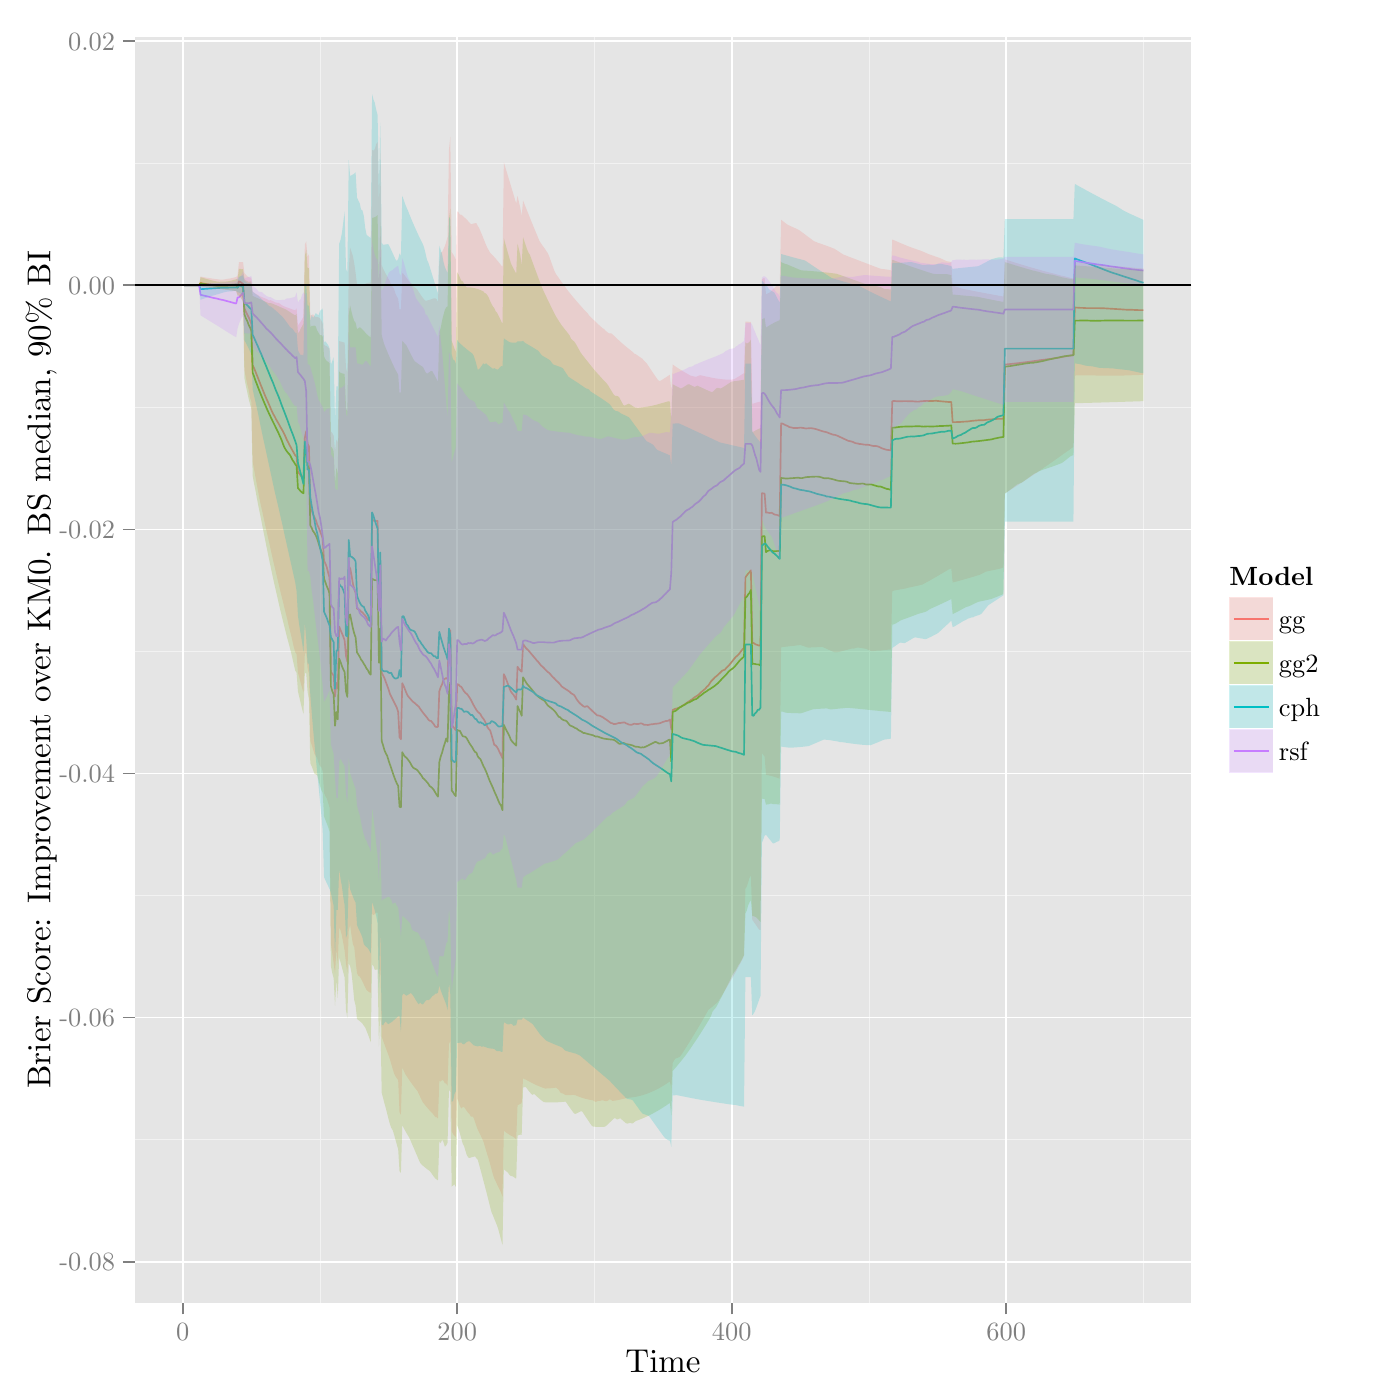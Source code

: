 % Created by tikzDevice version 0.7.0 on 2015-01-13 12:03:20
% !TEX encoding = UTF-8 Unicode
\documentclass[11pt]{memoir}
\nonstopmode

\usepackage{tikz}

\usepackage[active,tightpage,psfixbb]{preview}

\PreviewEnvironment{pgfpicture}

\setlength\PreviewBorder{0pt}

\usepackage{amsmath}
\newcommand{\SweaveOpts}[1]{}  % do not interfere with LaTeX
\newcommand{\SweaveInput}[1]{} % because they are not real TeX commands
\newcommand{\Sexpr}[1]{}       % will only be parsed by R


\usepackage{geometry}
\usepackage{amsmath}
\usepackage{lscape}
\geometry{verbose,tmargin=2.5cm,bmargin=2.5cm,lmargin=2.5cm,rmargin=2.5cm}


\begin{document}

\begin{tikzpicture}[x=1pt,y=1pt]
\definecolor[named]{fillColor}{rgb}{1.00,1.00,1.00}
\path[use as bounding box,fill=fillColor,fill opacity=0.00] (0,0) rectangle (505.89,505.89);
\begin{scope}
\path[clip] (  0.00,  0.00) rectangle (505.89,505.89);
\definecolor[named]{drawColor}{rgb}{1.00,1.00,1.00}
\definecolor[named]{fillColor}{rgb}{1.00,1.00,1.00}

\path[draw=drawColor,line width= 0.6pt,line join=round,line cap=round,fill=fillColor] (  0.00,  0.00) rectangle (505.89,505.89);
\end{scope}
\begin{scope}
\path[clip] ( 48.65, 35.17) rectangle (430.54,492.64);
\definecolor[named]{fillColor}{rgb}{0.90,0.90,0.90}

\path[fill=fillColor] ( 48.65, 35.17) rectangle (430.54,492.64);
\definecolor[named]{drawColor}{rgb}{0.95,0.95,0.95}

\path[draw=drawColor,line width= 0.3pt,line join=round] ( 48.65, 94.05) --
	(430.54, 94.05);

\path[draw=drawColor,line width= 0.3pt,line join=round] ( 48.65,182.27) --
	(430.54,182.27);

\path[draw=drawColor,line width= 0.3pt,line join=round] ( 48.65,270.49) --
	(430.54,270.49);

\path[draw=drawColor,line width= 0.3pt,line join=round] ( 48.65,358.72) --
	(430.54,358.72);

\path[draw=drawColor,line width= 0.3pt,line join=round] ( 48.65,446.94) --
	(430.54,446.94);

\path[draw=drawColor,line width= 0.3pt,line join=round] (115.61, 35.17) --
	(115.61,492.64);

\path[draw=drawColor,line width= 0.3pt,line join=round] (214.80, 35.17) --
	(214.80,492.64);

\path[draw=drawColor,line width= 0.3pt,line join=round] (313.99, 35.17) --
	(313.99,492.64);

\path[draw=drawColor,line width= 0.3pt,line join=round] (413.18, 35.17) --
	(413.18,492.64);
\definecolor[named]{drawColor}{rgb}{1.00,1.00,1.00}

\path[draw=drawColor,line width= 0.6pt,line join=round] ( 48.65, 49.93) --
	(430.54, 49.93);

\path[draw=drawColor,line width= 0.6pt,line join=round] ( 48.65,138.16) --
	(430.54,138.16);

\path[draw=drawColor,line width= 0.6pt,line join=round] ( 48.65,226.38) --
	(430.54,226.38);

\path[draw=drawColor,line width= 0.6pt,line join=round] ( 48.65,314.61) --
	(430.54,314.61);

\path[draw=drawColor,line width= 0.6pt,line join=round] ( 48.65,402.83) --
	(430.54,402.83);

\path[draw=drawColor,line width= 0.6pt,line join=round] ( 48.65,491.05) --
	(430.54,491.05);

\path[draw=drawColor,line width= 0.6pt,line join=round] ( 66.01, 35.17) --
	( 66.01,492.64);

\path[draw=drawColor,line width= 0.6pt,line join=round] (165.20, 35.17) --
	(165.20,492.64);

\path[draw=drawColor,line width= 0.6pt,line join=round] (264.39, 35.17) --
	(264.39,492.64);

\path[draw=drawColor,line width= 0.6pt,line join=round] (363.58, 35.17) --
	(363.58,492.64);
\definecolor[named]{drawColor}{rgb}{0.97,0.46,0.43}

\path[draw=drawColor,line width= 0.6pt,line join=round] ( 66.51,402.83) --
	( 67.00,402.83) --
	( 67.50,402.83) --
	( 67.99,402.83) --
	( 68.49,402.83) --
	( 68.99,402.83) --
	( 69.48,402.83) --
	( 69.98,402.83) --
	( 70.47,402.83) --
	( 70.97,402.83) --
	( 71.47,402.83) --
	( 71.96,402.83) --
	( 72.46,403.58) --
	( 72.95,403.50) --
	( 73.45,403.42) --
	( 73.95,403.35) --
	( 74.44,403.28) --
	( 74.94,403.21) --
	( 75.43,403.14) --
	( 75.93,403.08) --
	( 76.43,403.03) --
	( 76.92,402.97) --
	( 77.42,402.93) --
	( 77.91,402.88) --
	( 78.41,402.84) --
	( 78.91,402.81) --
	( 79.40,402.79) --
	( 79.90,402.78) --
	( 80.39,402.78) --
	( 80.89,402.78) --
	( 81.39,402.81) --
	( 81.88,402.82) --
	( 82.38,402.83) --
	( 82.87,402.85) --
	( 83.37,402.92) --
	( 83.86,402.97) --
	( 84.36,403.01) --
	( 84.86,403.05) --
	( 85.35,403.13) --
	( 85.85,402.46) --
	( 86.34,404.24) --
	( 86.84,403.97) --
	( 87.34,403.64) --
	( 87.83,403.28) --
	( 88.33,394.52) --
	( 88.82,393.31) --
	( 89.32,392.25) --
	( 89.82,391.28) --
	( 90.31,390.22) --
	( 90.81,388.87) --
	( 91.30,373.92) --
	( 91.80,372.88) --
	( 92.30,371.62) --
	( 92.79,370.41) --
	( 93.29,369.16) --
	( 93.78,367.89) --
	( 94.28,366.61) --
	( 94.78,365.42) --
	( 95.27,364.18) --
	( 95.77,362.96) --
	( 96.26,361.82) --
	( 96.76,360.75) --
	( 97.26,359.61) --
	( 97.75,358.42) --
	( 98.25,357.27) --
	( 98.74,356.23) --
	( 99.24,355.42) --
	( 99.74,354.41) --
	(100.23,353.55) --
	(100.73,352.70) --
	(101.22,351.76) --
	(101.72,350.93) --
	(102.22,350.04) --
	(102.71,349.07) --
	(103.21,347.99) --
	(103.70,346.85) --
	(104.20,345.95) --
	(104.69,344.94) --
	(105.19,344.01) --
	(105.69,343.08) --
	(106.18,342.24) --
	(106.68,341.29) --
	(107.17,340.97) --
	(107.67,335.40) --
	(108.17,334.74) --
	(108.66,334.01) --
	(109.16,333.63) --
	(109.65,332.89) --
	(110.15,347.65) --
	(110.65,350.08) --
	(111.14,345.64) --
	(111.64,344.52) --
	(112.13,322.14) --
	(112.63,321.49) --
	(113.13,320.01) --
	(113.62,319.01) --
	(114.12,317.91) --
	(114.61,316.37) --
	(115.11,315.30) --
	(115.61,314.05) --
	(116.10,312.77) --
	(116.60,311.27) --
	(117.09,303.27) --
	(117.59,302.25) --
	(118.09,300.90) --
	(118.58,298.89) --
	(119.08,297.22) --
	(119.57,263.04) --
	(120.07,262.49) --
	(120.57,261.74) --
	(121.06,254.20) --
	(121.56,259.12) --
	(122.05,257.16) --
	(122.55,279.47) --
	(123.05,278.21) --
	(123.54,277.10) --
	(124.04,275.89) --
	(124.53,274.49) --
	(125.03,268.85) --
	(125.52,266.83) --
	(126.02,296.93) --
	(126.52,300.64) --
	(127.01,298.12) --
	(127.51,295.06) --
	(128.00,293.08) --
	(128.50,291.66) --
	(129.00,285.97) --
	(129.49,285.75) --
	(129.99,285.47) --
	(130.48,284.89) --
	(130.98,284.58) --
	(131.48,283.96) --
	(131.97,283.50) --
	(132.47,282.72) --
	(132.96,281.85) --
	(133.46,281.91) --
	(133.96,281.50) --
	(134.45,317.42) --
	(134.95,317.90) --
	(135.44,317.78) --
	(135.94,317.56) --
	(136.44,317.65) --
	(136.93,290.58) --
	(137.43,302.42) --
	(137.92,262.89) --
	(138.42,261.82) --
	(138.92,260.82) --
	(139.41,259.49) --
	(139.91,258.14) --
	(140.40,256.80) --
	(140.90,255.18) --
	(141.40,254.15) --
	(141.89,253.19) --
	(142.39,252.18) --
	(142.88,251.21) --
	(143.38,250.19) --
	(143.88,248.62) --
	(144.37,239.53) --
	(144.87,238.77) --
	(145.36,259.01) --
	(145.86,258.03) --
	(146.35,256.76) --
	(146.85,255.50) --
	(147.35,254.45) --
	(147.84,253.86) --
	(148.34,253.29) --
	(148.83,252.73) --
	(149.33,252.23) --
	(149.83,251.86) --
	(150.32,251.41) --
	(150.82,250.98) --
	(151.31,250.56) --
	(151.81,249.79) --
	(152.31,249.07) --
	(152.80,248.43) --
	(153.30,247.80) --
	(153.79,247.19) --
	(154.29,246.60) --
	(154.79,245.84) --
	(155.28,245.44) --
	(155.78,245.36) --
	(156.27,244.76) --
	(156.77,244.17) --
	(157.27,243.31) --
	(157.76,243.20) --
	(158.26,243.22) --
	(158.75,256.10) --
	(159.25,257.57) --
	(159.75,258.65) --
	(160.24,260.23) --
	(160.74,260.58) --
	(161.23,260.91) --
	(161.73,260.50) --
	(162.23,277.88) --
	(162.72,278.13) --
	(163.22,243.91) --
	(163.71,243.38) --
	(164.21,242.68) --
	(164.71,241.94) --
	(165.20,258.67) --
	(165.70,258.50) --
	(166.19,257.91) --
	(166.69,257.71) --
	(167.18,256.90) --
	(167.68,256.10) --
	(168.18,255.52) --
	(168.67,255.16) --
	(169.17,254.56) --
	(169.66,253.82) --
	(170.16,253.00) --
	(170.66,252.03) --
	(171.15,251.05) --
	(171.65,250.17) --
	(172.14,249.36) --
	(172.64,248.70) --
	(173.14,248.25) --
	(173.63,247.78) --
	(174.13,246.83) --
	(174.62,246.23) --
	(175.12,245.46) --
	(175.62,244.46) --
	(176.11,243.17) --
	(176.61,242.44) --
	(177.10,241.99) --
	(177.60,240.36) --
	(178.10,238.61) --
	(178.59,236.78) --
	(179.09,236.51) --
	(179.58,235.96) --
	(180.08,235.07) --
	(180.58,233.97) --
	(181.07,233.03) --
	(181.57,231.89) --
	(182.06,262.28) --
	(182.56,261.29) --
	(183.06,259.97) --
	(183.55,258.66) --
	(184.05,257.38) --
	(184.54,256.11) --
	(185.04,255.41) --
	(185.54,254.82) --
	(186.03,254.03) --
	(186.53,253.08) --
	(187.02,264.94) --
	(187.52,264.17) --
	(188.01,263.58) --
	(188.51,263.18) --
	(189.01,273.16) --
	(189.50,272.46) --
	(190.00,271.76) --
	(190.49,271.26) --
	(190.99,270.82) --
	(191.49,270.21) --
	(191.98,269.61) --
	(192.48,269.02) --
	(192.97,268.44) --
	(193.47,267.87) --
	(193.97,267.22) --
	(194.46,266.74) --
	(194.96,266.12) --
	(195.45,265.47) --
	(195.95,265.05) --
	(196.45,264.58) --
	(196.94,264.06) --
	(197.44,263.54) --
	(197.93,263.06) --
	(198.43,262.73) --
	(198.93,262.20) --
	(199.42,261.57) --
	(199.92,261.09) --
	(200.41,260.62) --
	(200.91,260.03) --
	(201.41,259.62) --
	(201.90,259.12) --
	(202.40,258.61) --
	(202.89,257.89) --
	(203.39,257.54) --
	(203.89,257.21) --
	(204.38,256.88) --
	(204.88,256.57) --
	(205.37,256.26) --
	(205.87,255.88) --
	(206.37,255.38) --
	(206.86,255.10) --
	(207.36,254.83) --
	(207.85,254.16) --
	(208.35,253.22) --
	(208.84,252.57) --
	(209.34,251.95) --
	(209.84,251.48) --
	(210.33,251.07) --
	(210.83,250.67) --
	(211.32,250.43) --
	(211.82,250.65) --
	(212.32,250.68) --
	(212.81,250.18) --
	(213.31,249.69) --
	(213.80,249.21) --
	(214.30,248.74) --
	(214.80,248.28) --
	(215.29,247.83) --
	(215.79,247.39) --
	(216.28,247.32) --
	(216.78,247.25) --
	(217.28,246.96) --
	(217.77,246.74) --
	(218.27,246.39) --
	(218.76,246.05) --
	(219.26,245.71) --
	(219.76,245.37) --
	(220.25,244.98) --
	(220.75,244.64) --
	(221.24,244.53) --
	(221.74,244.26) --
	(222.24,244.27) --
	(222.73,244.36) --
	(223.23,244.52) --
	(223.72,244.66) --
	(224.22,244.64) --
	(224.72,244.73) --
	(225.21,244.83) --
	(225.71,244.84) --
	(226.20,244.51) --
	(226.70,244.34) --
	(227.20,244.07) --
	(227.69,244.01) --
	(228.19,243.97) --
	(228.68,244.21) --
	(229.18,244.35) --
	(229.67,244.30) --
	(230.17,244.26) --
	(230.67,244.29) --
	(231.16,244.40) --
	(231.66,244.52) --
	(232.15,244.34) --
	(232.65,244.02) --
	(233.15,243.98) --
	(233.64,243.95) --
	(234.14,243.92) --
	(234.63,244.02) --
	(235.13,244.14) --
	(235.63,244.18) --
	(236.12,244.23) --
	(236.62,244.34) --
	(237.11,244.35) --
	(237.61,244.42) --
	(238.11,244.50) --
	(238.60,244.60) --
	(239.10,244.82) --
	(239.59,245.04) --
	(240.09,245.16) --
	(240.59,245.37) --
	(241.08,245.36) --
	(241.58,245.52) --
	(242.07,245.91) --
	(242.57,242.34) --
	(243.07,249.31) --
	(243.56,249.58) --
	(244.06,249.78) --
	(244.55,249.87) --
	(245.05,250.06) --
	(245.55,250.25) --
	(246.04,250.51) --
	(246.54,250.82) --
	(247.03,251.14) --
	(247.53,251.47) --
	(248.02,251.80) --
	(248.52,252.14) --
	(249.02,252.48) --
	(249.51,252.83) --
	(250.01,253.12) --
	(250.50,253.54) --
	(251.00,253.92) --
	(251.50,254.23) --
	(251.99,254.55) --
	(252.49,254.87) --
	(252.98,255.39) --
	(253.48,255.87) --
	(253.98,256.28) --
	(254.47,256.69) --
	(254.97,257.13) --
	(255.46,257.80) --
	(255.96,258.15) --
	(256.46,258.95) --
	(256.95,259.69) --
	(257.45,260.20) --
	(257.94,260.71) --
	(258.44,261.22) --
	(258.94,261.62) --
	(259.43,262.04) --
	(259.93,262.52) --
	(260.42,262.98) --
	(260.92,263.51) --
	(261.42,263.73) --
	(261.91,263.86) --
	(262.41,264.51) --
	(262.90,264.99) --
	(263.40,265.47) --
	(263.90,266.07) --
	(264.39,266.69) --
	(264.89,267.30) --
	(265.38,267.93) --
	(265.88,268.50) --
	(266.38,268.93) --
	(266.87,269.37) --
	(267.37,270.02) --
	(267.86,270.70) --
	(268.36,271.32) --
	(268.85,271.72) --
	(269.35,297.20) --
	(269.85,297.96) --
	(270.34,298.62) --
	(270.84,299.10) --
	(271.33,299.82) --
	(271.83,273.56) --
	(272.33,273.56) --
	(272.82,273.17) --
	(273.32,272.95) --
	(273.81,272.80) --
	(274.31,272.58) --
	(274.81,272.74) --
	(275.30,327.64) --
	(275.80,327.61) --
	(276.29,327.49) --
	(276.79,320.63) --
	(277.29,320.70) --
	(277.78,320.55) --
	(278.28,320.53) --
	(278.77,320.59) --
	(279.27,320.36) --
	(279.77,319.98) --
	(280.26,319.90) --
	(280.76,319.81) --
	(281.25,319.63) --
	(281.75,319.43) --
	(282.25,352.92) --
	(282.74,352.80) --
	(283.24,352.55) --
	(283.73,352.30) --
	(284.23,352.12) --
	(284.73,351.89) --
	(285.22,351.56) --
	(285.72,351.46) --
	(286.21,351.35) --
	(286.71,351.24) --
	(287.21,351.21) --
	(287.70,351.21) --
	(288.20,351.24) --
	(288.69,351.28) --
	(289.19,351.37) --
	(289.68,351.33) --
	(290.18,351.24) --
	(290.68,351.15) --
	(291.17,351.07) --
	(291.67,351.08) --
	(292.16,351.13) --
	(292.66,351.17) --
	(293.16,351.18) --
	(293.65,351.08) --
	(294.15,350.99) --
	(294.64,350.89) --
	(295.14,350.73) --
	(295.64,350.56) --
	(296.13,350.40) --
	(296.63,350.24) --
	(297.12,350.08) --
	(297.62,349.94) --
	(298.12,349.84) --
	(298.61,349.73) --
	(299.11,349.54) --
	(299.60,349.34) --
	(300.10,349.15) --
	(300.60,348.96) --
	(301.09,348.81) --
	(301.59,348.75) --
	(302.08,348.62) --
	(302.58,348.43) --
	(303.08,348.20) --
	(303.57,347.97) --
	(304.07,347.74) --
	(304.56,347.51) --
	(305.06,347.27) --
	(305.56,347.04) --
	(306.05,346.81) --
	(306.55,346.58) --
	(307.04,346.48) --
	(307.54,346.38) --
	(308.04,346.24) --
	(308.53,346.01) --
	(309.03,345.79) --
	(309.52,345.67) --
	(310.02,345.62) --
	(310.51,345.45) --
	(311.01,345.44) --
	(311.51,345.36) --
	(312.00,345.26) --
	(312.50,345.21) --
	(312.99,345.19) --
	(313.49,345.17) --
	(313.99,345.13) --
	(314.48,344.99) --
	(314.98,344.85) --
	(315.47,344.74) --
	(315.97,344.70) --
	(316.47,344.72) --
	(316.96,344.65) --
	(317.46,344.47) --
	(317.95,344.27) --
	(318.45,343.99) --
	(318.95,343.79) --
	(319.44,343.63) --
	(319.94,343.48) --
	(320.43,343.33) --
	(320.93,343.29) --
	(321.43,343.23) --
	(321.92,343.16) --
	(322.42,360.93) --
	(322.91,360.97) --
	(323.41,360.97) --
	(323.91,360.92) --
	(324.40,360.89) --
	(324.90,360.90) --
	(325.39,360.91) --
	(325.89,360.91) --
	(326.39,360.93) --
	(326.88,360.94) --
	(327.38,360.95) --
	(327.87,360.92) --
	(328.37,360.88) --
	(328.87,360.91) --
	(329.36,360.92) --
	(329.86,360.88) --
	(330.35,360.84) --
	(330.85,360.80) --
	(331.34,360.76) --
	(331.84,360.76) --
	(332.34,360.83) --
	(332.83,360.90) --
	(333.33,360.93) --
	(333.82,360.97) --
	(334.32,361.00) --
	(334.82,361.02) --
	(335.31,361.01) --
	(335.81,360.96) --
	(336.30,360.97) --
	(336.80,360.99) --
	(337.30,361.01) --
	(337.79,361.03) --
	(338.29,361.06) --
	(338.78,361.00) --
	(339.28,360.95) --
	(339.78,360.90) --
	(340.27,360.85) --
	(340.77,360.81) --
	(341.26,360.76) --
	(341.76,360.72) --
	(342.26,360.67) --
	(342.75,360.63) --
	(343.25,360.59) --
	(343.74,360.61) --
	(344.24,353.33) --
	(344.74,353.35) --
	(345.23,353.36) --
	(345.73,353.37) --
	(346.22,353.39) --
	(346.72,353.40) --
	(347.22,353.43) --
	(347.71,353.47) --
	(348.21,353.51) --
	(348.70,353.54) --
	(349.20,353.56) --
	(349.70,353.59) --
	(350.19,353.66) --
	(350.69,353.73) --
	(351.18,353.80) --
	(351.68,353.85) --
	(352.17,353.89) --
	(352.67,353.94) --
	(353.17,353.98) --
	(353.66,354.03) --
	(354.16,354.04) --
	(354.65,354.04) --
	(355.15,354.04) --
	(355.65,354.07) --
	(356.14,354.15) --
	(356.64,354.23) --
	(357.13,354.27) --
	(357.63,354.30) --
	(358.13,354.34) --
	(358.62,354.38) --
	(359.12,354.42) --
	(359.61,354.46) --
	(360.11,354.50) --
	(360.61,354.53) --
	(361.10,354.54) --
	(361.60,354.54) --
	(362.09,354.54) --
	(362.59,354.54) --
	(363.09,374.15) --
	(363.58,374.20) --
	(364.08,374.25) --
	(364.57,374.30) --
	(365.07,374.35) --
	(365.57,374.40) --
	(366.06,374.45) --
	(366.56,374.51) --
	(367.05,374.56) --
	(367.55,374.62) --
	(368.05,374.67) --
	(368.54,374.73) --
	(369.04,374.79) --
	(369.53,374.85) --
	(370.03,374.91) --
	(370.53,374.98) --
	(371.02,375.04) --
	(371.52,375.11) --
	(372.01,375.17) --
	(372.51,375.24) --
	(373.00,375.31) --
	(373.50,375.38) --
	(374.00,375.45) --
	(374.49,375.52) --
	(374.99,375.60) --
	(375.48,375.67) --
	(375.98,375.75) --
	(376.48,375.81) --
	(376.97,375.86) --
	(377.47,375.92) --
	(377.96,375.99) --
	(378.46,376.06) --
	(378.96,376.12) --
	(379.45,376.19) --
	(379.95,376.26) --
	(380.44,376.33) --
	(380.94,376.40) --
	(381.44,376.48) --
	(381.93,376.55) --
	(382.43,376.64) --
	(382.92,376.73) --
	(383.42,376.82) --
	(383.92,376.92) --
	(384.41,377.02) --
	(384.91,377.11) --
	(385.40,377.20) --
	(385.90,377.27) --
	(386.40,377.34) --
	(386.89,377.42) --
	(387.39,377.49) --
	(387.88,377.57) --
	(388.38,394.78) --
	(388.88,394.74) --
	(389.37,394.71) --
	(389.87,394.67) --
	(390.36,394.64) --
	(390.86,394.63) --
	(391.36,394.62) --
	(391.85,394.60) --
	(392.35,394.55) --
	(392.84,394.54) --
	(393.34,394.54) --
	(393.83,394.55) --
	(394.33,394.55) --
	(394.83,394.55) --
	(395.32,394.55) --
	(395.82,394.56) --
	(396.31,394.56) --
	(396.81,394.54) --
	(397.31,394.53) --
	(397.80,394.51) --
	(398.30,394.49) --
	(398.79,394.49) --
	(399.29,394.46) --
	(399.79,394.43) --
	(400.28,394.40) --
	(400.78,394.37) --
	(401.27,394.34) --
	(401.77,394.31) --
	(402.27,394.28) --
	(402.76,394.25) --
	(403.26,394.22) --
	(403.75,394.19) --
	(404.25,394.16) --
	(404.75,394.13) --
	(405.24,394.10) --
	(405.74,394.05) --
	(406.23,394.02) --
	(406.73,393.99) --
	(407.23,393.97) --
	(407.72,393.98) --
	(408.22,393.96) --
	(408.71,393.95) --
	(409.21,393.93) --
	(409.71,393.90) --
	(410.20,393.87) --
	(410.70,393.85) --
	(411.19,393.84) --
	(411.69,393.82) --
	(412.19,393.81) --
	(412.68,393.82) --
	(413.18,393.82);
\definecolor[named]{drawColor}{rgb}{0.49,0.68,0.00}

\path[draw=drawColor,line width= 0.6pt,line join=round] ( 66.51,402.83) --
	( 67.00,402.83) --
	( 67.50,402.83) --
	( 67.99,402.83) --
	( 68.49,402.83) --
	( 68.99,402.83) --
	( 69.48,402.83) --
	( 69.98,402.83) --
	( 70.47,402.83) --
	( 70.97,402.83) --
	( 71.47,402.83) --
	( 71.96,402.83) --
	( 72.46,403.51) --
	( 72.95,403.41) --
	( 73.45,403.31) --
	( 73.95,403.22) --
	( 74.44,403.13) --
	( 74.94,403.05) --
	( 75.43,402.97) --
	( 75.93,402.90) --
	( 76.43,402.84) --
	( 76.92,402.77) --
	( 77.42,402.71) --
	( 77.91,402.66) --
	( 78.41,402.61) --
	( 78.91,402.60) --
	( 79.40,402.60) --
	( 79.90,402.58) --
	( 80.39,402.59) --
	( 80.89,402.59) --
	( 81.39,402.61) --
	( 81.88,402.63) --
	( 82.38,402.66) --
	( 82.87,402.66) --
	( 83.37,402.68) --
	( 83.86,402.72) --
	( 84.36,402.75) --
	( 84.86,402.79) --
	( 85.35,402.83) --
	( 85.85,401.93) --
	( 86.34,403.11) --
	( 86.84,402.80) --
	( 87.34,402.42) --
	( 87.83,402.04) --
	( 88.33,392.30) --
	( 88.82,390.94) --
	( 89.32,389.98) --
	( 89.82,388.60) --
	( 90.31,387.63) --
	( 90.81,386.42) --
	( 91.30,371.14) --
	( 91.80,369.91) --
	( 92.30,368.40) --
	( 92.79,367.15) --
	( 93.29,365.82) --
	( 93.78,364.54) --
	( 94.28,363.29) --
	( 94.78,362.07) --
	( 95.27,360.89) --
	( 95.77,359.72) --
	( 96.26,358.56) --
	( 96.76,357.43) --
	( 97.26,356.36) --
	( 97.75,355.32) --
	( 98.25,354.25) --
	( 98.74,353.25) --
	( 99.24,352.26) --
	( 99.74,351.24) --
	(100.23,350.23) --
	(100.73,349.19) --
	(101.22,348.05) --
	(101.72,346.99) --
	(102.22,345.58) --
	(102.71,344.35) --
	(103.21,343.44) --
	(103.70,342.74) --
	(104.20,342.10) --
	(104.69,341.61) --
	(105.19,340.68) --
	(105.69,339.64) --
	(106.18,338.99) --
	(106.68,338.12) --
	(107.17,337.50) --
	(107.67,329.46) --
	(108.17,328.95) --
	(108.66,328.34) --
	(109.16,327.92) --
	(109.65,327.64) --
	(110.15,343.36) --
	(110.65,343.73) --
	(111.14,337.76) --
	(111.64,336.60) --
	(112.13,316.03) --
	(112.63,315.12) --
	(113.13,313.90) --
	(113.62,313.33) --
	(114.12,312.40) --
	(114.61,311.23) --
	(115.11,309.64) --
	(115.61,307.97) --
	(116.10,306.72) --
	(116.60,305.35) --
	(117.09,296.90) --
	(117.59,295.44) --
	(118.09,294.02) --
	(118.58,292.93) --
	(119.08,291.40) --
	(119.57,257.96) --
	(120.07,256.15) --
	(120.57,254.94) --
	(121.06,243.63) --
	(121.56,248.61) --
	(122.05,245.94) --
	(122.55,267.89) --
	(123.05,266.69) --
	(123.54,265.25) --
	(124.04,264.03) --
	(124.53,263.03) --
	(125.03,256.01) --
	(125.52,254.05) --
	(126.02,283.48) --
	(126.52,283.86) --
	(127.01,281.32) --
	(127.51,278.91) --
	(128.00,276.95) --
	(128.50,275.55) --
	(129.00,270.10) --
	(129.49,269.41) --
	(129.99,268.54) --
	(130.48,267.54) --
	(130.98,266.89) --
	(131.48,266.01) --
	(131.97,265.25) --
	(132.47,264.28) --
	(132.96,263.68) --
	(133.46,262.60) --
	(133.96,262.10) --
	(134.45,296.83) --
	(134.95,296.43) --
	(135.44,296.24) --
	(135.94,296.25) --
	(136.44,296.18) --
	(136.93,266.38) --
	(137.43,278.83) --
	(137.92,238.16) --
	(138.42,236.61) --
	(138.92,234.80) --
	(139.41,233.68) --
	(139.91,232.74) --
	(140.40,231.16) --
	(140.90,229.66) --
	(141.40,228.18) --
	(141.89,226.72) --
	(142.39,225.30) --
	(142.88,223.98) --
	(143.38,222.82) --
	(143.88,221.91) --
	(144.37,214.37) --
	(144.87,214.19) --
	(145.36,234.08) --
	(145.86,233.11) --
	(146.35,232.45) --
	(146.85,232.10) --
	(147.35,231.48) --
	(147.84,230.85) --
	(148.34,230.07) --
	(148.83,229.11) --
	(149.33,228.45) --
	(149.83,228.16) --
	(150.32,227.93) --
	(150.82,227.58) --
	(151.31,226.93) --
	(151.81,226.28) --
	(152.31,225.64) --
	(152.80,224.75) --
	(153.30,224.35) --
	(153.79,223.82) --
	(154.29,223.24) --
	(154.79,222.65) --
	(155.28,221.82) --
	(155.78,221.50) --
	(156.27,221.05) --
	(156.77,220.42) --
	(157.27,219.54) --
	(157.76,218.72) --
	(158.26,218.02) --
	(158.75,230.50) --
	(159.25,232.51) --
	(159.75,233.92) --
	(160.24,235.77) --
	(160.74,237.32) --
	(161.23,239.06) --
	(161.73,237.87) --
	(162.23,255.83) --
	(162.72,259.26) --
	(163.22,220.23) --
	(163.71,219.63) --
	(164.21,218.79) --
	(164.71,218.20) --
	(165.20,242.16) --
	(165.70,241.86) --
	(166.19,241.80) --
	(166.69,240.78) --
	(167.18,239.89) --
	(167.68,239.74) --
	(168.18,239.65) --
	(168.67,239.05) --
	(169.17,238.17) --
	(169.66,237.27) --
	(170.16,236.52) --
	(170.66,235.83) --
	(171.15,234.90) --
	(171.65,234.17) --
	(172.14,233.93) --
	(172.64,232.58) --
	(173.14,231.97) --
	(173.63,231.52) --
	(174.13,230.37) --
	(174.62,229.20) --
	(175.12,228.26) --
	(175.62,227.15) --
	(176.11,225.95) --
	(176.61,224.58) --
	(177.10,223.40) --
	(177.60,222.32) --
	(178.10,221.22) --
	(178.59,219.99) --
	(179.09,218.90) --
	(179.58,217.80) --
	(180.08,216.54) --
	(180.58,215.47) --
	(181.07,214.74) --
	(181.57,213.13) --
	(182.06,243.99) --
	(182.56,242.85) --
	(183.06,241.81) --
	(183.55,240.97) --
	(184.05,239.98) --
	(184.54,238.68) --
	(185.04,237.97) --
	(185.54,237.43) --
	(186.03,236.93) --
	(186.53,236.46) --
	(187.02,250.76) --
	(187.52,249.55) --
	(188.01,248.60) --
	(188.51,247.23) --
	(189.01,261.13) --
	(189.50,260.31) --
	(190.00,259.42) --
	(190.49,258.69) --
	(190.99,258.12) --
	(191.49,257.56) --
	(191.98,256.97) --
	(192.48,256.35) --
	(192.97,255.72) --
	(193.47,255.13) --
	(193.97,254.65) --
	(194.46,254.19) --
	(194.96,253.82) --
	(195.45,253.46) --
	(195.95,253.11) --
	(196.45,252.89) --
	(196.94,252.43) --
	(197.44,251.66) --
	(197.93,250.99) --
	(198.43,250.60) --
	(198.93,250.21) --
	(199.42,249.86) --
	(199.92,249.41) --
	(200.41,248.95) --
	(200.91,248.32) --
	(201.41,247.57) --
	(201.90,246.86) --
	(202.40,246.70) --
	(202.89,246.12) --
	(203.39,245.80) --
	(203.89,245.59) --
	(204.38,245.50) --
	(204.88,245.16) --
	(205.37,244.49) --
	(205.87,243.84) --
	(206.37,243.55) --
	(206.86,243.39) --
	(207.36,243.13) --
	(207.85,242.78) --
	(208.35,242.64) --
	(208.84,242.21) --
	(209.34,241.90) --
	(209.84,241.65) --
	(210.33,241.37) --
	(210.83,241.00) --
	(211.32,240.99) --
	(211.82,240.84) --
	(212.32,240.70) --
	(212.81,240.57) --
	(213.31,240.44) --
	(213.80,240.32) --
	(214.30,240.21) --
	(214.80,239.93) --
	(215.29,239.70) --
	(215.79,239.79) --
	(216.28,239.62) --
	(216.78,239.44) --
	(217.28,239.26) --
	(217.77,239.09) --
	(218.27,238.99) --
	(218.76,238.91) --
	(219.26,238.84) --
	(219.76,238.78) --
	(220.25,238.72) --
	(220.75,238.67) --
	(221.24,238.63) --
	(221.74,238.57) --
	(222.24,238.32) --
	(222.73,237.93) --
	(223.23,237.53) --
	(223.72,237.15) --
	(224.22,237.15) --
	(224.72,237.18) --
	(225.21,237.43) --
	(225.71,237.29) --
	(226.20,237.00) --
	(226.70,236.94) --
	(227.20,236.85) --
	(227.69,236.77) --
	(228.19,236.64) --
	(228.68,236.49) --
	(229.18,236.23) --
	(229.67,236.06) --
	(230.17,236.03) --
	(230.67,236.01) --
	(231.16,235.83) --
	(231.66,235.74) --
	(232.15,235.85) --
	(232.65,235.80) --
	(233.15,236.02) --
	(233.64,236.24) --
	(234.14,236.47) --
	(234.63,236.75) --
	(235.13,236.98) --
	(235.63,237.23) --
	(236.12,237.49) --
	(236.62,237.75) --
	(237.11,237.74) --
	(237.61,237.47) --
	(238.11,237.21) --
	(238.60,237.26) --
	(239.10,237.32) --
	(239.59,237.39) --
	(240.09,237.64) --
	(240.59,237.94) --
	(241.08,238.14) --
	(241.58,238.52) --
	(242.07,238.64) --
	(242.57,230.67) --
	(243.07,248.64) --
	(243.56,248.84) --
	(244.06,248.98) --
	(244.55,249.35) --
	(245.05,249.78) --
	(245.55,250.25) --
	(246.04,250.45) --
	(246.54,250.79) --
	(247.03,251.05) --
	(247.53,251.29) --
	(248.02,251.66) --
	(248.52,251.95) --
	(249.02,252.07) --
	(249.51,252.34) --
	(250.01,252.61) --
	(250.50,252.91) --
	(251.00,253.13) --
	(251.50,253.25) --
	(251.99,253.58) --
	(252.49,254.07) --
	(252.98,254.42) --
	(253.48,254.75) --
	(253.98,255.19) --
	(254.47,255.58) --
	(254.97,255.88) --
	(255.46,256.18) --
	(255.96,256.61) --
	(256.46,256.83) --
	(256.95,257.16) --
	(257.45,257.49) --
	(257.94,257.82) --
	(258.44,258.20) --
	(258.94,258.64) --
	(259.43,259.02) --
	(259.93,259.57) --
	(260.42,260.08) --
	(260.92,260.67) --
	(261.42,261.16) --
	(261.91,261.65) --
	(262.41,262.15) --
	(262.90,262.74) --
	(263.40,263.32) --
	(263.90,263.74) --
	(264.39,264.09) --
	(264.89,264.44) --
	(265.38,264.90) --
	(265.88,265.49) --
	(266.38,266.09) --
	(266.87,266.70) --
	(267.37,267.29) --
	(267.86,267.74) --
	(268.36,268.20) --
	(268.85,268.66) --
	(269.35,289.88) --
	(269.85,290.25) --
	(270.34,291.07) --
	(270.84,291.61) --
	(271.33,292.71) --
	(271.83,265.96) --
	(272.33,266.02) --
	(272.82,265.96) --
	(273.32,265.82) --
	(273.81,265.83) --
	(274.31,265.70) --
	(274.81,265.38) --
	(275.30,311.91) --
	(275.80,312.16) --
	(276.29,312.15) --
	(276.79,306.36) --
	(277.29,306.77) --
	(277.78,306.95) --
	(278.28,307.09) --
	(278.77,306.94) --
	(279.27,306.75) --
	(279.77,306.69) --
	(280.26,306.72) --
	(280.76,306.76) --
	(281.25,306.80) --
	(281.75,306.75) --
	(282.25,333.17) --
	(282.74,333.12) --
	(283.24,333.06) --
	(283.73,333.00) --
	(284.23,332.96) --
	(284.73,333.00) --
	(285.22,333.03) --
	(285.72,333.07) --
	(286.21,333.11) --
	(286.71,333.14) --
	(287.21,333.18) --
	(287.70,333.22) --
	(288.20,333.23) --
	(288.69,333.23) --
	(289.19,333.13) --
	(289.68,333.10) --
	(290.18,333.21) --
	(290.68,333.33) --
	(291.17,333.44) --
	(291.67,333.50) --
	(292.16,333.53) --
	(292.66,333.56) --
	(293.16,333.58) --
	(293.65,333.61) --
	(294.15,333.63) --
	(294.64,333.65) --
	(295.14,333.66) --
	(295.64,333.63) --
	(296.13,333.59) --
	(296.63,333.43) --
	(297.12,333.27) --
	(297.62,333.11) --
	(298.12,333.04) --
	(298.61,333.08) --
	(299.11,333.11) --
	(299.60,333.01) --
	(300.10,332.91) --
	(300.60,332.80) --
	(301.09,332.66) --
	(301.59,332.52) --
	(302.08,332.38) --
	(302.58,332.24) --
	(303.08,332.13) --
	(303.57,332.09) --
	(304.07,332.04) --
	(304.56,332.00) --
	(305.06,331.96) --
	(305.56,331.91) --
	(306.05,331.78) --
	(306.55,331.57) --
	(307.04,331.36) --
	(307.54,331.29) --
	(308.04,331.23) --
	(308.53,331.18) --
	(309.03,331.13) --
	(309.52,331.07) --
	(310.02,331.02) --
	(310.51,331.04) --
	(311.01,331.10) --
	(311.51,331.15) --
	(312.00,331.12) --
	(312.50,330.96) --
	(312.99,330.80) --
	(313.49,330.80) --
	(313.99,330.83) --
	(314.48,330.86) --
	(314.98,330.80) --
	(315.47,330.65) --
	(315.97,330.50) --
	(316.47,330.35) --
	(316.96,330.21) --
	(317.46,330.10) --
	(317.95,330.11) --
	(318.45,329.98) --
	(318.95,329.79) --
	(319.44,329.59) --
	(319.94,329.40) --
	(320.43,329.21) --
	(320.93,329.16) --
	(321.43,329.01) --
	(321.92,328.91) --
	(322.42,351.34) --
	(322.91,351.37) --
	(323.41,351.39) --
	(323.91,351.46) --
	(324.40,351.54) --
	(324.90,351.60) --
	(325.39,351.65) --
	(325.89,351.69) --
	(326.39,351.73) --
	(326.88,351.74) --
	(327.38,351.75) --
	(327.87,351.77) --
	(328.37,351.79) --
	(328.87,351.80) --
	(329.36,351.79) --
	(329.86,351.80) --
	(330.35,351.82) --
	(330.85,351.84) --
	(331.34,351.85) --
	(331.84,351.88) --
	(332.34,351.85) --
	(332.83,351.80) --
	(333.33,351.75) --
	(333.82,351.73) --
	(334.32,351.77) --
	(334.82,351.80) --
	(335.31,351.82) --
	(335.81,351.78) --
	(336.30,351.76) --
	(336.80,351.78) --
	(337.30,351.79) --
	(337.79,351.81) --
	(338.29,351.84) --
	(338.78,351.88) --
	(339.28,351.92) --
	(339.78,351.94) --
	(340.27,351.95) --
	(340.77,351.97) --
	(341.26,351.99) --
	(341.76,352.01) --
	(342.26,352.03) --
	(342.75,352.05) --
	(343.25,352.11) --
	(343.74,352.18) --
	(344.24,345.60) --
	(344.74,345.58) --
	(345.23,345.56) --
	(345.73,345.58) --
	(346.22,345.61) --
	(346.72,345.67) --
	(347.22,345.73) --
	(347.71,345.78) --
	(348.21,345.84) --
	(348.70,345.90) --
	(349.20,345.96) --
	(349.70,346.02) --
	(350.19,346.09) --
	(350.69,346.19) --
	(351.18,346.29) --
	(351.68,346.33) --
	(352.17,346.37) --
	(352.67,346.41) --
	(353.17,346.46) --
	(353.66,346.51) --
	(354.16,346.57) --
	(354.65,346.63) --
	(355.15,346.70) --
	(355.65,346.76) --
	(356.14,346.83) --
	(356.64,346.89) --
	(357.13,346.96) --
	(357.63,347.02) --
	(358.13,347.09) --
	(358.62,347.20) --
	(359.12,347.35) --
	(359.61,347.45) --
	(360.11,347.56) --
	(360.61,347.67) --
	(361.10,347.76) --
	(361.60,347.86) --
	(362.09,347.93) --
	(362.59,348.00) --
	(363.09,373.33) --
	(363.58,373.41) --
	(364.08,373.50) --
	(364.57,373.57) --
	(365.07,373.61) --
	(365.57,373.69) --
	(366.06,373.78) --
	(366.56,373.87) --
	(367.05,373.95) --
	(367.55,374.04) --
	(368.05,374.10) --
	(368.54,374.19) --
	(369.04,374.27) --
	(369.53,374.36) --
	(370.03,374.46) --
	(370.53,374.54) --
	(371.02,374.58) --
	(371.52,374.66) --
	(372.01,374.74) --
	(372.51,374.76) --
	(373.00,374.79) --
	(373.50,374.83) --
	(374.00,374.93) --
	(374.49,374.99) --
	(374.99,375.07) --
	(375.48,375.16) --
	(375.98,375.26) --
	(376.48,375.35) --
	(376.97,375.46) --
	(377.47,375.59) --
	(377.96,375.72) --
	(378.46,375.85) --
	(378.96,375.95) --
	(379.45,376.06) --
	(379.95,376.16) --
	(380.44,376.27) --
	(380.94,376.39) --
	(381.44,376.49) --
	(381.93,376.60) --
	(382.43,376.67) --
	(382.92,376.79) --
	(383.42,376.90) --
	(383.92,377.02) --
	(384.41,377.11) --
	(384.91,377.18) --
	(385.40,377.25) --
	(385.90,377.33) --
	(386.40,377.38) --
	(386.89,377.44) --
	(387.39,377.49) --
	(387.88,377.55) --
	(388.38,390.03) --
	(388.88,390.03) --
	(389.37,390.03) --
	(389.87,390.04) --
	(390.36,390.05) --
	(390.86,390.06) --
	(391.36,390.06) --
	(391.85,390.06) --
	(392.35,390.05) --
	(392.84,390.05) --
	(393.34,390.04) --
	(393.83,390.01) --
	(394.33,389.98) --
	(394.83,389.96) --
	(395.32,389.97) --
	(395.82,389.95) --
	(396.31,389.96) --
	(396.81,389.98) --
	(397.31,389.99) --
	(397.80,390.01) --
	(398.30,390.02) --
	(398.79,390.04) --
	(399.29,390.05) --
	(399.79,390.07) --
	(400.28,390.08) --
	(400.78,390.08) --
	(401.27,390.08) --
	(401.77,390.07) --
	(402.27,390.07) --
	(402.76,390.07) --
	(403.26,390.07) --
	(403.75,390.07) --
	(404.25,390.08) --
	(404.75,390.08) --
	(405.24,390.07) --
	(405.74,390.05) --
	(406.23,390.04) --
	(406.73,390.04) --
	(407.23,390.04) --
	(407.72,390.04) --
	(408.22,390.04) --
	(408.71,390.04) --
	(409.21,390.03) --
	(409.71,390.02) --
	(410.20,390.02) --
	(410.70,390.03) --
	(411.19,390.05) --
	(411.69,390.06) --
	(412.19,390.06) --
	(412.68,390.06) --
	(413.18,390.06);
\definecolor[named]{drawColor}{rgb}{0.00,0.75,0.77}

\path[draw=drawColor,line width= 0.6pt,line join=round] ( 66.51,402.83) --
	( 67.00,402.83) --
	( 67.50,402.83) --
	( 67.99,402.83) --
	( 68.49,402.83) --
	( 68.99,402.83) --
	( 69.48,402.83) --
	( 69.98,402.83) --
	( 70.47,402.83) --
	( 70.97,402.83) --
	( 71.47,402.83) --
	( 71.96,402.83) --
	( 72.46,401.39) --
	( 72.95,401.42) --
	( 73.45,401.45) --
	( 73.95,401.49) --
	( 74.44,401.52) --
	( 74.94,401.56) --
	( 75.43,401.59) --
	( 75.93,401.62) --
	( 76.43,401.65) --
	( 76.92,401.68) --
	( 77.42,401.72) --
	( 77.91,401.75) --
	( 78.41,401.78) --
	( 78.91,401.81) --
	( 79.40,401.84) --
	( 79.90,401.88) --
	( 80.39,401.88) --
	( 80.89,401.91) --
	( 81.39,401.92) --
	( 81.88,401.92) --
	( 82.38,401.93) --
	( 82.87,401.94) --
	( 83.37,401.94) --
	( 83.86,401.95) --
	( 84.36,401.97) --
	( 84.86,401.97) --
	( 85.35,401.98) --
	( 85.85,401.93) --
	( 86.34,402.68) --
	( 86.84,402.62) --
	( 87.34,402.56) --
	( 87.83,402.48) --
	( 88.33,396.63) --
	( 88.82,396.08) --
	( 89.32,395.58) --
	( 89.82,395.08) --
	( 90.31,394.54) --
	( 90.81,394.19) --
	( 91.30,384.92) --
	( 91.80,383.85) --
	( 92.30,382.69) --
	( 92.79,381.59) --
	( 93.29,380.48) --
	( 93.78,379.29) --
	( 94.28,378.20) --
	( 94.78,377.02) --
	( 95.27,375.71) --
	( 95.77,374.53) --
	( 96.26,373.36) --
	( 96.76,372.11) --
	( 97.26,370.89) --
	( 97.75,369.66) --
	( 98.25,368.51) --
	( 98.74,367.35) --
	( 99.24,366.01) --
	( 99.74,364.71) --
	(100.23,363.61) --
	(100.73,362.39) --
	(101.22,361.09) --
	(101.72,359.68) --
	(102.22,358.38) --
	(102.71,357.12) --
	(103.21,355.83) --
	(103.70,354.53) --
	(104.20,353.15) --
	(104.69,351.78) --
	(105.19,350.40) --
	(105.69,349.20) --
	(106.18,347.89) --
	(106.68,346.44) --
	(107.17,345.00) --
	(107.67,338.53) --
	(108.17,336.67) --
	(108.66,334.80) --
	(109.16,332.92) --
	(109.65,331.01) --
	(110.15,346.40) --
	(110.65,343.79) --
	(111.14,336.19) --
	(111.64,336.19) --
	(112.13,326.29) --
	(112.63,323.10) --
	(113.13,320.38) --
	(113.62,317.82) --
	(114.12,314.99) --
	(114.61,313.22) --
	(115.11,310.89) --
	(115.61,308.27) --
	(116.10,305.88) --
	(116.60,303.29) --
	(117.09,284.82) --
	(117.59,283.71) --
	(118.09,282.57) --
	(118.58,281.15) --
	(119.08,279.88) --
	(119.57,275.67) --
	(120.07,274.78) --
	(120.57,273.84) --
	(121.06,256.97) --
	(121.56,270.82) --
	(122.05,270.82) --
	(122.55,295.00) --
	(123.05,294.13) --
	(123.54,293.78) --
	(124.04,292.69) --
	(124.53,291.23) --
	(125.03,276.21) --
	(125.52,275.93) --
	(126.02,310.78) --
	(126.52,304.87) --
	(127.01,304.72) --
	(127.51,304.33) --
	(128.00,303.89) --
	(128.50,303.02) --
	(129.00,290.62) --
	(129.49,289.29) --
	(129.99,288.15) --
	(130.48,287.32) --
	(130.98,286.81) --
	(131.48,286.61) --
	(131.97,285.28) --
	(132.47,284.43) --
	(132.96,283.64) --
	(133.46,282.06) --
	(133.96,281.02) --
	(134.45,320.74) --
	(134.95,319.44) --
	(135.44,317.78) --
	(135.94,316.28) --
	(136.44,314.91) --
	(136.93,285.35) --
	(137.43,306.25) --
	(137.92,264.02) --
	(138.42,263.48) --
	(138.92,263.30) --
	(139.41,263.31) --
	(139.91,263.31) --
	(140.40,262.79) --
	(140.90,262.70) --
	(141.40,262.78) --
	(141.89,261.61) --
	(142.39,260.97) --
	(142.88,260.67) --
	(143.38,260.80) --
	(143.88,261.02) --
	(144.37,263.75) --
	(144.87,261.28) --
	(145.36,283.17) --
	(145.86,283.19) --
	(146.35,281.95) --
	(146.85,280.31) --
	(147.35,279.87) --
	(147.84,278.83) --
	(148.34,278.30) --
	(148.83,278.10) --
	(149.33,277.98) --
	(149.83,277.63) --
	(150.32,276.80) --
	(150.82,275.68) --
	(151.31,274.57) --
	(151.81,274.10) --
	(152.31,273.22) --
	(152.80,272.63) --
	(153.30,271.84) --
	(153.79,271.29) --
	(154.29,270.53) --
	(154.79,270.03) --
	(155.28,269.88) --
	(155.78,269.86) --
	(156.27,269.27) --
	(156.77,268.71) --
	(157.27,268.74) --
	(157.76,268.12) --
	(158.26,268.04) --
	(158.75,277.55) --
	(159.25,275.59) --
	(159.75,273.89) --
	(160.24,272.15) --
	(160.74,270.62) --
	(161.23,269.33) --
	(161.73,267.57) --
	(162.23,278.74) --
	(162.72,276.32) --
	(163.22,231.44) --
	(163.71,230.94) --
	(164.21,230.47) --
	(164.71,231.00) --
	(165.20,250.05) --
	(165.70,250.09) --
	(166.19,249.79) --
	(166.69,249.82) --
	(167.18,249.32) --
	(167.68,248.63) --
	(168.18,248.79) --
	(168.67,248.78) --
	(169.17,248.52) --
	(169.66,247.96) --
	(170.16,247.47) --
	(170.66,247.58) --
	(171.15,246.86) --
	(171.65,246.12) --
	(172.14,246.02) --
	(172.64,245.14) --
	(173.14,244.70) --
	(173.63,244.97) --
	(174.13,244.55) --
	(174.62,244.41) --
	(175.12,243.78) --
	(175.62,244.10) --
	(176.11,244.36) --
	(176.61,244.44) --
	(177.10,244.56) --
	(177.60,245.31) --
	(178.10,245.16) --
	(178.59,244.86) --
	(179.09,244.53) --
	(179.58,243.90) --
	(180.08,243.40) --
	(180.58,243.33) --
	(181.07,243.48) --
	(181.57,243.55) --
	(182.06,257.72) --
	(182.56,257.80) --
	(183.06,258.03) --
	(183.55,258.09) --
	(184.05,257.87) --
	(184.54,257.41) --
	(185.04,256.95) --
	(185.54,256.49) --
	(186.03,256.03) --
	(186.53,255.69) --
	(187.02,256.75) --
	(187.52,256.75) --
	(188.01,256.75) --
	(188.51,256.75) --
	(189.01,258.03) --
	(189.50,257.50) --
	(190.00,257.32) --
	(190.49,257.12) --
	(190.99,256.82) --
	(191.49,256.52) --
	(191.98,256.22) --
	(192.48,255.93) --
	(192.97,255.57) --
	(193.47,255.08) --
	(193.97,254.63) --
	(194.46,254.39) --
	(194.96,254.16) --
	(195.45,253.92) --
	(195.95,253.68) --
	(196.45,253.32) --
	(196.94,253.01) --
	(197.44,252.83) --
	(197.93,252.73) --
	(198.43,252.49) --
	(198.93,252.34) --
	(199.42,252.19) --
	(199.92,252.04) --
	(200.41,251.89) --
	(200.91,251.64) --
	(201.41,251.10) --
	(201.90,250.86) --
	(202.40,250.71) --
	(202.89,250.51) --
	(203.39,250.20) --
	(203.89,249.95) --
	(204.38,249.67) --
	(204.88,249.46) --
	(205.37,249.25) --
	(205.87,248.76) --
	(206.37,248.49) --
	(206.86,248.18) --
	(207.36,247.86) --
	(207.85,247.56) --
	(208.35,247.25) --
	(208.84,246.93) --
	(209.34,246.56) --
	(209.84,246.20) --
	(210.33,245.84) --
	(210.83,245.61) --
	(211.32,245.37) --
	(211.82,245.11) --
	(212.32,244.80) --
	(212.81,244.49) --
	(213.31,244.11) --
	(213.80,243.79) --
	(214.30,243.48) --
	(214.80,243.19) --
	(215.29,242.90) --
	(215.79,242.62) --
	(216.28,242.34) --
	(216.78,242.05) --
	(217.28,241.77) --
	(217.77,241.51) --
	(218.27,241.20) --
	(218.76,240.95) --
	(219.26,240.69) --
	(219.76,240.43) --
	(220.25,240.20) --
	(220.75,239.95) --
	(221.24,239.70) --
	(221.74,239.44) --
	(222.24,239.19) --
	(222.73,238.94) --
	(223.23,238.58) --
	(223.72,238.20) --
	(224.22,237.83) --
	(224.72,237.49) --
	(225.21,237.21) --
	(225.71,237.03) --
	(226.20,236.75) --
	(226.70,236.41) --
	(227.20,236.07) --
	(227.69,235.77) --
	(228.19,235.46) --
	(228.68,235.09) --
	(229.18,234.71) --
	(229.67,234.34) --
	(230.17,233.97) --
	(230.67,233.79) --
	(231.16,233.65) --
	(231.66,233.45) --
	(232.15,233.08) --
	(232.65,232.73) --
	(233.15,232.39) --
	(233.64,232.05) --
	(234.14,231.72) --
	(234.63,231.35) --
	(235.13,230.85) --
	(235.63,230.40) --
	(236.12,230.02) --
	(236.62,229.70) --
	(237.11,229.37) --
	(237.61,229.05) --
	(238.11,228.73) --
	(238.60,228.41) --
	(239.10,228.09) --
	(239.59,227.74) --
	(240.09,227.38) --
	(240.59,227.03) --
	(241.08,226.68) --
	(241.58,226.38) --
	(242.07,226.09) --
	(242.57,223.55) --
	(243.07,240.66) --
	(243.56,240.54) --
	(244.06,240.39) --
	(244.55,240.24) --
	(245.05,240.07) --
	(245.55,239.76) --
	(246.04,239.46) --
	(246.54,239.23) --
	(247.03,239.09) --
	(247.53,238.97) --
	(248.02,238.86) --
	(248.52,238.74) --
	(249.02,238.63) --
	(249.51,238.50) --
	(250.01,238.33) --
	(250.50,238.20) --
	(251.00,238.00) --
	(251.50,237.75) --
	(251.99,237.51) --
	(252.49,237.32) --
	(252.98,237.13) --
	(253.48,236.93) --
	(253.98,236.74) --
	(254.47,236.69) --
	(254.97,236.64) --
	(255.46,236.60) --
	(255.96,236.55) --
	(256.46,236.50) --
	(256.95,236.45) --
	(257.45,236.40) --
	(257.94,236.36) --
	(258.44,236.31) --
	(258.94,236.19) --
	(259.43,236.03) --
	(259.93,235.87) --
	(260.42,235.71) --
	(260.92,235.55) --
	(261.42,235.39) --
	(261.91,235.23) --
	(262.41,235.07) --
	(262.90,234.91) --
	(263.40,234.75) --
	(263.90,234.59) --
	(264.39,234.44) --
	(264.89,234.32) --
	(265.38,234.29) --
	(265.88,234.21) --
	(266.38,234.01) --
	(266.87,233.81) --
	(267.37,233.69) --
	(267.86,233.54) --
	(268.36,233.33) --
	(268.85,233.13) --
	(269.35,273.01) --
	(269.85,273.01) --
	(270.34,273.01) --
	(270.84,273.01) --
	(271.33,273.01) --
	(271.83,247.37) --
	(272.33,247.24) --
	(272.82,248.10) --
	(273.32,248.51) --
	(273.81,249.39) --
	(274.31,249.42) --
	(274.81,250.16) --
	(275.30,308.78) --
	(275.80,309.03) --
	(276.29,309.52) --
	(276.79,309.22) --
	(277.29,308.49) --
	(277.78,307.91) --
	(278.28,307.32) --
	(278.77,306.76) --
	(279.27,306.20) --
	(279.77,305.91) --
	(280.26,305.44) --
	(280.76,304.98) --
	(281.25,304.45) --
	(281.75,303.94) --
	(282.25,330.80) --
	(282.74,330.75) --
	(283.24,330.70) --
	(283.73,330.61) --
	(284.23,330.47) --
	(284.73,330.32) --
	(285.22,330.15) --
	(285.72,329.98) --
	(286.21,329.73) --
	(286.71,329.51) --
	(287.21,329.41) --
	(287.70,329.32) --
	(288.20,329.16) --
	(288.69,329.00) --
	(289.19,328.88) --
	(289.68,328.80) --
	(290.18,328.73) --
	(290.68,328.64) --
	(291.17,328.55) --
	(291.67,328.44) --
	(292.16,328.38) --
	(292.66,328.26) --
	(293.16,328.12) --
	(293.65,327.93) --
	(294.15,327.80) --
	(294.64,327.62) --
	(295.14,327.44) --
	(295.64,327.33) --
	(296.13,327.21) --
	(296.63,327.09) --
	(297.12,326.97) --
	(297.62,326.85) --
	(298.12,326.74) --
	(298.61,326.49) --
	(299.11,326.46) --
	(299.60,326.40) --
	(300.10,326.29) --
	(300.60,326.18) --
	(301.09,326.07) --
	(301.59,325.97) --
	(302.08,325.86) --
	(302.58,325.76) --
	(303.08,325.66) --
	(303.57,325.57) --
	(304.07,325.47) --
	(304.56,325.42) --
	(305.06,325.34) --
	(305.56,325.27) --
	(306.05,325.20) --
	(306.55,325.12) --
	(307.04,325.05) --
	(307.54,324.91) --
	(308.04,324.73) --
	(308.53,324.62) --
	(309.03,324.51) --
	(309.52,324.40) --
	(310.02,324.29) --
	(310.51,324.09) --
	(311.01,323.99) --
	(311.51,323.92) --
	(312.00,323.84) --
	(312.50,323.78) --
	(312.99,323.74) --
	(313.49,323.68) --
	(313.99,323.56) --
	(314.48,323.42) --
	(314.98,323.28) --
	(315.47,323.14) --
	(315.97,323.00) --
	(316.47,322.87) --
	(316.96,322.74) --
	(317.46,322.62) --
	(317.95,322.55) --
	(318.45,322.50) --
	(318.95,322.49) --
	(319.44,322.49) --
	(319.94,322.48) --
	(320.43,322.48) --
	(320.93,322.47) --
	(321.43,322.47) --
	(321.92,322.47) --
	(322.42,346.82) --
	(322.91,346.98) --
	(323.41,347.24) --
	(323.91,347.32) --
	(324.40,347.34) --
	(324.90,347.37) --
	(325.39,347.46) --
	(325.89,347.58) --
	(326.39,347.71) --
	(326.88,347.83) --
	(327.38,347.95) --
	(327.87,348.08) --
	(328.37,348.11) --
	(328.87,348.12) --
	(329.36,348.19) --
	(329.86,348.18) --
	(330.35,348.15) --
	(330.85,348.21) --
	(331.34,348.28) --
	(331.84,348.34) --
	(332.34,348.34) --
	(332.83,348.44) --
	(333.33,348.48) --
	(333.82,348.61) --
	(334.32,348.82) --
	(334.82,349.02) --
	(335.31,349.16) --
	(335.81,349.19) --
	(336.30,349.21) --
	(336.80,349.24) --
	(337.30,349.36) --
	(337.79,349.45) --
	(338.29,349.53) --
	(338.78,349.62) --
	(339.28,349.70) --
	(339.78,349.80) --
	(340.27,349.90) --
	(340.77,349.88) --
	(341.26,349.88) --
	(341.76,349.96) --
	(342.26,350.10) --
	(342.75,350.24) --
	(343.25,350.26) --
	(343.74,350.30) --
	(344.24,347.38) --
	(344.74,347.60) --
	(345.23,347.81) --
	(345.73,348.11) --
	(346.22,348.40) --
	(346.72,348.58) --
	(347.22,348.72) --
	(347.71,349.04) --
	(348.21,349.31) --
	(348.70,349.51) --
	(349.20,349.84) --
	(349.70,350.18) --
	(350.19,350.47) --
	(350.69,350.78) --
	(351.18,351.10) --
	(351.68,351.25) --
	(352.17,351.20) --
	(352.67,351.34) --
	(353.17,351.62) --
	(353.66,351.96) --
	(354.16,352.14) --
	(354.65,352.32) --
	(355.15,352.35) --
	(355.65,352.39) --
	(356.14,352.77) --
	(356.64,353.17) --
	(357.13,353.40) --
	(357.63,353.58) --
	(358.13,353.80) --
	(358.62,354.07) --
	(359.12,354.34) --
	(359.61,354.61) --
	(360.11,355.04) --
	(360.61,355.35) --
	(361.10,355.47) --
	(361.60,355.60) --
	(362.09,355.73) --
	(362.59,355.89) --
	(363.09,379.90) --
	(363.58,379.90) --
	(364.08,379.90) --
	(364.57,379.90) --
	(365.07,379.90) --
	(365.57,379.90) --
	(366.06,379.90) --
	(366.56,379.90) --
	(367.05,379.90) --
	(367.55,379.90) --
	(368.05,379.90) --
	(368.54,379.90) --
	(369.04,379.90) --
	(369.53,379.90) --
	(370.03,379.90) --
	(370.53,379.90) --
	(371.02,379.90) --
	(371.52,379.90) --
	(372.01,379.90) --
	(372.51,379.90) --
	(373.00,379.90) --
	(373.50,379.90) --
	(374.00,379.90) --
	(374.49,379.90) --
	(374.99,379.90) --
	(375.48,379.90) --
	(375.98,379.90) --
	(376.48,379.90) --
	(376.97,379.90) --
	(377.47,379.90) --
	(377.96,379.90) --
	(378.46,379.90) --
	(378.96,379.90) --
	(379.45,379.90) --
	(379.95,379.90) --
	(380.44,379.90) --
	(380.94,379.90) --
	(381.44,379.90) --
	(381.93,379.90) --
	(382.43,379.90) --
	(382.92,379.90) --
	(383.42,379.90) --
	(383.92,379.90) --
	(384.41,379.90) --
	(384.91,379.90) --
	(385.40,379.90) --
	(385.90,379.90) --
	(386.40,379.90) --
	(386.89,379.90) --
	(387.39,379.90) --
	(387.88,379.90) --
	(388.38,412.49) --
	(388.88,412.30) --
	(389.37,412.11) --
	(389.87,411.93) --
	(390.36,411.74) --
	(390.86,411.55) --
	(391.36,411.37) --
	(391.85,411.19) --
	(392.35,411.01) --
	(392.84,410.82) --
	(393.34,410.64) --
	(393.83,410.45) --
	(394.33,410.25) --
	(394.83,410.06) --
	(395.32,409.87) --
	(395.82,409.67) --
	(396.31,409.51) --
	(396.81,409.32) --
	(397.31,409.12) --
	(397.80,408.92) --
	(398.30,408.72) --
	(398.79,408.53) --
	(399.29,408.33) --
	(399.79,408.14) --
	(400.28,407.95) --
	(400.78,407.76) --
	(401.27,407.58) --
	(401.77,407.39) --
	(402.27,407.23) --
	(402.76,407.08) --
	(403.26,406.93) --
	(403.75,406.78) --
	(404.25,406.61) --
	(404.75,406.44) --
	(405.24,406.28) --
	(405.74,406.11) --
	(406.23,405.95) --
	(406.73,405.79) --
	(407.23,405.63) --
	(407.72,405.47) --
	(408.22,405.31) --
	(408.71,405.15) --
	(409.21,404.99) --
	(409.71,404.84) --
	(410.20,404.68) --
	(410.70,404.51) --
	(411.19,404.34) --
	(411.69,404.16) --
	(412.19,404.01) --
	(412.68,403.87) --
	(413.18,403.71);
\definecolor[named]{drawColor}{rgb}{0.78,0.49,1.00}

\path[draw=drawColor,line width= 0.6pt,line join=round] ( 66.51,402.83) --
	( 67.00,402.83) --
	( 67.50,402.83) --
	( 67.99,402.83) --
	( 68.49,402.83) --
	( 68.99,402.83) --
	( 69.48,402.83) --
	( 69.98,402.83) --
	( 70.47,402.83) --
	( 70.97,402.83) --
	( 71.47,402.83) --
	( 71.96,402.83) --
	( 72.46,399.36) --
	( 72.95,399.24) --
	( 73.45,399.13) --
	( 73.95,399.01) --
	( 74.44,398.89) --
	( 74.94,398.78) --
	( 75.43,398.66) --
	( 75.93,398.53) --
	( 76.43,398.40) --
	( 76.92,398.29) --
	( 77.42,398.17) --
	( 77.91,398.07) --
	( 78.41,397.97) --
	( 78.91,397.85) --
	( 79.40,397.71) --
	( 79.90,397.61) --
	( 80.39,397.52) --
	( 80.89,397.40) --
	( 81.39,397.26) --
	( 81.88,397.12) --
	( 82.38,396.99) --
	( 82.87,396.86) --
	( 83.37,396.73) --
	( 83.86,396.59) --
	( 84.36,396.45) --
	( 84.86,396.30) --
	( 85.35,396.20) --
	( 85.85,398.36) --
	( 86.34,398.44) --
	( 86.84,398.92) --
	( 87.34,399.51) --
	( 87.83,400.08) --
	( 88.33,396.40) --
	( 88.82,396.36) --
	( 89.32,396.35) --
	( 89.82,396.34) --
	( 90.31,396.41) --
	( 90.81,396.61) --
	( 91.30,392.62) --
	( 91.80,392.09) --
	( 92.30,391.58) --
	( 92.79,391.15) --
	( 93.29,390.55) --
	( 93.78,390.03) --
	( 94.28,389.42) --
	( 94.78,388.89) --
	( 95.27,388.32) --
	( 95.77,387.73) --
	( 96.26,387.09) --
	( 96.76,386.71) --
	( 97.26,386.21) --
	( 97.75,385.78) --
	( 98.25,385.22) --
	( 98.74,384.68) --
	( 99.24,384.10) --
	( 99.74,383.52) --
	(100.23,383.04) --
	(100.73,382.45) --
	(101.22,382.03) --
	(101.72,381.50) --
	(102.22,380.92) --
	(102.71,380.39) --
	(103.21,379.87) --
	(103.70,379.40) --
	(104.20,378.84) --
	(104.69,378.39) --
	(105.19,377.92) --
	(105.69,377.38) --
	(106.18,376.92) --
	(106.68,376.43) --
	(107.17,376.87) --
	(107.67,371.41) --
	(108.17,370.83) --
	(108.66,370.27) --
	(109.16,369.59) --
	(109.65,369.00) --
	(110.15,368.17) --
	(110.65,364.51) --
	(111.14,339.09) --
	(111.64,339.09) --
	(112.13,337.82) --
	(112.63,335.37) --
	(113.13,332.51) --
	(113.62,329.77) --
	(114.12,327.19) --
	(114.61,324.27) --
	(115.11,320.90) --
	(115.61,318.84) --
	(116.10,315.95) --
	(116.60,312.25) --
	(117.09,307.87) --
	(117.59,308.06) --
	(118.09,308.61) --
	(118.58,308.87) --
	(119.08,309.36) --
	(119.57,287.57) --
	(120.07,286.48) --
	(120.57,286.06) --
	(121.06,277.46) --
	(121.56,276.01) --
	(122.05,276.01) --
	(122.55,297.02) --
	(123.05,296.58) --
	(123.54,296.87) --
	(124.04,296.66) --
	(124.53,297.51) --
	(125.03,282.80) --
	(125.52,279.90) --
	(126.02,304.23) --
	(126.52,294.51) --
	(127.01,294.25) --
	(127.51,293.74) --
	(128.00,293.09) --
	(128.50,292.25) --
	(129.00,286.38) --
	(129.49,285.97) --
	(129.99,284.43) --
	(130.48,283.76) --
	(130.98,283.28) --
	(131.48,282.96) --
	(131.97,282.29) --
	(132.47,281.54) --
	(132.96,280.28) --
	(133.46,279.76) --
	(133.96,279.34) --
	(134.45,308.47) --
	(134.95,305.31) --
	(135.44,302.15) --
	(135.94,298.72) --
	(136.44,295.23) --
	(136.93,285.13) --
	(137.43,301.62) --
	(137.92,274.05) --
	(138.42,275.13) --
	(138.92,274.87) --
	(139.41,274.43) --
	(139.91,275.21) --
	(140.40,275.83) --
	(140.90,276.35) --
	(141.40,277.13) --
	(141.89,277.67) --
	(142.39,278.17) --
	(142.88,278.67) --
	(143.38,279.15) --
	(143.88,279.37) --
	(144.37,273.98) --
	(144.87,270.89) --
	(145.36,282.26) --
	(145.86,281.04) --
	(146.35,280.11) --
	(146.85,279.39) --
	(147.35,278.62) --
	(147.84,277.82) --
	(148.34,277.21) --
	(148.83,276.43) --
	(149.33,275.43) --
	(149.83,274.47) --
	(150.32,273.54) --
	(150.82,272.97) --
	(151.31,271.83) --
	(151.81,270.83) --
	(152.31,270.19) --
	(152.80,269.45) --
	(153.30,269.03) --
	(153.79,268.80) --
	(154.29,268.22) --
	(154.79,267.49) --
	(155.28,266.76) --
	(155.78,266.04) --
	(156.27,265.03) --
	(156.77,264.30) --
	(157.27,263.38) --
	(157.76,262.31) --
	(158.26,261.16) --
	(158.75,267.19) --
	(159.25,264.88) --
	(159.75,262.38) --
	(160.24,259.98) --
	(160.74,258.46) --
	(161.23,257.22) --
	(161.73,255.19) --
	(162.23,273.12) --
	(162.72,270.25) --
	(163.22,242.92) --
	(163.71,244.82) --
	(164.21,248.37) --
	(164.71,251.38) --
	(165.20,274.60) --
	(165.70,274.47) --
	(166.19,273.82) --
	(166.69,273.21) --
	(167.18,272.97) --
	(167.68,273.15) --
	(168.18,273.17) --
	(168.67,273.14) --
	(169.17,273.56) --
	(169.66,273.41) --
	(170.16,273.55) --
	(170.66,273.35) --
	(171.15,273.47) --
	(171.65,273.79) --
	(172.14,274.22) --
	(172.64,274.42) --
	(173.14,274.53) --
	(173.63,274.67) --
	(174.13,274.71) --
	(174.62,274.53) --
	(175.12,274.26) --
	(175.62,274.42) --
	(176.11,274.70) --
	(176.61,275.25) --
	(177.10,275.58) --
	(177.60,275.98) --
	(178.10,276.39) --
	(178.59,276.25) --
	(179.09,276.31) --
	(179.58,276.73) --
	(180.08,276.93) --
	(180.58,277.14) --
	(181.07,277.43) --
	(181.57,277.87) --
	(182.06,284.47) --
	(182.56,283.45) --
	(183.06,282.25) --
	(183.55,280.99) --
	(184.05,279.63) --
	(184.54,278.34) --
	(185.04,277.14) --
	(185.54,276.05) --
	(186.03,274.75) --
	(186.53,273.46) --
	(187.02,271.13) --
	(187.52,271.13) --
	(188.01,271.13) --
	(188.51,271.13) --
	(189.01,274.26) --
	(189.50,274.42) --
	(190.00,274.44) --
	(190.49,274.31) --
	(190.99,274.09) --
	(191.49,274.00) --
	(191.98,273.80) --
	(192.48,273.57) --
	(192.97,273.52) --
	(193.47,273.61) --
	(193.97,273.73) --
	(194.46,273.85) --
	(194.96,273.86) --
	(195.45,273.85) --
	(195.95,273.84) --
	(196.45,273.84) --
	(196.94,273.78) --
	(197.44,273.75) --
	(197.93,273.73) --
	(198.43,273.71) --
	(198.93,273.69) --
	(199.42,273.67) --
	(199.92,273.66) --
	(200.41,273.76) --
	(200.91,273.94) --
	(201.41,274.08) --
	(201.90,274.21) --
	(202.40,274.27) --
	(202.89,274.32) --
	(203.39,274.38) --
	(203.89,274.39) --
	(204.38,274.40) --
	(204.88,274.42) --
	(205.37,274.44) --
	(205.87,274.50) --
	(206.37,274.73) --
	(206.86,274.96) --
	(207.36,275.20) --
	(207.85,275.28) --
	(208.35,275.31) --
	(208.84,275.36) --
	(209.34,275.49) --
	(209.84,275.43) --
	(210.33,275.57) --
	(210.83,275.80) --
	(211.32,276.05) --
	(211.82,276.31) --
	(212.32,276.54) --
	(212.81,276.77) --
	(213.31,277.01) --
	(213.80,277.25) --
	(214.30,277.47) --
	(214.80,277.70) --
	(215.29,277.92) --
	(215.79,278.14) --
	(216.28,278.36) --
	(216.78,278.47) --
	(217.28,278.59) --
	(217.77,278.78) --
	(218.27,279.00) --
	(218.76,279.15) --
	(219.26,279.31) --
	(219.76,279.48) --
	(220.25,279.65) --
	(220.75,279.83) --
	(221.24,280.12) --
	(221.74,280.48) --
	(222.24,280.76) --
	(222.73,280.96) --
	(223.23,281.14) --
	(223.72,281.36) --
	(224.22,281.61) --
	(224.72,281.85) --
	(225.21,282.10) --
	(225.71,282.33) --
	(226.20,282.54) --
	(226.70,282.80) --
	(227.20,283.04) --
	(227.69,283.35) --
	(228.19,283.67) --
	(228.68,283.84) --
	(229.18,284.04) --
	(229.67,284.34) --
	(230.17,284.57) --
	(230.67,284.84) --
	(231.16,285.11) --
	(231.66,285.39) --
	(232.15,285.71) --
	(232.65,285.97) --
	(233.15,286.28) --
	(233.64,286.61) --
	(234.14,287.03) --
	(234.63,287.36) --
	(235.13,287.71) --
	(235.63,288.01) --
	(236.12,288.15) --
	(236.62,288.20) --
	(237.11,288.34) --
	(237.61,288.68) --
	(238.11,289.02) --
	(238.60,289.49) --
	(239.10,289.89) --
	(239.59,290.41) --
	(240.09,290.94) --
	(240.59,291.41) --
	(241.08,291.96) --
	(241.58,292.49) --
	(242.07,292.89) --
	(242.57,299.06) --
	(243.07,317.21) --
	(243.56,317.62) --
	(244.06,317.87) --
	(244.55,318.19) --
	(245.05,318.63) --
	(245.55,319.03) --
	(246.04,319.44) --
	(246.54,319.98) --
	(247.03,320.47) --
	(247.53,321.01) --
	(248.02,321.41) --
	(248.52,321.69) --
	(249.02,321.93) --
	(249.51,322.33) --
	(250.01,322.62) --
	(250.50,323.02) --
	(251.00,323.58) --
	(251.50,323.95) --
	(251.99,324.30) --
	(252.49,324.62) --
	(252.98,325.10) --
	(253.48,325.63) --
	(253.98,326.28) --
	(254.47,326.72) --
	(254.97,327.07) --
	(255.46,327.79) --
	(255.96,328.48) --
	(256.46,328.84) --
	(256.95,329.17) --
	(257.45,329.53) --
	(257.94,329.96) --
	(258.44,330.22) --
	(258.94,330.40) --
	(259.43,330.84) --
	(259.93,331.40) --
	(260.42,331.75) --
	(260.92,332.02) --
	(261.42,332.22) --
	(261.91,332.70) --
	(262.41,333.15) --
	(262.90,333.58) --
	(263.40,334.00) --
	(263.90,334.45) --
	(264.39,334.86) --
	(264.89,335.30) --
	(265.38,335.75) --
	(265.88,336.07) --
	(266.38,336.37) --
	(266.87,336.60) --
	(267.37,336.93) --
	(267.86,337.57) --
	(268.36,337.98) --
	(268.85,338.34) --
	(269.35,345.49) --
	(269.85,345.49) --
	(270.34,345.49) --
	(270.84,345.49) --
	(271.33,345.49) --
	(271.83,344.90) --
	(272.33,343.31) --
	(272.82,341.49) --
	(273.32,340.19) --
	(273.81,338.14) --
	(274.31,336.13) --
	(274.81,335.38) --
	(275.30,363.75) --
	(275.80,363.96) --
	(276.29,363.58) --
	(276.79,362.92) --
	(277.29,361.90) --
	(277.78,361.05) --
	(278.28,360.21) --
	(278.77,359.53) --
	(279.27,358.91) --
	(279.77,358.30) --
	(280.26,357.50) --
	(280.76,356.46) --
	(281.25,355.86) --
	(281.75,355.03) --
	(282.25,364.89) --
	(282.74,364.90) --
	(283.24,364.92) --
	(283.73,364.92) --
	(284.23,364.96) --
	(284.73,364.98) --
	(285.22,365.03) --
	(285.72,365.08) --
	(286.21,365.14) --
	(286.71,365.20) --
	(287.21,365.26) --
	(287.70,365.34) --
	(288.20,365.46) --
	(288.69,365.58) --
	(289.19,365.71) --
	(289.68,365.79) --
	(290.18,365.84) --
	(290.68,365.95) --
	(291.17,366.05) --
	(291.67,366.17) --
	(292.16,366.28) --
	(292.66,366.40) --
	(293.16,366.47) --
	(293.65,366.53) --
	(294.15,366.59) --
	(294.64,366.66) --
	(295.14,366.69) --
	(295.64,366.75) --
	(296.13,366.86) --
	(296.63,366.98) --
	(297.12,367.10) --
	(297.62,367.22) --
	(298.12,367.33) --
	(298.61,367.39) --
	(299.11,367.45) --
	(299.60,367.50) --
	(300.10,367.52) --
	(300.60,367.50) --
	(301.09,367.49) --
	(301.59,367.48) --
	(302.08,367.47) --
	(302.58,367.49) --
	(303.08,367.54) --
	(303.57,367.54) --
	(304.07,367.55) --
	(304.56,367.65) --
	(305.06,367.77) --
	(305.56,367.94) --
	(306.05,368.07) --
	(306.55,368.21) --
	(307.04,368.35) --
	(307.54,368.49) --
	(308.04,368.64) --
	(308.53,368.78) --
	(309.03,368.92) --
	(309.52,369.07) --
	(310.02,369.22) --
	(310.51,369.37) --
	(311.01,369.52) --
	(311.51,369.67) --
	(312.00,369.82) --
	(312.50,369.93) --
	(312.99,370.01) --
	(313.49,370.09) --
	(313.99,370.18) --
	(314.48,370.26) --
	(314.98,370.40) --
	(315.47,370.58) --
	(315.97,370.77) --
	(316.47,370.93) --
	(316.96,371.01) --
	(317.46,371.15) --
	(317.95,371.24) --
	(318.45,371.34) --
	(318.95,371.52) --
	(319.44,371.70) --
	(319.94,371.89) --
	(320.43,372.07) --
	(320.93,372.26) --
	(321.43,372.49) --
	(321.92,372.74) --
	(322.42,384.14) --
	(322.91,384.15) --
	(323.41,384.39) --
	(323.91,384.54) --
	(324.40,384.81) --
	(324.90,384.98) --
	(325.39,385.31) --
	(325.89,385.64) --
	(326.39,385.81) --
	(326.88,385.99) --
	(327.38,386.27) --
	(327.87,386.72) --
	(328.37,386.99) --
	(328.87,387.44) --
	(329.36,387.80) --
	(329.86,388.10) --
	(330.35,388.30) --
	(330.85,388.50) --
	(331.34,388.70) --
	(331.84,388.91) --
	(332.34,389.10) --
	(332.83,389.32) --
	(333.33,389.52) --
	(333.82,389.62) --
	(334.32,389.96) --
	(334.82,390.31) --
	(335.31,390.36) --
	(335.81,390.50) --
	(336.30,390.79) --
	(336.80,391.06) --
	(337.30,391.26) --
	(337.79,391.46) --
	(338.29,391.68) --
	(338.78,391.91) --
	(339.28,392.13) --
	(339.78,392.26) --
	(340.27,392.44) --
	(340.77,392.63) --
	(341.26,392.78) --
	(341.76,392.99) --
	(342.26,393.15) --
	(342.75,393.37) --
	(343.25,393.47) --
	(343.74,393.77) --
	(344.24,395.07) --
	(344.74,395.01) --
	(345.23,394.97) --
	(345.73,394.91) --
	(346.22,394.79) --
	(346.72,394.74) --
	(347.22,394.67) --
	(347.71,394.61) --
	(348.21,394.56) --
	(348.70,394.50) --
	(349.20,394.44) --
	(349.70,394.38) --
	(350.19,394.30) --
	(350.69,394.28) --
	(351.18,394.21) --
	(351.68,394.15) --
	(352.17,394.10) --
	(352.67,394.05) --
	(353.17,394.01) --
	(353.66,393.95) --
	(354.16,393.87) --
	(354.65,393.75) --
	(355.15,393.64) --
	(355.65,393.57) --
	(356.14,393.49) --
	(356.64,393.39) --
	(357.13,393.32) --
	(357.63,393.26) --
	(358.13,393.21) --
	(358.62,393.15) --
	(359.12,393.04) --
	(359.61,392.97) --
	(360.11,392.92) --
	(360.61,392.84) --
	(361.10,392.77) --
	(361.60,392.69) --
	(362.09,392.60) --
	(362.59,392.52) --
	(363.09,394.03) --
	(363.58,394.03) --
	(364.08,394.03) --
	(364.57,394.03) --
	(365.07,394.03) --
	(365.57,394.03) --
	(366.06,394.03) --
	(366.56,394.03) --
	(367.05,394.03) --
	(367.55,394.03) --
	(368.05,394.03) --
	(368.54,394.03) --
	(369.04,394.03) --
	(369.53,394.03) --
	(370.03,394.03) --
	(370.53,394.03) --
	(371.02,394.03) --
	(371.52,394.03) --
	(372.01,394.03) --
	(372.51,394.03) --
	(373.00,394.03) --
	(373.50,394.03) --
	(374.00,394.03) --
	(374.49,394.03) --
	(374.99,394.03) --
	(375.48,394.03) --
	(375.98,394.03) --
	(376.48,394.03) --
	(376.97,394.03) --
	(377.47,394.03) --
	(377.96,394.03) --
	(378.46,394.03) --
	(378.96,394.03) --
	(379.45,394.03) --
	(379.95,394.03) --
	(380.44,394.03) --
	(380.94,394.03) --
	(381.44,394.03) --
	(381.93,394.03) --
	(382.43,394.03) --
	(382.92,394.03) --
	(383.42,394.03) --
	(383.92,394.03) --
	(384.41,394.03) --
	(384.91,394.03) --
	(385.40,394.03) --
	(385.90,394.03) --
	(386.40,394.03) --
	(386.89,394.03) --
	(387.39,394.03) --
	(387.88,394.03) --
	(388.38,411.60) --
	(388.88,411.51) --
	(389.37,411.42) --
	(389.87,411.35) --
	(390.36,411.28) --
	(390.86,411.22) --
	(391.36,411.12) --
	(391.85,411.04) --
	(392.35,410.98) --
	(392.84,410.91) --
	(393.34,410.83) --
	(393.83,410.75) --
	(394.33,410.68) --
	(394.83,410.61) --
	(395.32,410.53) --
	(395.82,410.45) --
	(396.31,410.37) --
	(396.81,410.31) --
	(397.31,410.25) --
	(397.80,410.19) --
	(398.30,410.12) --
	(398.79,410.05) --
	(399.29,409.98) --
	(399.79,409.90) --
	(400.28,409.81) --
	(400.78,409.72) --
	(401.27,409.64) --
	(401.77,409.58) --
	(402.27,409.52) --
	(402.76,409.46) --
	(403.26,409.38) --
	(403.75,409.31) --
	(404.25,409.23) --
	(404.75,409.16) --
	(405.24,409.07) --
	(405.74,409.03) --
	(406.23,408.96) --
	(406.73,408.89) --
	(407.23,408.82) --
	(407.72,408.76) --
	(408.22,408.70) --
	(408.71,408.62) --
	(409.21,408.56) --
	(409.71,408.51) --
	(410.20,408.46) --
	(410.70,408.40) --
	(411.19,408.33) --
	(411.69,408.28) --
	(412.19,408.24) --
	(412.68,408.19) --
	(413.18,408.15);
\definecolor[named]{fillColor}{rgb}{0.97,0.46,0.43}

\path[fill=fillColor,fill opacity=0.20] ( 66.51,402.83) --
	( 67.00,402.83) --
	( 67.50,402.83) --
	( 67.99,402.83) --
	( 68.49,402.83) --
	( 68.99,402.83) --
	( 69.48,402.83) --
	( 69.98,402.83) --
	( 70.47,402.83) --
	( 70.97,402.83) --
	( 71.47,402.83) --
	( 71.96,402.83) --
	( 72.46,405.96) --
	( 72.95,405.86) --
	( 73.45,405.77) --
	( 73.95,405.68) --
	( 74.44,405.59) --
	( 74.94,405.51) --
	( 75.43,405.43) --
	( 75.93,405.35) --
	( 76.43,405.27) --
	( 76.92,405.20) --
	( 77.42,405.13) --
	( 77.91,405.06) --
	( 78.41,404.99) --
	( 78.91,404.93) --
	( 79.40,404.87) --
	( 79.90,404.83) --
	( 80.39,404.86) --
	( 80.89,404.89) --
	( 81.39,404.97) --
	( 81.88,405.08) --
	( 82.38,405.16) --
	( 82.87,405.20) --
	( 83.37,405.31) --
	( 83.86,405.44) --
	( 84.36,405.54) --
	( 84.86,405.67) --
	( 85.35,405.80) --
	( 85.85,406.40) --
	( 86.34,411.15) --
	( 86.84,411.18) --
	( 87.34,411.15) --
	( 87.83,411.19) --
	( 88.33,407.19) --
	( 88.82,406.67) --
	( 89.32,406.09) --
	( 89.82,405.79) --
	( 90.31,405.55) --
	( 90.81,405.58) --
	( 91.30,400.58) --
	( 91.80,400.17) --
	( 92.30,399.83) --
	( 92.79,399.55) --
	( 93.29,399.25) --
	( 93.78,398.86) --
	( 94.28,398.72) --
	( 94.78,398.44) --
	( 95.27,398.27) --
	( 95.77,398.09) --
	( 96.26,397.89) --
	( 96.76,397.58) --
	( 97.26,397.27) --
	( 97.75,397.43) --
	( 98.25,397.24) --
	( 98.74,396.99) --
	( 99.24,396.74) --
	( 99.74,396.53) --
	(100.23,396.47) --
	(100.73,396.42) --
	(101.22,396.07) --
	(101.72,395.72) --
	(102.22,395.37) --
	(102.71,395.17) --
	(103.21,394.97) --
	(103.70,394.79) --
	(104.20,394.61) --
	(104.69,394.43) --
	(105.19,394.25) --
	(105.69,394.07) --
	(106.18,393.91) --
	(106.68,393.74) --
	(107.17,394.45) --
	(107.67,388.33) --
	(108.17,388.95) --
	(108.66,389.71) --
	(109.16,390.54) --
	(109.65,391.42) --
	(110.15,417.50) --
	(110.65,418.69) --
	(111.14,413.09) --
	(111.64,414.04) --
	(112.13,391.85) --
	(112.63,392.09) --
	(113.13,392.28) --
	(113.62,391.62) --
	(114.12,391.32) --
	(114.61,391.38) --
	(115.11,391.19) --
	(115.61,390.92) --
	(116.10,389.99) --
	(116.60,389.11) --
	(117.09,381.35) --
	(117.59,380.95) --
	(118.09,380.80) --
	(118.58,380.35) --
	(119.08,379.84) --
	(119.57,349.99) --
	(120.07,349.38) --
	(120.57,348.50) --
	(121.06,342.95) --
	(121.56,347.07) --
	(122.05,346.05) --
	(122.55,382.62) --
	(123.05,382.49) --
	(123.54,382.36) --
	(124.04,382.21) --
	(124.53,382.06) --
	(125.03,372.93) --
	(125.52,371.06) --
	(126.02,408.13) --
	(126.52,416.39) --
	(127.01,414.86) --
	(127.51,413.42) --
	(128.00,410.71) --
	(128.50,407.27) --
	(129.00,403.05) --
	(129.49,402.82) --
	(129.99,402.56) --
	(130.48,402.68) --
	(130.98,402.92) --
	(131.48,403.14) --
	(131.97,403.34) --
	(132.47,403.52) --
	(132.96,403.65) --
	(133.46,403.75) --
	(133.96,403.83) --
	(134.45,451.72) --
	(134.95,451.43) --
	(135.44,452.01) --
	(135.94,453.80) --
	(136.44,454.50) --
	(136.93,431.52) --
	(137.43,451.51) --
	(137.92,410.05) --
	(138.42,408.81) --
	(138.92,407.85) --
	(139.41,406.91) --
	(139.91,406.00) --
	(140.40,405.11) --
	(140.90,404.24) --
	(141.40,402.66) --
	(141.89,402.30) --
	(142.39,401.50) --
	(142.88,399.89) --
	(143.38,398.76) --
	(143.88,397.99) --
	(144.37,394.07) --
	(144.87,394.16) --
	(145.36,407.25) --
	(145.86,406.89) --
	(146.35,406.20) --
	(146.85,405.51) --
	(147.35,404.84) --
	(147.84,404.16) --
	(148.34,403.53) --
	(148.83,403.41) --
	(149.33,402.35) --
	(149.83,402.04) --
	(150.32,401.75) --
	(150.82,401.16) --
	(151.31,400.40) --
	(151.81,399.65) --
	(152.31,398.92) --
	(152.80,398.21) --
	(153.30,397.63) --
	(153.79,397.18) --
	(154.29,397.29) --
	(154.79,397.41) --
	(155.28,397.55) --
	(155.78,397.71) --
	(156.27,397.89) --
	(156.77,398.10) --
	(157.27,398.08) --
	(157.76,397.80) --
	(158.26,396.71) --
	(158.75,411.11) --
	(159.25,414.74) --
	(159.75,414.77) --
	(160.24,415.87) --
	(160.74,416.92) --
	(161.23,418.50) --
	(161.73,420.33) --
	(162.23,451.73) --
	(162.72,456.53) --
	(163.22,414.77) --
	(163.71,414.07) --
	(164.21,413.20) --
	(164.71,411.93) --
	(165.20,429.54) --
	(165.70,429.12) --
	(166.19,428.34) --
	(166.69,428.31) --
	(167.18,427.89) --
	(167.68,427.44) --
	(168.18,426.97) --
	(168.67,426.48) --
	(169.17,425.96) --
	(169.66,425.43) --
	(170.16,424.87) --
	(170.66,424.96) --
	(171.15,425.12) --
	(171.65,425.22) --
	(172.14,425.29) --
	(172.64,424.24) --
	(173.14,423.46) --
	(173.63,422.30) --
	(174.13,421.12) --
	(174.62,419.91) --
	(175.12,418.68) --
	(175.62,417.42) --
	(176.11,416.30) --
	(176.61,415.46) --
	(177.10,414.59) --
	(177.60,414.05) --
	(178.10,413.55) --
	(178.59,413.02) --
	(179.09,412.46) --
	(179.58,411.88) --
	(180.08,411.29) --
	(180.58,410.67) --
	(181.07,410.03) --
	(181.57,409.36) --
	(182.06,447.27) --
	(182.56,445.59) --
	(183.06,443.92) --
	(183.55,442.27) --
	(184.05,440.65) --
	(184.54,439.01) --
	(185.04,437.32) --
	(185.54,435.65) --
	(186.03,434.00) --
	(186.53,432.37) --
	(187.02,435.18) --
	(187.52,432.86) --
	(188.01,430.87) --
	(188.51,427.85) --
	(189.01,433.46) --
	(189.50,432.18) --
	(190.00,430.92) --
	(190.49,429.67) --
	(190.99,428.42) --
	(191.49,427.19) --
	(191.98,425.96) --
	(192.48,424.75) --
	(192.97,423.54) --
	(193.47,422.35) --
	(193.97,421.15) --
	(194.46,419.95) --
	(194.96,418.76) --
	(195.45,418.00) --
	(195.95,417.26) --
	(196.45,416.61) --
	(196.94,415.93) --
	(197.44,415.12) --
	(197.93,414.43) --
	(198.43,413.29) --
	(198.93,411.90) --
	(199.42,410.52) --
	(199.92,409.14) --
	(200.41,407.78) --
	(200.91,406.85) --
	(201.41,406.15) --
	(201.90,405.45) --
	(202.40,404.73) --
	(202.89,404.02) --
	(203.39,403.31) --
	(203.89,402.61) --
	(204.38,402.02) --
	(204.88,401.27) --
	(205.37,400.64) --
	(205.87,400.02) --
	(206.37,399.41) --
	(206.86,398.81) --
	(207.36,398.21) --
	(207.85,397.63) --
	(208.35,397.05) --
	(208.84,396.48) --
	(209.34,395.92) --
	(209.84,395.36) --
	(210.33,394.79) --
	(210.83,394.23) --
	(211.32,393.71) --
	(211.82,393.20) --
	(212.32,392.69) --
	(212.81,391.99) --
	(213.31,391.48) --
	(213.80,390.98) --
	(214.30,390.49) --
	(214.80,390.01) --
	(215.29,389.53) --
	(215.79,389.06) --
	(216.28,388.60) --
	(216.78,388.15) --
	(217.28,387.71) --
	(217.77,387.27) --
	(218.27,387.04) --
	(218.76,386.42) --
	(219.26,386.02) --
	(219.76,385.62) --
	(220.25,385.40) --
	(220.75,385.47) --
	(221.24,385.17) --
	(221.74,384.69) --
	(222.24,384.21) --
	(222.73,383.75) --
	(223.23,383.28) --
	(223.72,382.81) --
	(224.22,382.35) --
	(224.72,381.91) --
	(225.21,381.48) --
	(225.71,381.06) --
	(226.20,380.65) --
	(226.70,380.24) --
	(227.20,379.85) --
	(227.69,379.45) --
	(228.19,379.05) --
	(228.68,378.66) --
	(229.18,378.13) --
	(229.67,377.93) --
	(230.17,377.59) --
	(230.67,377.25) --
	(231.16,376.91) --
	(231.66,376.58) --
	(232.15,376.24) --
	(232.65,375.61) --
	(233.15,375.15) --
	(233.64,374.65) --
	(234.14,373.89) --
	(234.63,373.14) --
	(235.13,372.39) --
	(235.63,371.66) --
	(236.12,370.93) --
	(236.62,370.21) --
	(237.11,369.50) --
	(237.61,368.80) --
	(238.11,368.30) --
	(238.60,368.26) --
	(239.10,368.57) --
	(239.59,368.87) --
	(240.09,369.19) --
	(240.59,369.50) --
	(241.08,369.83) --
	(241.58,370.16) --
	(242.07,370.49) --
	(242.57,364.50) --
	(243.07,374.18) --
	(243.56,373.83) --
	(244.06,373.49) --
	(244.55,373.16) --
	(245.05,372.83) --
	(245.55,372.51) --
	(246.04,372.20) --
	(246.54,371.89) --
	(247.03,371.58) --
	(247.53,371.29) --
	(248.02,371.00) --
	(248.52,370.71) --
	(249.02,370.43) --
	(249.51,370.16) --
	(250.01,370.03) --
	(250.50,369.91) --
	(251.00,369.80) --
	(251.50,369.71) --
	(251.99,369.91) --
	(252.49,370.12) --
	(252.98,370.32) --
	(253.48,370.20) --
	(253.98,370.08) --
	(254.47,369.97) --
	(254.97,369.86) --
	(255.46,369.77) --
	(255.96,369.67) --
	(256.46,369.57) --
	(256.95,369.46) --
	(257.45,369.36) --
	(257.94,369.27) --
	(258.44,369.18) --
	(258.94,369.10) --
	(259.43,369.03) --
	(259.93,368.96) --
	(260.42,368.90) --
	(260.92,368.85) --
	(261.42,368.80) --
	(261.91,368.76) --
	(262.41,368.72) --
	(262.90,368.66) --
	(263.40,368.68) --
	(263.90,368.68) --
	(264.39,368.73) --
	(264.89,368.79) --
	(265.38,368.90) --
	(265.88,369.20) --
	(266.38,369.50) --
	(266.87,369.80) --
	(267.37,370.11) --
	(267.86,370.42) --
	(268.36,370.75) --
	(268.85,371.07) --
	(269.35,389.71) --
	(269.85,389.66) --
	(270.34,389.63) --
	(270.84,389.59) --
	(271.33,389.54) --
	(271.83,359.92) --
	(272.33,360.10) --
	(272.82,360.26) --
	(273.32,360.41) --
	(273.81,360.54) --
	(274.31,360.65) --
	(274.81,360.76) --
	(275.30,404.97) --
	(275.80,405.30) --
	(276.29,405.41) --
	(276.79,399.52) --
	(277.29,399.78) --
	(277.78,400.02) --
	(278.28,400.30) --
	(278.77,400.82) --
	(279.27,401.32) --
	(279.77,401.81) --
	(280.26,402.28) --
	(280.76,402.65) --
	(281.25,402.44) --
	(281.75,402.21) --
	(282.25,426.48) --
	(282.74,426.10) --
	(283.24,425.71) --
	(283.73,425.33) --
	(284.23,424.94) --
	(284.73,424.62) --
	(285.22,424.39) --
	(285.72,424.17) --
	(286.21,423.94) --
	(286.71,423.71) --
	(287.21,423.48) --
	(287.70,423.25) --
	(288.20,423.02) --
	(288.69,422.79) --
	(289.19,422.43) --
	(289.68,422.06) --
	(290.18,421.70) --
	(290.68,421.33) --
	(291.17,420.95) --
	(291.67,420.58) --
	(292.16,420.21) --
	(292.66,419.84) --
	(293.16,419.47) --
	(293.65,419.09) --
	(294.15,418.73) --
	(294.64,418.54) --
	(295.14,418.35) --
	(295.64,418.08) --
	(296.13,417.98) --
	(296.63,417.80) --
	(297.12,417.63) --
	(297.62,417.45) --
	(298.12,417.27) --
	(298.61,417.09) --
	(299.11,416.91) --
	(299.60,416.73) --
	(300.10,416.54) --
	(300.60,416.35) --
	(301.09,416.15) --
	(301.59,415.96) --
	(302.08,415.64) --
	(302.58,415.31) --
	(303.08,414.99) --
	(303.57,414.67) --
	(304.07,414.34) --
	(304.56,414.02) --
	(305.06,413.79) --
	(305.56,413.60) --
	(306.05,413.40) --
	(306.55,413.21) --
	(307.04,413.02) --
	(307.54,412.83) --
	(308.04,412.64) --
	(308.53,412.45) --
	(309.03,412.26) --
	(309.52,412.07) --
	(310.02,411.88) --
	(310.51,411.69) --
	(311.01,411.50) --
	(311.51,411.31) --
	(312.00,411.12) --
	(312.50,410.93) --
	(312.99,410.74) --
	(313.49,410.55) --
	(313.99,410.36) --
	(314.48,410.17) --
	(314.98,409.98) --
	(315.47,409.79) --
	(315.97,409.60) --
	(316.47,409.42) --
	(316.96,409.23) --
	(317.46,409.04) --
	(317.95,408.86) --
	(318.45,408.73) --
	(318.95,408.67) --
	(319.44,408.62) --
	(319.94,408.55) --
	(320.43,408.49) --
	(320.93,408.42) --
	(321.43,408.33) --
	(321.92,408.14) --
	(322.42,419.36) --
	(322.91,419.14) --
	(323.41,418.92) --
	(323.91,418.70) --
	(324.40,418.49) --
	(324.90,418.27) --
	(325.39,418.06) --
	(325.89,417.85) --
	(326.39,417.64) --
	(326.88,417.43) --
	(327.38,417.23) --
	(327.87,417.02) --
	(328.37,416.83) --
	(328.87,416.65) --
	(329.36,416.46) --
	(329.86,416.28) --
	(330.35,416.11) --
	(330.85,415.93) --
	(331.34,415.75) --
	(331.84,415.58) --
	(332.34,415.41) --
	(332.83,415.24) --
	(333.33,415.04) --
	(333.82,414.82) --
	(334.32,414.60) --
	(334.82,414.38) --
	(335.31,414.16) --
	(335.81,413.97) --
	(336.30,413.80) --
	(336.80,413.62) --
	(337.30,413.45) --
	(337.79,413.28) --
	(338.29,413.10) --
	(338.78,412.93) --
	(339.28,412.76) --
	(339.78,412.59) --
	(340.27,412.35) --
	(340.77,412.12) --
	(341.26,411.89) --
	(341.76,411.66) --
	(342.26,411.47) --
	(342.75,411.39) --
	(343.25,411.30) --
	(343.74,411.22) --
	(344.24,402.66) --
	(344.74,402.50) --
	(345.23,402.34) --
	(345.73,402.18) --
	(346.22,402.02) --
	(346.72,401.86) --
	(347.22,401.71) --
	(347.71,401.56) --
	(348.21,401.46) --
	(348.70,401.36) --
	(349.20,401.26) --
	(349.70,401.17) --
	(350.19,401.07) --
	(350.69,400.97) --
	(351.18,400.87) --
	(351.68,400.78) --
	(352.17,400.68) --
	(352.67,400.58) --
	(353.17,400.49) --
	(353.66,400.39) --
	(354.16,400.30) --
	(354.65,400.20) --
	(355.15,400.11) --
	(355.65,400.02) --
	(356.14,399.92) --
	(356.64,399.83) --
	(357.13,399.74) --
	(357.63,399.65) --
	(358.13,399.56) --
	(358.62,399.47) --
	(359.12,399.37) --
	(359.61,399.28) --
	(360.11,399.19) --
	(360.61,399.10) --
	(361.10,399.01) --
	(361.60,398.92) --
	(362.09,398.83) --
	(362.59,398.75) --
	(363.09,412.18) --
	(363.58,412.02) --
	(364.08,411.86) --
	(364.57,411.70) --
	(365.07,411.54) --
	(365.57,411.38) --
	(366.06,411.23) --
	(366.56,411.07) --
	(367.05,410.92) --
	(367.55,410.76) --
	(368.05,410.61) --
	(368.54,410.46) --
	(369.04,410.30) --
	(369.53,410.15) --
	(370.03,410.01) --
	(370.53,409.86) --
	(371.02,409.71) --
	(371.52,409.56) --
	(372.01,409.42) --
	(372.51,409.27) --
	(373.00,409.13) --
	(373.50,408.99) --
	(374.00,408.85) --
	(374.49,408.71) --
	(374.99,408.57) --
	(375.48,408.43) --
	(375.98,408.29) --
	(376.48,408.15) --
	(376.97,408.02) --
	(377.47,407.88) --
	(377.96,407.75) --
	(378.46,407.62) --
	(378.96,407.48) --
	(379.45,407.35) --
	(379.95,407.22) --
	(380.44,407.10) --
	(380.94,406.97) --
	(381.44,406.84) --
	(381.93,406.71) --
	(382.43,406.57) --
	(382.92,406.44) --
	(383.42,406.32) --
	(383.92,406.22) --
	(384.41,406.10) --
	(384.91,405.98) --
	(385.40,405.84) --
	(385.90,405.71) --
	(386.40,405.58) --
	(386.89,405.44) --
	(387.39,405.31) --
	(387.88,405.19) --
	(388.38,411.05) --
	(388.88,411.01) --
	(389.37,410.98) --
	(389.87,410.94) --
	(390.36,410.91) --
	(390.86,410.87) --
	(391.36,410.81) --
	(391.85,410.76) --
	(392.35,410.70) --
	(392.84,410.64) --
	(393.34,410.57) --
	(393.83,410.52) --
	(394.33,410.48) --
	(394.83,410.42) --
	(395.32,410.38) --
	(395.82,410.34) --
	(396.31,410.31) --
	(396.81,410.27) --
	(397.31,410.24) --
	(397.80,410.17) --
	(398.30,410.11) --
	(398.79,410.04) --
	(399.29,409.98) --
	(399.79,409.92) --
	(400.28,409.88) --
	(400.78,409.85) --
	(401.27,409.82) --
	(401.77,409.79) --
	(402.27,409.76) --
	(402.76,409.73) --
	(403.26,409.70) --
	(403.75,409.67) --
	(404.25,409.64) --
	(404.75,409.61) --
	(405.24,409.58) --
	(405.74,409.55) --
	(406.23,409.52) --
	(406.73,409.48) --
	(407.23,409.44) --
	(407.72,409.37) --
	(408.22,409.32) --
	(408.71,409.27) --
	(409.21,409.21) --
	(409.71,409.16) --
	(410.20,409.10) --
	(410.70,409.05) --
	(411.19,409.01) --
	(411.69,408.99) --
	(412.19,408.96) --
	(412.68,408.93) --
	(413.18,408.90) --
	(413.18,370.40) --
	(412.68,370.41) --
	(412.19,370.40) --
	(411.69,370.38) --
	(411.19,370.36) --
	(410.70,370.35) --
	(410.20,370.33) --
	(409.71,370.31) --
	(409.21,370.30) --
	(408.71,370.28) --
	(408.22,370.26) --
	(407.72,370.25) --
	(407.23,370.23) --
	(406.73,370.21) --
	(406.23,370.20) --
	(405.74,370.18) --
	(405.24,370.16) --
	(404.75,370.15) --
	(404.25,370.13) --
	(403.75,370.11) --
	(403.26,370.12) --
	(402.76,370.12) --
	(402.27,370.13) --
	(401.77,370.13) --
	(401.27,370.14) --
	(400.78,370.14) --
	(400.28,370.15) --
	(399.79,370.15) --
	(399.29,370.16) --
	(398.79,370.16) --
	(398.30,370.17) --
	(397.80,370.18) --
	(397.31,370.18) --
	(396.81,370.19) --
	(396.31,370.19) --
	(395.82,370.20) --
	(395.32,370.20) --
	(394.83,370.21) --
	(394.33,370.22) --
	(393.83,370.22) --
	(393.34,370.23) --
	(392.84,370.23) --
	(392.35,370.24) --
	(391.85,370.24) --
	(391.36,370.25) --
	(390.86,370.24) --
	(390.36,370.23) --
	(389.87,370.22) --
	(389.37,370.21) --
	(388.88,370.20) --
	(388.38,370.19) --
	(387.88,344.42) --
	(387.39,344.05) --
	(386.89,343.69) --
	(386.40,343.34) --
	(385.90,342.98) --
	(385.40,342.63) --
	(384.91,342.28) --
	(384.41,341.95) --
	(383.92,341.59) --
	(383.42,341.23) --
	(382.92,340.87) --
	(382.43,340.51) --
	(381.93,340.16) --
	(381.44,339.81) --
	(380.94,339.47) --
	(380.44,339.12) --
	(379.95,338.77) --
	(379.45,338.43) --
	(378.96,338.08) --
	(378.46,337.74) --
	(377.96,337.40) --
	(377.47,337.05) --
	(376.97,336.71) --
	(376.48,336.37) --
	(375.98,336.03) --
	(375.48,335.70) --
	(374.99,335.36) --
	(374.49,335.02) --
	(374.00,334.69) --
	(373.50,334.35) --
	(373.00,334.02) --
	(372.51,333.69) --
	(372.01,333.36) --
	(371.52,333.03) --
	(371.02,332.70) --
	(370.53,332.37) --
	(370.03,332.04) --
	(369.53,331.72) --
	(369.04,331.39) --
	(368.54,331.07) --
	(368.05,330.74) --
	(367.55,330.42) --
	(367.05,330.10) --
	(366.56,329.78) --
	(366.06,329.46) --
	(365.57,329.14) --
	(365.07,328.82) --
	(364.57,328.51) --
	(364.08,328.19) --
	(363.58,327.88) --
	(363.09,327.56) --
	(362.59,300.85) --
	(362.09,300.64) --
	(361.60,300.47) --
	(361.10,300.34) --
	(360.61,300.23) --
	(360.11,300.13) --
	(359.61,300.02) --
	(359.12,299.92) --
	(358.62,299.81) --
	(358.13,299.71) --
	(357.63,299.61) --
	(357.13,299.51) --
	(356.64,299.41) --
	(356.14,299.27) --
	(355.65,299.01) --
	(355.15,298.75) --
	(354.65,298.49) --
	(354.16,298.23) --
	(353.66,298.07) --
	(353.17,297.92) --
	(352.67,297.77) --
	(352.17,297.62) --
	(351.68,297.47) --
	(351.18,297.32) --
	(350.69,297.17) --
	(350.19,297.03) --
	(349.70,296.89) --
	(349.20,296.75) --
	(348.70,296.61) --
	(348.21,296.47) --
	(347.71,296.33) --
	(347.22,296.19) --
	(346.72,296.05) --
	(346.22,295.91) --
	(345.73,295.78) --
	(345.23,295.64) --
	(344.74,295.51) --
	(344.24,295.37) --
	(343.74,300.46) --
	(343.25,300.30) --
	(342.75,300.08) --
	(342.26,299.78) --
	(341.76,299.48) --
	(341.26,299.19) --
	(340.77,298.89) --
	(340.27,298.60) --
	(339.78,298.31) --
	(339.28,298.02) --
	(338.78,297.73) --
	(338.29,297.44) --
	(337.79,297.15) --
	(337.30,296.86) --
	(336.80,296.58) --
	(336.30,296.30) --
	(335.81,296.02) --
	(335.31,295.75) --
	(334.82,295.47) --
	(334.32,295.20) --
	(333.82,294.93) --
	(333.33,294.66) --
	(332.83,294.53) --
	(332.34,294.41) --
	(331.84,294.30) --
	(331.34,294.19) --
	(330.85,294.08) --
	(330.35,293.97) --
	(329.86,293.86) --
	(329.36,293.75) --
	(328.87,293.65) --
	(328.37,293.55) --
	(327.87,293.45) --
	(327.38,293.26) --
	(326.88,293.17) --
	(326.39,293.08) --
	(325.89,293.00) --
	(325.39,292.91) --
	(324.90,292.83) --
	(324.40,292.75) --
	(323.91,292.65) --
	(323.41,292.56) --
	(322.91,292.45) --
	(322.42,292.23) --
	(321.92,271.20) --
	(321.43,271.16) --
	(320.93,271.13) --
	(320.43,271.08) --
	(319.94,271.02) --
	(319.44,270.96) --
	(318.95,270.89) --
	(318.45,270.82) --
	(317.95,270.76) --
	(317.46,270.74) --
	(316.96,270.78) --
	(316.47,270.73) --
	(315.97,270.67) --
	(315.47,270.62) --
	(314.98,270.57) --
	(314.48,270.76) --
	(313.99,270.97) --
	(313.49,271.18) --
	(312.99,271.39) --
	(312.50,271.50) --
	(312.00,271.57) --
	(311.51,271.65) --
	(311.01,271.74) --
	(310.51,271.83) --
	(310.02,271.91) --
	(309.52,271.81) --
	(309.03,271.67) --
	(308.53,271.52) --
	(308.04,271.57) --
	(307.54,271.45) --
	(307.04,271.32) --
	(306.55,271.19) --
	(306.05,271.06) --
	(305.56,270.93) --
	(305.06,270.80) --
	(304.56,270.67) --
	(304.07,270.55) --
	(303.57,270.43) --
	(303.08,270.31) --
	(302.58,270.19) --
	(302.08,270.17) --
	(301.59,270.18) --
	(301.09,270.38) --
	(300.60,270.59) --
	(300.10,270.81) --
	(299.60,271.03) --
	(299.11,271.25) --
	(298.61,271.46) --
	(298.12,271.68) --
	(297.62,271.90) --
	(297.12,272.11) --
	(296.63,272.08) --
	(296.13,272.06) --
	(295.64,272.03) --
	(295.14,272.01) --
	(294.64,271.99) --
	(294.15,271.97) --
	(293.65,271.94) --
	(293.16,271.92) --
	(292.66,271.89) --
	(292.16,271.87) --
	(291.67,271.96) --
	(291.17,272.14) --
	(290.68,272.32) --
	(290.18,272.49) --
	(289.68,272.67) --
	(289.19,272.79) --
	(288.69,272.74) --
	(288.20,272.68) --
	(287.70,272.63) --
	(287.21,272.57) --
	(286.71,272.51) --
	(286.21,272.45) --
	(285.72,272.40) --
	(285.22,272.34) --
	(284.73,272.28) --
	(284.23,272.22) --
	(283.73,272.16) --
	(283.24,272.10) --
	(282.74,272.04) --
	(282.25,271.98) --
	(281.75,224.48) --
	(281.25,224.68) --
	(280.76,224.86) --
	(280.26,225.04) --
	(279.77,225.19) --
	(279.27,225.34) --
	(278.77,225.47) --
	(278.28,225.59) --
	(277.78,225.70) --
	(277.29,225.79) --
	(276.79,225.87) --
	(276.29,232.51) --
	(275.80,233.13) --
	(275.30,233.74) --
	(274.81,169.84) --
	(274.31,169.96) --
	(273.81,170.67) --
	(273.32,171.41) --
	(272.82,172.13) --
	(272.33,172.85) --
	(271.83,173.53) --
	(271.33,189.71) --
	(270.84,188.70) --
	(270.34,187.04) --
	(269.85,185.50) --
	(269.35,184.76) --
	(268.85,160.70) --
	(268.36,159.38) --
	(267.86,158.44) --
	(267.37,157.51) --
	(266.87,156.58) --
	(266.38,155.65) --
	(265.88,154.74) --
	(265.38,153.85) --
	(264.89,152.98) --
	(264.39,152.11) --
	(263.90,151.27) --
	(263.40,150.43) --
	(262.90,149.60) --
	(262.41,148.77) --
	(261.91,147.95) --
	(261.42,147.14) --
	(260.92,146.33) --
	(260.42,145.53) --
	(259.93,144.73) --
	(259.43,143.94) --
	(258.94,143.44) --
	(258.44,143.01) --
	(257.94,142.58) --
	(257.45,142.16) --
	(256.95,141.75) --
	(256.46,141.35) --
	(255.96,140.92) --
	(255.46,140.04) --
	(254.97,139.16) --
	(254.47,138.29) --
	(253.98,137.43) --
	(253.48,136.57) --
	(252.98,135.72) --
	(252.49,134.87) --
	(251.99,134.04) --
	(251.50,133.20) --
	(251.00,132.38) --
	(250.50,131.56) --
	(250.01,130.75) --
	(249.51,129.94) --
	(249.02,129.14) --
	(248.52,128.35) --
	(248.02,127.56) --
	(247.53,126.78) --
	(247.03,126.01) --
	(246.54,125.24) --
	(246.04,124.48) --
	(245.55,123.91) --
	(245.05,123.72) --
	(244.55,123.53) --
	(244.06,123.36) --
	(243.56,122.66) --
	(243.07,121.77) --
	(242.57,112.69) --
	(242.07,115.13) --
	(241.58,114.78) --
	(241.08,114.45) --
	(240.59,114.12) --
	(240.09,113.80) --
	(239.59,113.49) --
	(239.10,113.19) --
	(238.60,112.90) --
	(238.11,112.62) --
	(237.61,112.36) --
	(237.11,112.11) --
	(236.62,111.87) --
	(236.12,111.64) --
	(235.63,111.41) --
	(235.13,111.20) --
	(234.63,111.00) --
	(234.14,110.81) --
	(233.64,110.63) --
	(233.15,110.45) --
	(232.65,110.29) --
	(232.15,110.14) --
	(231.66,110.00) --
	(231.16,109.86) --
	(230.67,109.75) --
	(230.17,109.64) --
	(229.67,109.54) --
	(229.18,109.46) --
	(228.68,109.38) --
	(228.19,109.31) --
	(227.69,109.26) --
	(227.20,109.21) --
	(226.70,109.15) --
	(226.20,109.03) --
	(225.71,108.92) --
	(225.21,108.82) --
	(224.72,108.70) --
	(224.22,108.58) --
	(223.72,108.47) --
	(223.23,108.36) --
	(222.73,108.27) --
	(222.24,108.19) --
	(221.74,108.13) --
	(221.24,108.10) --
	(220.75,108.48) --
	(220.25,108.64) --
	(219.76,108.22) --
	(219.26,107.98) --
	(218.76,108.01) --
	(218.27,108.15) --
	(217.77,108.29) --
	(217.28,108.26) --
	(216.78,108.05) --
	(216.28,108.07) --
	(215.79,107.97) --
	(215.29,107.71) --
	(214.80,107.92) --
	(214.30,108.29) --
	(213.80,108.37) --
	(213.31,108.45) --
	(212.81,108.55) --
	(212.32,108.65) --
	(211.82,108.77) --
	(211.32,108.89) --
	(210.83,109.03) --
	(210.33,109.19) --
	(209.84,109.36) --
	(209.34,109.54) --
	(208.84,109.74) --
	(208.35,109.94) --
	(207.85,110.16) --
	(207.36,110.23) --
	(206.86,110.23) --
	(206.37,110.20) --
	(205.87,110.18) --
	(205.37,110.16) --
	(204.88,110.16) --
	(204.38,110.15) --
	(203.89,110.48) --
	(203.39,110.78) --
	(202.89,110.87) --
	(202.40,111.19) --
	(201.90,112.08) --
	(201.41,112.50) --
	(200.91,112.88) --
	(200.41,112.81) --
	(199.92,112.75) --
	(199.42,112.69) --
	(198.93,112.65) --
	(198.43,112.61) --
	(197.93,112.58) --
	(197.44,112.56) --
	(196.94,112.55) --
	(196.45,112.73) --
	(195.95,112.91) --
	(195.45,113.10) --
	(194.96,113.30) --
	(194.46,113.50) --
	(193.97,113.72) --
	(193.47,113.95) --
	(192.97,114.19) --
	(192.48,114.44) --
	(191.98,114.70) --
	(191.49,114.96) --
	(190.99,115.23) --
	(190.49,115.50) --
	(190.00,115.79) --
	(189.50,115.87) --
	(189.01,116.38) --
	(188.51,107.31) --
	(188.01,107.00) --
	(187.52,106.73) --
	(187.02,106.50) --
	(186.53, 94.24) --
	(186.03, 94.70) --
	(185.54, 95.04) --
	(185.04, 95.29) --
	(184.54, 95.57) --
	(184.05, 95.87) --
	(183.55, 96.19) --
	(183.06, 96.54) --
	(182.56, 96.91) --
	(182.06, 97.30) --
	(181.57, 73.37) --
	(181.07, 74.90) --
	(180.58, 75.94) --
	(180.08, 76.96) --
	(179.58, 77.96) --
	(179.09, 79.13) --
	(178.59, 80.09) --
	(178.10, 81.56) --
	(177.60, 83.42) --
	(177.10, 85.26) --
	(176.61, 87.07) --
	(176.11, 88.61) --
	(175.62, 90.22) --
	(175.12, 91.94) --
	(174.62, 93.57) --
	(174.13, 94.63) --
	(173.63, 95.68) --
	(173.14, 96.71) --
	(172.64, 97.71) --
	(172.14, 98.98) --
	(171.65,100.48) --
	(171.15,101.95) --
	(170.66,102.45) --
	(170.16,102.41) --
	(169.66,103.27) --
	(169.17,103.76) --
	(168.67,104.46) --
	(168.18,105.16) --
	(167.68,105.83) --
	(167.18,105.80) --
	(166.69,105.35) --
	(166.19,106.17) --
	(165.70,107.76) --
	(165.20,109.15) --
	(164.71, 95.01) --
	(164.21, 95.55) --
	(163.71, 96.11) --
	(163.22, 97.15) --
	(162.72,129.82) --
	(162.23,128.60) --
	(161.73,113.59) --
	(161.23,114.34) --
	(160.74,114.45) --
	(160.24,115.40) --
	(159.75,115.60) --
	(159.25,115.08) --
	(158.75,115.29) --
	(158.26,101.72) --
	(157.76,102.19) --
	(157.27,102.26) --
	(156.77,102.99) --
	(156.27,103.56) --
	(155.78,104.07) --
	(155.28,104.60) --
	(154.79,105.15) --
	(154.29,105.73) --
	(153.79,106.33) --
	(153.30,106.94) --
	(152.80,107.56) --
	(152.31,108.53) --
	(151.81,109.58) --
	(151.31,110.64) --
	(150.82,111.68) --
	(150.32,112.30) --
	(149.83,112.94) --
	(149.33,113.60) --
	(148.83,114.27) --
	(148.34,114.96) --
	(147.84,115.67) --
	(147.35,116.40) --
	(146.85,117.14) --
	(146.35,117.93) --
	(145.86,119.04) --
	(145.36,120.14) --
	(144.87,103.07) --
	(144.37,103.86) --
	(143.88,115.58) --
	(143.38,116.26) --
	(142.88,116.99) --
	(142.39,118.02) --
	(141.89,119.68) --
	(141.40,121.37) --
	(140.90,123.07) --
	(140.40,124.56) --
	(139.91,125.85) --
	(139.41,127.17) --
	(138.92,128.52) --
	(138.42,129.90) --
	(137.92,131.31) --
	(137.43,156.72) --
	(136.93,150.45) --
	(136.44,176.08) --
	(135.94,176.12) --
	(135.44,175.60) --
	(134.95,175.25) --
	(134.45,175.69) --
	(133.96,146.99) --
	(133.46,147.36) --
	(132.96,147.72) --
	(132.47,148.11) --
	(131.97,149.13) --
	(131.48,150.15) --
	(130.98,151.18) --
	(130.48,152.24) --
	(129.99,152.98) --
	(129.49,153.28) --
	(129.00,154.22) --
	(128.50,158.68) --
	(128.00,163.67) --
	(127.51,164.71) --
	(127.01,167.96) --
	(126.52,171.72) --
	(126.02,169.45) --
	(125.52,154.56) --
	(125.03,157.65) --
	(124.53,162.37) --
	(124.04,165.11) --
	(123.54,167.83) --
	(123.05,169.78) --
	(122.55,170.77) --
	(122.05,157.74) --
	(121.56,162.81) --
	(121.06,154.03) --
	(120.57,157.76) --
	(120.07,161.34) --
	(119.57,164.98) --
	(119.08,214.18) --
	(118.58,215.76) --
	(118.09,217.35) --
	(117.59,218.17) --
	(117.09,219.38) --
	(116.60,227.23) --
	(116.10,228.69) --
	(115.61,229.09) --
	(115.11,230.27) --
	(114.61,231.81) --
	(114.12,232.71) --
	(113.62,233.46) --
	(113.13,235.11) --
	(112.63,236.69) --
	(112.13,238.19) --
	(111.64,262.49) --
	(111.14,264.31) --
	(110.65,269.88) --
	(110.15,269.73) --
	(109.65,255.60) --
	(109.16,257.32) --
	(108.66,259.07) --
	(108.17,261.09) --
	(107.67,262.75) --
	(107.17,269.51) --
	(106.68,270.21) --
	(106.18,271.99) --
	(105.69,274.16) --
	(105.19,276.35) --
	(104.69,278.36) --
	(104.20,280.31) --
	(103.70,282.59) --
	(103.21,284.54) --
	(102.71,286.53) --
	(102.22,288.54) --
	(101.72,290.57) --
	(101.22,292.62) --
	(100.73,294.70) --
	(100.23,296.79) --
	( 99.74,298.90) --
	( 99.24,301.02) --
	( 98.74,303.15) --
	( 98.25,305.33) --
	( 97.75,307.60) --
	( 97.26,309.84) --
	( 96.76,312.01) --
	( 96.26,314.18) --
	( 95.77,316.41) --
	( 95.27,318.74) --
	( 94.78,321.04) --
	( 94.28,323.24) --
	( 93.78,325.60) --
	( 93.29,328.22) --
	( 92.79,330.90) --
	( 92.30,333.60) --
	( 91.80,336.31) --
	( 91.30,339.05) --
	( 90.81,360.76) --
	( 90.31,362.30) --
	( 89.82,365.14) --
	( 89.32,367.12) --
	( 88.82,369.61) --
	( 88.33,371.93) --
	( 87.83,397.24) --
	( 87.34,397.83) --
	( 86.84,398.51) --
	( 86.34,399.18) --
	( 85.85,399.31) --
	( 85.35,400.72) --
	( 84.86,400.77) --
	( 84.36,400.82) --
	( 83.86,400.92) --
	( 83.37,400.96) --
	( 82.87,401.01) --
	( 82.38,401.07) --
	( 81.88,401.12) --
	( 81.39,401.17) --
	( 80.89,401.23) --
	( 80.39,401.29) --
	( 79.90,401.35) --
	( 79.40,401.41) --
	( 78.91,401.47) --
	( 78.41,401.53) --
	( 77.91,401.59) --
	( 77.42,401.66) --
	( 76.92,401.72) --
	( 76.43,401.79) --
	( 75.93,401.86) --
	( 75.43,401.93) --
	( 74.94,402.01) --
	( 74.44,402.08) --
	( 73.95,402.15) --
	( 73.45,402.23) --
	( 72.95,402.31) --
	( 72.46,402.39) --
	( 71.96,402.83) --
	( 71.47,402.83) --
	( 70.97,402.83) --
	( 70.47,402.83) --
	( 69.98,402.83) --
	( 69.48,402.83) --
	( 68.99,402.83) --
	( 68.49,402.83) --
	( 67.99,402.83) --
	( 67.50,402.83) --
	( 67.00,402.83) --
	( 66.51,402.83) --
	cycle;
\definecolor[named]{fillColor}{rgb}{0.49,0.68,0.00}

\path[fill=fillColor,fill opacity=0.20] ( 66.51,402.83) --
	( 67.00,402.83) --
	( 67.50,402.83) --
	( 67.99,402.83) --
	( 68.49,402.83) --
	( 68.99,402.83) --
	( 69.48,402.83) --
	( 69.98,402.83) --
	( 70.47,402.83) --
	( 70.97,402.83) --
	( 71.47,402.83) --
	( 71.96,402.83) --
	( 72.46,405.73) --
	( 72.95,405.57) --
	( 73.45,405.43) --
	( 73.95,405.28) --
	( 74.44,405.14) --
	( 74.94,405.00) --
	( 75.43,404.87) --
	( 75.93,404.73) --
	( 76.43,404.61) --
	( 76.92,404.48) --
	( 77.42,404.36) --
	( 77.91,404.25) --
	( 78.41,404.13) --
	( 78.91,404.08) --
	( 79.40,404.06) --
	( 79.90,404.10) --
	( 80.39,404.11) --
	( 80.89,404.14) --
	( 81.39,404.14) --
	( 81.88,404.17) --
	( 82.38,404.24) --
	( 82.87,404.30) --
	( 83.37,404.41) --
	( 83.86,404.56) --
	( 84.36,404.74) --
	( 84.86,404.84) --
	( 85.35,404.98) --
	( 85.85,404.98) --
	( 86.34,408.77) --
	( 86.84,408.75) --
	( 87.34,408.58) --
	( 87.83,408.61) --
	( 88.33,405.08) --
	( 88.82,404.56) --
	( 89.32,404.33) --
	( 89.82,404.03) --
	( 90.31,404.11) --
	( 90.81,404.25) --
	( 91.30,398.93) --
	( 91.80,398.72) --
	( 92.30,398.50) --
	( 92.79,398.28) --
	( 93.29,398.05) --
	( 93.78,397.83) --
	( 94.28,397.61) --
	( 94.78,397.38) --
	( 95.27,397.17) --
	( 95.77,396.95) --
	( 96.26,396.73) --
	( 96.76,396.51) --
	( 97.26,396.29) --
	( 97.75,396.36) --
	( 98.25,396.25) --
	( 98.74,396.04) --
	( 99.24,395.83) --
	( 99.74,395.62) --
	(100.23,395.40) --
	(100.73,395.18) --
	(101.22,394.96) --
	(101.72,394.74) --
	(102.22,394.53) --
	(102.71,394.31) --
	(103.21,394.10) --
	(103.70,393.80) --
	(104.20,393.48) --
	(104.69,393.16) --
	(105.19,392.84) --
	(105.69,392.51) --
	(106.18,392.20) --
	(106.68,391.97) --
	(107.17,392.43) --
	(107.67,385.52) --
	(108.17,386.01) --
	(108.66,387.13) --
	(109.16,388.03) --
	(109.65,388.98) --
	(110.15,413.29) --
	(110.65,415.69) --
	(111.14,408.99) --
	(111.64,409.01) --
	(112.13,387.64) --
	(112.63,388.16) --
	(113.13,388.14) --
	(113.62,388.25) --
	(114.12,387.89) --
	(114.61,386.43) --
	(115.11,385.65) --
	(115.61,384.80) --
	(116.10,384.78) --
	(116.60,384.46) --
	(117.09,377.07) --
	(117.59,376.09) --
	(118.09,375.39) --
	(118.58,375.17) --
	(119.08,374.53) --
	(119.57,344.50) --
	(120.07,344.05) --
	(120.57,342.75) --
	(121.06,331.41) --
	(121.56,337.02) --
	(122.05,334.50) --
	(122.55,371.66) --
	(123.05,371.17) --
	(123.54,370.99) --
	(124.04,370.86) --
	(124.53,370.71) --
	(125.03,358.54) --
	(125.52,356.98) --
	(126.02,392.17) --
	(126.52,395.50) --
	(127.01,393.26) --
	(127.51,391.29) --
	(128.00,389.88) --
	(128.50,389.27) --
	(129.00,386.98) --
	(129.49,387.27) --
	(129.99,387.63) --
	(130.48,387.33) --
	(130.98,386.81) --
	(131.48,386.28) --
	(131.97,385.72) --
	(132.47,385.14) --
	(132.96,384.73) --
	(133.46,384.30) --
	(133.96,383.85) --
	(134.45,427.13) --
	(134.95,427.24) --
	(135.44,427.44) --
	(135.94,427.65) --
	(136.44,428.17) --
	(136.93,401.72) --
	(137.43,425.51) --
	(137.92,384.94) --
	(138.42,382.89) --
	(138.92,381.29) --
	(139.41,380.07) --
	(139.91,378.88) --
	(140.40,377.71) --
	(140.90,376.57) --
	(141.40,375.46) --
	(141.89,374.37) --
	(142.39,373.30) --
	(142.88,372.29) --
	(143.38,371.40) --
	(143.88,370.54) --
	(144.37,363.90) --
	(144.87,364.16) --
	(145.36,382.73) --
	(145.86,382.18) --
	(146.35,381.64) --
	(146.85,381.11) --
	(147.35,380.10) --
	(147.84,379.10) --
	(148.34,378.12) --
	(148.83,377.15) --
	(149.33,376.19) --
	(149.83,375.36) --
	(150.32,375.00) --
	(150.82,374.65) --
	(151.31,374.29) --
	(151.81,373.94) --
	(152.31,373.61) --
	(152.80,373.29) --
	(153.30,372.34) --
	(153.79,371.39) --
	(154.29,370.84) --
	(154.79,371.17) --
	(155.28,371.51) --
	(155.78,371.87) --
	(156.27,371.68) --
	(156.77,370.76) --
	(157.27,369.82) --
	(157.76,368.88) --
	(158.26,367.93) --
	(158.75,385.82) --
	(159.25,387.39) --
	(159.75,390.08) --
	(160.24,392.01) --
	(160.74,393.87) --
	(161.23,394.80) --
	(161.73,395.23) --
	(162.23,426.59) --
	(162.72,430.48) --
	(163.22,382.72) --
	(163.71,381.37) --
	(164.21,380.00) --
	(164.71,378.68) --
	(165.20,407.46) --
	(165.70,406.68) --
	(166.19,405.58) --
	(166.69,404.43) --
	(167.18,404.23) --
	(167.68,403.40) --
	(168.18,402.55) --
	(168.67,402.06) --
	(169.17,402.05) --
	(169.66,402.02) --
	(170.16,401.98) --
	(170.66,401.91) --
	(171.15,401.82) --
	(171.65,401.71) --
	(172.14,401.58) --
	(172.64,401.43) --
	(173.14,401.25) --
	(173.63,401.06) --
	(174.13,400.84) --
	(174.62,400.60) --
	(175.12,400.02) --
	(175.62,399.84) --
	(176.11,399.19) --
	(176.61,398.37) --
	(177.10,397.04) --
	(177.60,396.04) --
	(178.10,395.17) --
	(178.59,394.57) --
	(179.09,393.45) --
	(179.58,392.92) --
	(180.08,391.95) --
	(180.58,390.96) --
	(181.07,389.89) --
	(181.57,388.79) --
	(182.06,419.81) --
	(182.56,417.99) --
	(183.06,416.20) --
	(183.55,414.43) --
	(184.05,412.69) --
	(184.54,410.96) --
	(185.04,409.79) --
	(185.54,408.85) --
	(186.03,407.94) --
	(186.53,407.04) --
	(187.02,417.84) --
	(187.52,415.75) --
	(188.01,413.70) --
	(188.51,410.00) --
	(189.01,420.17) --
	(189.50,418.66) --
	(190.00,417.17) --
	(190.49,415.68) --
	(190.99,414.56) --
	(191.49,413.76) --
	(191.98,412.40) --
	(192.48,411.03) --
	(192.97,409.68) --
	(193.47,408.33) --
	(193.97,406.99) --
	(194.46,405.66) --
	(194.96,404.35) --
	(195.45,403.04) --
	(195.95,401.73) --
	(196.45,400.66) --
	(196.94,399.60) --
	(197.44,398.55) --
	(197.93,397.51) --
	(198.43,396.49) --
	(198.93,395.47) --
	(199.42,394.46) --
	(199.92,393.46) --
	(200.41,392.47) --
	(200.91,391.53) --
	(201.41,390.73) --
	(201.90,389.94) --
	(202.40,389.15) --
	(202.89,388.43) --
	(203.39,387.79) --
	(203.89,387.15) --
	(204.38,386.52) --
	(204.88,385.90) --
	(205.37,385.28) --
	(205.87,384.59) --
	(206.37,383.43) --
	(206.86,382.98) --
	(207.36,382.58) --
	(207.85,382.01) --
	(208.35,381.11) --
	(208.84,380.22) --
	(209.34,379.33) --
	(209.84,378.45) --
	(210.33,377.77) --
	(210.83,377.14) --
	(211.32,376.51) --
	(211.82,375.89) --
	(212.32,375.26) --
	(212.81,374.63) --
	(213.31,374.01) --
	(213.80,373.39) --
	(214.30,372.79) --
	(214.80,372.19) --
	(215.29,371.60) --
	(215.79,371.04) --
	(216.28,370.49) --
	(216.78,369.95) --
	(217.28,369.40) --
	(217.77,368.84) --
	(218.27,368.34) --
	(218.76,367.82) --
	(219.26,367.29) --
	(219.76,366.61) --
	(220.25,365.78) --
	(220.75,364.96) --
	(221.24,364.14) --
	(221.74,363.34) --
	(222.24,362.88) --
	(222.73,362.81) --
	(223.23,362.74) --
	(223.72,362.35) --
	(224.22,361.42) --
	(224.72,360.49) --
	(225.21,359.57) --
	(225.71,359.33) --
	(226.20,359.56) --
	(226.70,359.79) --
	(227.20,360.02) --
	(227.69,359.78) --
	(228.19,359.44) --
	(228.68,359.10) --
	(229.18,358.78) --
	(229.67,358.58) --
	(230.17,358.54) --
	(230.67,358.52) --
	(231.16,358.57) --
	(231.66,358.63) --
	(232.15,358.69) --
	(232.65,358.75) --
	(233.15,358.82) --
	(233.64,358.90) --
	(234.14,358.98) --
	(234.63,359.07) --
	(235.13,359.17) --
	(235.63,359.27) --
	(236.12,359.38) --
	(236.62,359.50) --
	(237.11,359.62) --
	(237.61,359.76) --
	(238.11,359.90) --
	(238.60,360.04) --
	(239.10,360.20) --
	(239.59,360.33) --
	(240.09,360.46) --
	(240.59,360.60) --
	(241.08,360.74) --
	(241.58,360.90) --
	(242.07,360.76) --
	(242.57,353.97) --
	(243.07,367.02) --
	(243.56,366.76) --
	(244.06,366.50) --
	(244.55,366.24) --
	(245.05,365.99) --
	(245.55,365.74) --
	(246.04,365.50) --
	(246.54,365.74) --
	(247.03,366.03) --
	(247.53,366.33) --
	(248.02,366.64) --
	(248.52,366.95) --
	(249.02,367.05) --
	(249.51,366.81) --
	(250.01,366.56) --
	(250.50,366.30) --
	(251.00,366.07) --
	(251.50,366.30) --
	(251.99,366.53) --
	(252.49,366.29) --
	(252.98,366.06) --
	(253.48,365.83) --
	(253.98,365.61) --
	(254.47,365.38) --
	(254.97,365.14) --
	(255.46,364.92) --
	(255.96,364.70) --
	(256.46,364.49) --
	(256.95,364.28) --
	(257.45,364.24) --
	(257.94,364.69) --
	(258.44,365.15) --
	(258.94,365.62) --
	(259.43,365.72) --
	(259.93,365.61) --
	(260.42,365.50) --
	(260.92,365.75) --
	(261.42,366.07) --
	(261.91,366.38) --
	(262.41,366.71) --
	(262.90,367.04) --
	(263.40,367.37) --
	(263.90,367.72) --
	(264.39,368.00) --
	(264.89,368.06) --
	(265.38,368.13) --
	(265.88,368.21) --
	(266.38,368.28) --
	(266.87,368.35) --
	(267.37,368.42) --
	(267.86,368.50) --
	(268.36,368.59) --
	(268.85,368.68) --
	(269.35,382.15) --
	(269.85,381.73) --
	(270.34,381.95) --
	(270.84,382.37) --
	(271.33,383.14) --
	(271.83,349.65) --
	(272.33,349.95) --
	(272.82,350.23) --
	(273.32,350.50) --
	(273.81,350.75) --
	(274.31,350.98) --
	(274.81,351.20) --
	(275.30,390.54) --
	(275.80,390.69) --
	(276.29,391.05) --
	(276.79,387.50) --
	(277.29,387.83) --
	(277.78,388.15) --
	(278.28,388.45) --
	(278.77,388.74) --
	(279.27,389.01) --
	(279.77,389.27) --
	(280.26,389.52) --
	(280.76,389.75) --
	(281.25,389.96) --
	(281.75,390.16) --
	(282.25,411.15) --
	(282.74,410.94) --
	(283.24,410.72) --
	(283.73,410.51) --
	(284.23,410.42) --
	(284.73,410.20) --
	(285.22,409.99) --
	(285.72,409.78) --
	(286.21,409.57) --
	(286.71,409.36) --
	(287.21,409.15) --
	(287.70,408.94) --
	(288.20,408.73) --
	(288.69,408.52) --
	(289.19,408.31) --
	(289.68,408.17) --
	(290.18,408.14) --
	(290.68,408.11) --
	(291.17,408.08) --
	(291.67,408.05) --
	(292.16,408.01) --
	(292.66,407.98) --
	(293.16,407.94) --
	(293.65,407.90) --
	(294.15,407.86) --
	(294.64,407.82) --
	(295.14,407.77) --
	(295.64,407.73) --
	(296.13,407.68) --
	(296.63,407.63) --
	(297.12,407.58) --
	(297.62,407.52) --
	(298.12,407.47) --
	(298.61,407.42) --
	(299.11,407.36) --
	(299.60,407.30) --
	(300.10,407.24) --
	(300.60,407.18) --
	(301.09,407.12) --
	(301.59,407.06) --
	(302.08,407.00) --
	(302.58,406.86) --
	(303.08,406.69) --
	(303.57,406.51) --
	(304.07,406.34) --
	(304.56,406.16) --
	(305.06,405.99) --
	(305.56,405.81) --
	(306.05,405.64) --
	(306.55,405.46) --
	(307.04,405.29) --
	(307.54,405.11) --
	(308.04,404.93) --
	(308.53,404.75) --
	(309.03,404.57) --
	(309.52,404.40) --
	(310.02,404.22) --
	(310.51,404.04) --
	(311.01,403.86) --
	(311.51,403.68) --
	(312.00,403.50) --
	(312.50,403.35) --
	(312.99,403.26) --
	(313.49,403.16) --
	(313.99,403.06) --
	(314.48,402.96) --
	(314.98,402.86) --
	(315.47,402.75) --
	(315.97,402.64) --
	(316.47,402.53) --
	(316.96,402.41) --
	(317.46,402.30) --
	(317.95,402.18) --
	(318.45,402.06) --
	(318.95,401.77) --
	(319.44,401.49) --
	(319.94,401.45) --
	(320.43,401.42) --
	(320.93,401.38) --
	(321.43,401.34) --
	(321.92,401.30) --
	(322.42,412.05) --
	(322.91,411.86) --
	(323.41,411.67) --
	(323.91,411.48) --
	(324.40,411.30) --
	(324.90,411.12) --
	(325.39,410.93) --
	(325.89,410.75) --
	(326.39,410.57) --
	(326.88,410.39) --
	(327.38,410.21) --
	(327.87,410.04) --
	(328.37,409.86) --
	(328.87,409.69) --
	(329.36,409.52) --
	(329.86,409.35) --
	(330.35,409.18) --
	(330.85,409.01) --
	(331.34,408.84) --
	(331.84,408.67) --
	(332.34,408.51) --
	(332.83,408.34) --
	(333.33,408.18) --
	(333.82,408.02) --
	(334.32,407.86) --
	(334.82,407.70) --
	(335.31,407.54) --
	(335.81,407.38) --
	(336.30,407.23) --
	(336.80,407.07) --
	(337.30,406.92) --
	(337.79,406.88) --
	(338.29,406.87) --
	(338.78,406.87) --
	(339.28,406.86) --
	(339.78,406.85) --
	(340.27,406.85) --
	(340.77,406.85) --
	(341.26,406.85) --
	(341.76,406.85) --
	(342.26,406.81) --
	(342.75,406.69) --
	(343.25,406.57) --
	(343.74,406.46) --
	(344.24,399.47) --
	(344.74,399.42) --
	(345.23,399.37) --
	(345.73,399.32) --
	(346.22,399.28) --
	(346.72,399.23) --
	(347.22,399.18) --
	(347.71,399.14) --
	(348.21,399.09) --
	(348.70,399.05) --
	(349.20,399.00) --
	(349.70,398.96) --
	(350.19,398.91) --
	(350.69,398.87) --
	(351.18,398.83) --
	(351.68,398.78) --
	(352.17,398.74) --
	(352.67,398.70) --
	(353.17,398.65) --
	(353.66,398.54) --
	(354.16,398.44) --
	(354.65,398.33) --
	(355.15,398.23) --
	(355.65,398.12) --
	(356.14,398.02) --
	(356.64,397.92) --
	(357.13,397.82) --
	(357.63,397.72) --
	(358.13,397.62) --
	(358.62,397.52) --
	(359.12,397.42) --
	(359.61,397.33) --
	(360.11,397.23) --
	(360.61,397.14) --
	(361.10,397.04) --
	(361.60,396.95) --
	(362.09,396.86) --
	(362.59,396.77) --
	(363.09,411.17) --
	(363.58,411.01) --
	(364.08,410.86) --
	(364.57,410.70) --
	(365.07,410.55) --
	(365.57,410.40) --
	(366.06,410.25) --
	(366.56,410.09) --
	(367.05,409.94) --
	(367.55,409.79) --
	(368.05,409.64) --
	(368.54,409.49) --
	(369.04,409.35) --
	(369.53,409.20) --
	(370.03,409.05) --
	(370.53,408.91) --
	(371.02,408.76) --
	(371.52,408.62) --
	(372.01,408.48) --
	(372.51,408.33) --
	(373.00,408.19) --
	(373.50,408.08) --
	(374.00,407.98) --
	(374.49,407.85) --
	(374.99,407.72) --
	(375.48,407.59) --
	(375.98,407.45) --
	(376.48,407.32) --
	(376.97,407.19) --
	(377.47,407.06) --
	(377.96,406.93) --
	(378.46,406.85) --
	(378.96,406.79) --
	(379.45,406.72) --
	(379.95,406.66) --
	(380.44,406.57) --
	(380.94,406.44) --
	(381.44,406.30) --
	(381.93,406.17) --
	(382.43,406.04) --
	(382.92,405.91) --
	(383.42,405.78) --
	(383.92,405.65) --
	(384.41,405.55) --
	(384.91,405.45) --
	(385.40,405.36) --
	(385.90,405.26) --
	(386.40,405.16) --
	(386.89,405.06) --
	(387.39,404.97) --
	(387.88,404.87) --
	(388.38,410.00) --
	(388.88,409.96) --
	(389.37,409.92) --
	(389.87,409.88) --
	(390.36,409.84) --
	(390.86,409.80) --
	(391.36,409.77) --
	(391.85,409.73) --
	(392.35,409.69) --
	(392.84,409.65) --
	(393.34,409.61) --
	(393.83,409.57) --
	(394.33,409.54) --
	(394.83,409.50) --
	(395.32,409.46) --
	(395.82,409.42) --
	(396.31,409.39) --
	(396.81,409.37) --
	(397.31,409.35) --
	(397.80,409.33) --
	(398.30,409.25) --
	(398.79,409.18) --
	(399.29,409.14) --
	(399.79,409.10) --
	(400.28,409.06) --
	(400.78,409.02) --
	(401.27,408.98) --
	(401.77,408.95) --
	(402.27,408.90) --
	(402.76,408.86) --
	(403.26,408.82) --
	(403.75,408.78) --
	(404.25,408.74) --
	(404.75,408.73) --
	(405.24,408.71) --
	(405.74,408.70) --
	(406.23,408.69) --
	(406.73,408.67) --
	(407.23,408.66) --
	(407.72,408.64) --
	(408.22,408.63) --
	(408.71,408.61) --
	(409.21,408.58) --
	(409.71,408.56) --
	(410.20,408.53) --
	(410.70,408.51) --
	(411.19,408.48) --
	(411.69,408.46) --
	(412.19,408.44) --
	(412.68,408.41) --
	(413.18,408.39) --
	(413.18,360.93) --
	(412.68,360.91) --
	(412.19,360.90) --
	(411.69,360.88) --
	(411.19,360.86) --
	(410.70,360.85) --
	(410.20,360.83) --
	(409.71,360.81) --
	(409.21,360.80) --
	(408.71,360.78) --
	(408.22,360.77) --
	(407.72,360.75) --
	(407.23,360.73) --
	(406.73,360.72) --
	(406.23,360.70) --
	(405.74,360.69) --
	(405.24,360.67) --
	(404.75,360.65) --
	(404.25,360.64) --
	(403.75,360.62) --
	(403.26,360.61) --
	(402.76,360.59) --
	(402.27,360.57) --
	(401.77,360.56) --
	(401.27,360.54) --
	(400.78,360.53) --
	(400.28,360.51) --
	(399.79,360.50) --
	(399.29,360.48) --
	(398.79,360.47) --
	(398.30,360.46) --
	(397.80,360.44) --
	(397.31,360.43) --
	(396.81,360.41) --
	(396.31,360.40) --
	(395.82,360.39) --
	(395.32,360.37) --
	(394.83,360.36) --
	(394.33,360.34) --
	(393.83,360.33) --
	(393.34,360.32) --
	(392.84,360.30) --
	(392.35,360.29) --
	(391.85,360.28) --
	(391.36,360.26) --
	(390.86,360.25) --
	(390.36,360.24) --
	(389.87,360.22) --
	(389.37,360.21) --
	(388.88,360.19) --
	(388.38,360.18) --
	(387.88,341.44) --
	(387.39,341.25) --
	(386.89,341.06) --
	(386.40,340.67) --
	(385.90,340.27) --
	(385.40,339.88) --
	(384.91,339.49) --
	(384.41,339.11) --
	(383.92,338.72) --
	(383.42,338.46) --
	(382.92,338.27) --
	(382.43,338.09) --
	(381.93,337.91) --
	(381.44,337.72) --
	(380.94,337.54) --
	(380.44,337.36) --
	(379.95,337.18) --
	(379.45,337.01) --
	(378.96,336.84) --
	(378.46,336.67) --
	(377.96,336.50) --
	(377.47,336.34) --
	(376.97,336.18) --
	(376.48,336.01) --
	(375.98,335.82) --
	(375.48,335.58) --
	(374.99,335.33) --
	(374.49,335.08) --
	(374.00,334.84) --
	(373.50,334.59) --
	(373.00,334.24) --
	(372.51,333.88) --
	(372.01,333.52) --
	(371.52,333.16) --
	(371.02,332.80) --
	(370.53,332.45) --
	(370.03,332.09) --
	(369.53,331.73) --
	(369.04,331.44) --
	(368.54,331.26) --
	(368.05,331.08) --
	(367.55,330.85) --
	(367.05,330.47) --
	(366.56,330.09) --
	(366.06,329.72) --
	(365.57,329.34) --
	(365.07,328.97) --
	(364.57,328.59) --
	(364.08,328.22) --
	(363.58,327.85) --
	(363.09,327.48) --
	(362.59,291.21) --
	(362.09,291.00) --
	(361.60,290.80) --
	(361.10,290.59) --
	(360.61,290.39) --
	(360.11,290.19) --
	(359.61,290.00) --
	(359.12,289.80) --
	(358.62,289.60) --
	(358.13,289.41) --
	(357.63,289.30) --
	(357.13,289.19) --
	(356.64,289.08) --
	(356.14,288.98) --
	(355.65,288.87) --
	(355.15,288.77) --
	(354.65,288.66) --
	(354.16,288.56) --
	(353.66,288.46) --
	(353.17,288.28) --
	(352.67,288.04) --
	(352.17,287.80) --
	(351.68,287.56) --
	(351.18,287.33) --
	(350.69,287.09) --
	(350.19,286.85) --
	(349.70,286.68) --
	(349.20,286.58) --
	(348.70,286.32) --
	(348.21,286.05) --
	(347.71,285.78) --
	(347.22,285.51) --
	(346.72,285.24) --
	(346.22,284.98) --
	(345.73,284.71) --
	(345.23,284.46) --
	(344.74,284.22) --
	(344.24,284.00) --
	(343.74,289.42) --
	(343.25,289.17) --
	(342.75,288.93) --
	(342.26,288.69) --
	(341.76,288.45) --
	(341.26,288.21) --
	(340.77,287.97) --
	(340.27,287.74) --
	(339.78,287.51) --
	(339.28,287.28) --
	(338.78,287.05) --
	(338.29,286.83) --
	(337.79,286.60) --
	(337.30,286.38) --
	(336.80,286.16) --
	(336.30,285.95) --
	(335.81,285.64) --
	(335.31,285.32) --
	(334.82,285.00) --
	(334.32,284.77) --
	(333.82,284.63) --
	(333.33,284.48) --
	(332.83,284.35) --
	(332.34,284.21) --
	(331.84,284.07) --
	(331.34,283.90) --
	(330.85,283.70) --
	(330.35,283.51) --
	(329.86,283.32) --
	(329.36,283.14) --
	(328.87,282.95) --
	(328.37,282.77) --
	(327.87,282.59) --
	(327.38,282.41) --
	(326.88,282.23) --
	(326.39,282.06) --
	(325.89,281.88) --
	(325.39,281.68) --
	(324.90,281.36) --
	(324.40,281.04) --
	(323.91,280.72) --
	(323.41,280.46) --
	(322.91,280.28) --
	(322.42,280.11) --
	(321.92,248.61) --
	(321.43,248.65) --
	(320.93,248.70) --
	(320.43,248.74) --
	(319.94,248.79) --
	(319.44,248.83) --
	(318.95,248.88) --
	(318.45,248.92) --
	(317.95,248.97) --
	(317.46,249.02) --
	(316.96,249.07) --
	(316.47,249.12) --
	(315.97,249.16) --
	(315.47,249.21) --
	(314.98,249.27) --
	(314.48,249.32) --
	(313.99,249.37) --
	(313.49,249.42) --
	(312.99,249.47) --
	(312.50,249.53) --
	(312.00,249.58) --
	(311.51,249.61) --
	(311.01,249.67) --
	(310.51,249.73) --
	(310.02,249.78) --
	(309.52,249.82) --
	(309.03,249.87) --
	(308.53,249.92) --
	(308.04,249.97) --
	(307.54,250.02) --
	(307.04,250.07) --
	(306.55,250.12) --
	(306.05,250.13) --
	(305.56,250.08) --
	(305.06,250.02) --
	(304.56,249.96) --
	(304.07,249.92) --
	(303.57,249.87) --
	(303.08,249.82) --
	(302.58,249.77) --
	(302.08,249.72) --
	(301.59,249.67) --
	(301.09,249.62) --
	(300.60,249.57) --
	(300.10,249.53) --
	(299.60,249.67) --
	(299.11,249.82) --
	(298.61,249.90) --
	(298.12,249.88) --
	(297.62,249.85) --
	(297.12,249.82) --
	(296.63,249.79) --
	(296.13,249.76) --
	(295.64,249.74) --
	(295.14,249.71) --
	(294.64,249.68) --
	(294.15,249.66) --
	(293.65,249.55) --
	(293.16,249.38) --
	(292.66,249.22) --
	(292.16,249.05) --
	(291.67,248.88) --
	(291.17,248.71) --
	(290.68,248.54) --
	(290.18,248.37) --
	(289.68,248.21) --
	(289.19,248.14) --
	(288.69,248.15) --
	(288.20,248.16) --
	(287.70,248.18) --
	(287.21,248.19) --
	(286.71,248.20) --
	(286.21,248.23) --
	(285.72,248.25) --
	(285.22,248.28) --
	(284.73,248.30) --
	(284.23,248.33) --
	(283.73,248.41) --
	(283.24,248.58) --
	(282.74,248.75) --
	(282.25,248.79) --
	(281.75,215.14) --
	(281.25,215.21) --
	(280.76,215.27) --
	(280.26,215.32) --
	(279.77,215.35) --
	(279.27,215.36) --
	(278.77,215.48) --
	(278.28,215.45) --
	(277.78,215.28) --
	(277.29,215.21) --
	(276.79,215.13) --
	(276.29,217.17) --
	(275.80,217.22) --
	(275.30,217.30) --
	(274.81,172.74) --
	(274.31,173.30) --
	(273.81,173.85) --
	(273.32,174.39) --
	(272.82,174.63) --
	(272.33,174.82) --
	(271.83,174.92) --
	(271.33,180.71) --
	(270.84,179.81) --
	(270.34,178.71) --
	(269.85,176.87) --
	(269.35,175.80) --
	(268.85,160.81) --
	(268.36,159.81) --
	(267.86,158.83) --
	(267.37,157.90) --
	(266.87,157.26) --
	(266.38,156.24) --
	(265.88,155.40) --
	(265.38,154.72) --
	(264.89,154.01) --
	(264.39,152.98) --
	(263.90,151.96) --
	(263.40,150.95) --
	(262.90,149.95) --
	(262.41,148.95) --
	(261.91,147.96) --
	(261.42,146.98) --
	(260.92,146.01) --
	(260.42,145.05) --
	(259.93,144.09) --
	(259.43,143.14) --
	(258.94,142.20) --
	(258.44,141.48) --
	(257.94,140.95) --
	(257.45,140.31) --
	(256.95,138.84) --
	(256.46,137.86) --
	(255.96,137.04) --
	(255.46,136.22) --
	(254.97,135.41) --
	(254.47,134.61) --
	(253.98,133.81) --
	(253.48,133.02) --
	(252.98,132.25) --
	(252.49,131.48) --
	(251.99,130.72) --
	(251.50,129.98) --
	(251.00,129.25) --
	(250.50,128.54) --
	(250.01,127.78) --
	(249.51,127.05) --
	(249.02,126.34) --
	(248.52,125.63) --
	(248.02,124.94) --
	(247.53,124.25) --
	(247.03,123.63) --
	(246.54,123.01) --
	(246.04,122.40) --
	(245.55,121.80) --
	(245.05,121.20) --
	(244.55,120.61) --
	(244.06,120.02) --
	(243.56,119.44) --
	(243.07,118.86) --
	(242.57,102.87) --
	(242.07,107.36) --
	(241.58,107.01) --
	(241.08,106.67) --
	(240.59,106.34) --
	(240.09,106.01) --
	(239.59,105.69) --
	(239.10,105.38) --
	(238.60,105.07) --
	(238.11,104.78) --
	(237.61,104.48) --
	(237.11,104.20) --
	(236.62,103.92) --
	(236.12,103.65) --
	(235.63,103.39) --
	(235.13,103.13) --
	(234.63,102.89) --
	(234.14,102.64) --
	(233.64,102.41) --
	(233.15,102.18) --
	(232.65,101.96) --
	(232.15,101.75) --
	(231.66,101.54) --
	(231.16,101.34) --
	(230.67,101.15) --
	(230.17,100.97) --
	(229.67,100.79) --
	(229.18,100.38) --
	(228.68, 99.99) --
	(228.19, 99.97) --
	(227.69,100.15) --
	(227.20,100.01) --
	(226.70, 99.90) --
	(226.20,100.02) --
	(225.71,100.43) --
	(225.21,100.85) --
	(224.72,101.30) --
	(224.22,101.77) --
	(223.72,101.67) --
	(223.23,101.39) --
	(222.73,101.47) --
	(222.24,101.89) --
	(221.74,101.67) --
	(221.24,101.17) --
	(220.75,100.68) --
	(220.25,100.20) --
	(219.76, 99.72) --
	(219.26, 99.25) --
	(218.76, 98.87) --
	(218.27, 98.68) --
	(217.77, 98.66) --
	(217.28, 98.66) --
	(216.78, 98.66) --
	(216.28, 98.68) --
	(215.79, 98.70) --
	(215.29, 98.73) --
	(214.80, 98.76) --
	(214.30, 98.81) --
	(213.80, 99.17) --
	(213.31, 99.87) --
	(212.81,100.59) --
	(212.32,101.32) --
	(211.82,102.06) --
	(211.32,102.81) --
	(210.83,103.57) --
	(210.33,104.34) --
	(209.84,104.31) --
	(209.34,104.06) --
	(208.84,103.81) --
	(208.35,103.58) --
	(207.85,103.35) --
	(207.36,103.65) --
	(206.86,104.32) --
	(206.37,105.00) --
	(205.87,105.70) --
	(205.37,106.40) --
	(204.88,107.13) --
	(204.38,107.83) --
	(203.89,107.77) --
	(203.39,107.72) --
	(202.89,107.68) --
	(202.40,107.64) --
	(201.90,107.60) --
	(201.41,107.58) --
	(200.91,107.56) --
	(200.41,107.54) --
	(199.92,107.53) --
	(199.42,107.53) --
	(198.93,107.53) --
	(198.43,107.54) --
	(197.93,107.55) --
	(197.44,107.57) --
	(196.94,107.60) --
	(196.45,107.66) --
	(195.95,108.05) --
	(195.45,108.45) --
	(194.96,108.85) --
	(194.46,109.27) --
	(193.97,109.71) --
	(193.47,110.17) --
	(192.97,110.64) --
	(192.48,110.26) --
	(191.98,110.58) --
	(191.49,111.17) --
	(190.99,111.78) --
	(190.49,112.43) --
	(190.00,113.09) --
	(189.50,113.05) --
	(189.01,112.92) --
	(188.51, 95.82) --
	(188.01, 95.86) --
	(187.52, 95.81) --
	(187.02, 95.46) --
	(186.53, 79.97) --
	(186.03, 80.29) --
	(185.54, 80.65) --
	(185.04, 80.89) --
	(184.54, 80.98) --
	(184.05, 81.35) --
	(183.55, 82.16) --
	(183.06, 82.55) --
	(182.56, 82.95) --
	(182.06, 83.37) --
	(181.57, 55.97) --
	(181.07, 57.85) --
	(180.58, 59.73) --
	(180.08, 61.60) --
	(179.58, 63.09) --
	(179.09, 64.31) --
	(178.59, 65.54) --
	(178.10, 66.75) --
	(177.60, 67.93) --
	(177.10, 69.76) --
	(176.61, 71.76) --
	(176.11, 73.73) --
	(175.62, 75.68) --
	(175.12, 77.60) --
	(174.62, 79.49) --
	(174.13, 81.36) --
	(173.63, 83.20) --
	(173.14, 85.01) --
	(172.64, 86.80) --
	(172.14, 87.35) --
	(171.65, 88.01) --
	(171.15, 87.91) --
	(170.66, 87.78) --
	(170.16, 87.63) --
	(169.66, 87.45) --
	(169.17, 87.67) --
	(168.67, 88.52) --
	(168.18, 90.11) --
	(167.68, 91.77) --
	(167.18, 92.71) --
	(166.69, 94.48) --
	(166.19, 96.35) --
	(165.70, 97.90) --
	(165.20, 99.35) --
	(164.71, 77.01) --
	(164.21, 77.97) --
	(163.71, 77.52) --
	(163.22, 77.06) --
	(162.72,111.32) --
	(162.23,112.08) --
	(161.73, 92.96) --
	(161.23, 91.93) --
	(160.74, 91.55) --
	(160.24, 93.19) --
	(159.75, 94.05) --
	(159.25, 92.79) --
	(158.75, 93.62) --
	(158.26, 79.35) --
	(157.76, 79.70) --
	(157.27, 80.07) --
	(156.77, 80.71) --
	(156.27, 81.39) --
	(155.78, 82.10) --
	(155.28, 82.75) --
	(154.79, 83.10) --
	(154.29, 83.47) --
	(153.79, 83.86) --
	(153.30, 84.26) --
	(152.80, 84.68) --
	(152.31, 85.13) --
	(151.81, 85.72) --
	(151.31, 86.84) --
	(150.82, 88.00) --
	(150.32, 89.16) --
	(149.83, 90.32) --
	(149.33, 91.47) --
	(148.83, 92.63) --
	(148.34, 93.79) --
	(147.84, 94.86) --
	(147.35, 95.69) --
	(146.85, 96.53) --
	(146.35, 97.41) --
	(145.86, 98.32) --
	(145.36, 99.24) --
	(144.87, 82.11) --
	(144.37, 82.66) --
	(143.88, 90.60) --
	(143.38, 92.36) --
	(142.88, 94.14) --
	(142.39, 95.94) --
	(141.89, 97.54) --
	(141.40, 98.30) --
	(140.90, 99.67) --
	(140.40,101.52) --
	(139.91,103.44) --
	(139.41,105.44) --
	(138.92,107.19) --
	(138.42,109.12) --
	(137.92,111.08) --
	(137.43,140.54) --
	(136.93,127.68) --
	(136.44,155.59) --
	(135.94,155.51) --
	(135.44,155.42) --
	(134.95,156.77) --
	(134.45,157.49) --
	(133.96,129.19) --
	(133.46,130.79) --
	(132.96,132.13) --
	(132.47,133.36) --
	(131.97,134.58) --
	(131.48,135.25) --
	(130.98,135.99) --
	(130.48,136.51) --
	(129.99,136.92) --
	(129.49,137.31) --
	(129.00,137.69) --
	(128.50,142.51) --
	(128.00,144.50) --
	(127.51,149.69) --
	(127.01,154.32) --
	(126.52,156.77) --
	(126.02,157.75) --
	(125.52,138.00) --
	(125.03,140.88) --
	(124.53,152.69) --
	(124.04,154.53) --
	(123.54,156.37) --
	(123.05,158.21) --
	(122.55,160.04) --
	(122.05,145.35) --
	(121.56,151.82) --
	(121.06,142.44) --
	(120.57,152.37) --
	(120.07,154.25) --
	(119.57,156.77) --
	(119.08,205.39) --
	(118.58,207.01) --
	(118.09,208.29) --
	(117.59,209.57) --
	(117.09,210.84) --
	(116.60,219.35) --
	(116.10,220.49) --
	(115.61,221.92) --
	(115.11,223.89) --
	(114.61,225.78) --
	(114.12,226.07) --
	(113.62,226.32) --
	(113.13,227.69) --
	(112.63,228.99) --
	(112.13,230.09) --
	(111.64,253.19) --
	(111.14,255.92) --
	(110.65,262.74) --
	(110.15,262.55) --
	(109.65,247.78) --
	(109.16,249.76) --
	(108.66,251.81) --
	(108.17,253.92) --
	(107.67,256.01) --
	(107.17,262.82) --
	(106.68,263.58) --
	(106.18,265.75) --
	(105.69,267.94) --
	(105.19,270.07) --
	(104.69,271.99) --
	(104.20,273.87) --
	(103.70,275.65) --
	(103.21,277.69) --
	(102.71,279.63) --
	(102.22,281.61) --
	(101.72,283.65) --
	(101.22,285.72) --
	(100.73,287.83) --
	(100.23,290.09) --
	( 99.74,292.22) --
	( 99.24,294.40) --
	( 98.74,296.64) --
	( 98.25,298.93) --
	( 97.75,301.26) --
	( 97.26,303.64) --
	( 96.76,306.05) --
	( 96.26,308.50) --
	( 95.77,310.99) --
	( 95.27,313.53) --
	( 94.78,315.99) --
	( 94.28,318.60) --
	( 93.78,321.00) --
	( 93.29,323.44) --
	( 92.79,326.02) --
	( 92.30,328.75) --
	( 91.80,331.15) --
	( 91.30,333.92) --
	( 90.81,358.14) --
	( 90.31,360.05) --
	( 89.82,361.92) --
	( 89.32,364.29) --
	( 88.82,366.57) --
	( 88.33,369.18) --
	( 87.83,396.98) --
	( 87.34,397.73) --
	( 86.84,398.40) --
	( 86.34,398.87) --
	( 85.85,399.00) --
	( 85.35,400.70) --
	( 84.86,400.77) --
	( 84.36,400.87) --
	( 83.86,400.92) --
	( 83.37,400.98) --
	( 82.87,401.07) --
	( 82.38,401.13) --
	( 81.88,401.18) --
	( 81.39,401.27) --
	( 80.89,401.33) --
	( 80.39,401.37) --
	( 79.90,401.42) --
	( 79.40,401.47) --
	( 78.91,401.52) --
	( 78.41,401.56) --
	( 77.91,401.62) --
	( 77.42,401.69) --
	( 76.92,401.75) --
	( 76.43,401.81) --
	( 75.93,401.88) --
	( 75.43,401.95) --
	( 74.94,402.02) --
	( 74.44,402.09) --
	( 73.95,402.16) --
	( 73.45,402.23) --
	( 72.95,402.31) --
	( 72.46,402.39) --
	( 71.96,402.83) --
	( 71.47,402.83) --
	( 70.97,402.83) --
	( 70.47,402.83) --
	( 69.98,402.83) --
	( 69.48,402.83) --
	( 68.99,402.83) --
	( 68.49,402.83) --
	( 67.99,402.83) --
	( 67.50,402.83) --
	( 67.00,402.83) --
	( 66.51,402.83) --
	cycle;
\definecolor[named]{fillColor}{rgb}{0.00,0.75,0.77}

\path[fill=fillColor,fill opacity=0.20] ( 66.51,402.83) --
	( 67.00,402.83) --
	( 67.50,402.83) --
	( 67.99,402.83) --
	( 68.49,402.83) --
	( 68.99,402.83) --
	( 69.48,402.83) --
	( 69.98,402.83) --
	( 70.47,402.83) --
	( 70.97,402.83) --
	( 71.47,402.83) --
	( 71.96,402.83) --
	( 72.46,403.57) --
	( 72.95,403.56) --
	( 73.45,403.54) --
	( 73.95,403.53) --
	( 74.44,403.52) --
	( 74.94,403.50) --
	( 75.43,403.49) --
	( 75.93,403.47) --
	( 76.43,403.44) --
	( 76.92,403.42) --
	( 77.42,403.41) --
	( 77.91,403.39) --
	( 78.41,403.39) --
	( 78.91,403.39) --
	( 79.40,403.40) --
	( 79.90,403.36) --
	( 80.39,403.35) --
	( 80.89,403.33) --
	( 81.39,403.30) --
	( 81.88,403.31) --
	( 82.38,403.33) --
	( 82.87,403.32) --
	( 83.37,403.32) --
	( 83.86,403.38) --
	( 84.36,403.43) --
	( 84.86,403.46) --
	( 85.35,403.55) --
	( 85.85,403.99) --
	( 86.34,405.83) --
	( 86.84,406.03) --
	( 87.34,406.23) --
	( 87.83,406.42) --
	( 88.33,404.42) --
	( 88.82,404.05) --
	( 89.32,403.66) --
	( 89.82,403.55) --
	( 90.31,403.55) --
	( 90.81,403.30) --
	( 91.30,400.43) --
	( 91.80,400.10) --
	( 92.30,399.69) --
	( 92.79,399.34) --
	( 93.29,399.04) --
	( 93.78,398.61) --
	( 94.28,398.14) --
	( 94.78,397.64) --
	( 95.27,397.13) --
	( 95.77,396.73) --
	( 96.26,396.35) --
	( 96.76,395.78) --
	( 97.26,395.24) --
	( 97.75,395.18) --
	( 98.25,394.81) --
	( 98.74,394.42) --
	( 99.24,393.99) --
	( 99.74,393.56) --
	(100.23,393.11) --
	(100.73,392.65) --
	(101.22,392.19) --
	(101.72,391.71) --
	(102.22,391.23) --
	(102.71,390.60) --
	(103.21,389.95) --
	(103.70,389.28) --
	(104.20,388.59) --
	(104.69,387.87) --
	(105.19,387.39) --
	(105.69,387.07) --
	(106.18,386.39) --
	(106.68,385.65) --
	(107.17,385.60) --
	(107.67,379.35) --
	(108.17,378.30) --
	(108.66,377.53) --
	(109.16,377.71) --
	(109.65,377.29) --
	(110.15,402.46) --
	(110.65,402.95) --
	(111.14,395.42) --
	(111.64,395.42) --
	(112.13,389.95) --
	(112.63,392.08) --
	(113.13,390.99) --
	(113.62,391.85) --
	(114.12,392.74) --
	(114.61,392.29) --
	(115.11,391.96) --
	(115.61,393.53) --
	(116.10,393.93) --
	(116.60,394.45) --
	(117.09,382.20) --
	(117.59,382.52) --
	(118.09,381.88) --
	(118.58,381.18) --
	(119.08,380.08) --
	(119.57,374.06) --
	(120.07,375.44) --
	(120.57,376.84) --
	(121.06,353.87) --
	(121.56,366.29) --
	(122.05,366.29) --
	(122.55,417.82) --
	(123.05,419.18) --
	(123.54,421.62) --
	(124.04,425.56) --
	(124.53,429.56) --
	(125.03,408.78) --
	(125.52,407.30) --
	(126.02,448.05) --
	(126.52,442.24) --
	(127.01,442.53) --
	(127.51,442.82) --
	(128.00,443.10) --
	(128.50,443.60) --
	(129.00,434.51) --
	(129.49,433.41) --
	(129.99,432.43) --
	(130.48,430.14) --
	(130.98,429.83) --
	(131.48,427.83) --
	(131.97,423.55) --
	(132.47,421.05) --
	(132.96,420.63) --
	(133.46,420.21) --
	(133.96,419.76) --
	(134.45,471.85) --
	(134.95,469.95) --
	(135.44,468.69) --
	(135.94,466.21) --
	(136.44,464.35) --
	(136.93,439.49) --
	(137.43,461.57) --
	(137.92,418.17) --
	(138.42,417.41) --
	(138.92,417.48) --
	(139.41,417.56) --
	(139.91,417.65) --
	(140.40,417.57) --
	(140.90,416.59) --
	(141.40,415.49) --
	(141.89,414.40) --
	(142.39,413.32) --
	(142.88,412.23) --
	(143.38,411.59) --
	(143.88,412.31) --
	(144.37,414.29) --
	(144.87,413.28) --
	(145.36,435.12) --
	(145.86,433.74) --
	(146.35,432.24) --
	(146.85,431.02) --
	(147.35,429.90) --
	(147.84,428.65) --
	(148.34,427.43) --
	(148.83,426.24) --
	(149.33,425.08) --
	(149.83,423.94) --
	(150.32,422.83) --
	(150.82,421.74) --
	(151.31,420.69) --
	(151.81,419.66) --
	(152.31,418.66) --
	(152.80,417.67) --
	(153.30,416.29) --
	(153.79,414.23) --
	(154.29,412.02) --
	(154.79,410.94) --
	(155.28,409.48) --
	(155.78,407.84) --
	(156.27,406.21) --
	(156.77,404.60) --
	(157.27,403.00) --
	(157.76,401.41) --
	(158.26,399.83) --
	(158.75,417.13) --
	(159.25,415.57) --
	(159.75,413.99) --
	(160.24,411.33) --
	(160.74,409.44) --
	(161.23,408.31) --
	(161.73,407.19) --
	(162.23,427.52) --
	(162.72,426.60) --
	(163.22,377.83) --
	(163.71,375.99) --
	(164.21,375.71) --
	(164.71,374.19) --
	(165.20,383.02) --
	(165.70,382.30) --
	(166.19,381.83) --
	(166.69,381.38) --
	(167.18,380.91) --
	(167.68,380.49) --
	(168.18,380.07) --
	(168.67,379.66) --
	(169.17,379.26) --
	(169.66,378.88) --
	(170.16,378.51) --
	(170.66,378.15) --
	(171.15,377.37) --
	(171.65,375.94) --
	(172.14,374.23) --
	(172.64,372.28) --
	(173.14,372.48) --
	(173.63,373.12) --
	(174.13,373.81) --
	(174.62,374.59) --
	(175.12,374.19) --
	(175.62,374.61) --
	(176.11,374.18) --
	(176.61,373.76) --
	(177.10,373.37) --
	(177.60,372.99) --
	(178.10,372.62) --
	(178.59,372.84) --
	(179.09,372.59) --
	(179.58,372.34) --
	(180.08,372.47) --
	(180.58,373.10) --
	(181.07,373.56) --
	(181.57,373.52) --
	(182.06,383.64) --
	(182.56,383.23) --
	(183.06,382.94) --
	(183.55,382.61) --
	(184.05,382.27) --
	(184.54,382.15) --
	(185.04,382.10) --
	(185.54,382.10) --
	(186.03,382.07) --
	(186.53,382.07) --
	(187.02,382.55) --
	(187.52,382.55) --
	(188.01,382.55) --
	(188.51,382.55) --
	(189.01,382.69) --
	(189.50,382.16) --
	(190.00,381.82) --
	(190.49,381.53) --
	(190.99,381.25) --
	(191.49,380.96) --
	(191.98,380.67) --
	(192.48,380.37) --
	(192.97,380.07) --
	(193.47,379.77) --
	(193.97,379.47) --
	(194.46,379.17) --
	(194.96,378.55) --
	(195.45,377.86) --
	(195.95,377.37) --
	(196.45,377.08) --
	(196.94,376.79) --
	(197.44,376.51) --
	(197.93,376.21) --
	(198.43,375.90) --
	(198.93,375.50) --
	(199.42,374.78) --
	(199.92,374.17) --
	(200.41,374.00) --
	(200.91,373.82) --
	(201.41,373.64) --
	(201.90,373.46) --
	(202.40,373.29) --
	(202.89,373.11) --
	(203.39,372.80) --
	(203.89,372.05) --
	(204.38,371.29) --
	(204.88,370.53) --
	(205.37,369.78) --
	(205.87,369.43) --
	(206.37,369.11) --
	(206.86,368.79) --
	(207.36,368.47) --
	(207.85,368.15) --
	(208.35,367.83) --
	(208.84,367.51) --
	(209.34,367.17) --
	(209.84,366.83) --
	(210.33,366.49) --
	(210.83,366.15) --
	(211.32,365.81) --
	(211.82,365.52) --
	(212.32,365.37) --
	(212.81,365.11) --
	(213.31,364.52) --
	(213.80,364.17) --
	(214.30,363.85) --
	(214.80,363.54) --
	(215.29,363.22) --
	(215.79,362.90) --
	(216.28,362.59) --
	(216.78,362.27) --
	(217.28,361.94) --
	(217.77,361.61) --
	(218.27,361.27) --
	(218.76,360.92) --
	(219.26,360.57) --
	(219.76,360.22) --
	(220.25,359.87) --
	(220.75,359.26) --
	(221.24,358.55) --
	(221.74,357.85) --
	(222.24,357.54) --
	(222.73,357.30) --
	(223.23,357.27) --
	(223.72,357.00) --
	(224.22,356.58) --
	(224.72,356.34) --
	(225.21,356.10) --
	(225.71,355.86) --
	(226.20,355.63) --
	(226.70,355.39) --
	(227.20,355.15) --
	(227.69,354.56) --
	(228.19,353.88) --
	(228.68,353.20) --
	(229.18,352.52) --
	(229.67,351.85) --
	(230.17,351.18) --
	(230.67,350.50) --
	(231.16,349.81) --
	(231.66,349.12) --
	(232.15,348.43) --
	(232.65,347.75) --
	(233.15,347.06) --
	(233.64,346.47) --
	(234.14,346.21) --
	(234.63,345.94) --
	(235.13,345.68) --
	(235.63,345.41) --
	(236.12,345.04) --
	(236.62,344.36) --
	(237.11,343.68) --
	(237.61,343.25) --
	(238.11,343.04) --
	(238.60,342.83) --
	(239.10,342.61) --
	(239.59,342.40) --
	(240.09,342.19) --
	(240.59,341.98) --
	(241.08,341.77) --
	(241.58,341.55) --
	(242.07,341.34) --
	(242.57,337.48) --
	(243.07,352.81) --
	(243.56,352.83) --
	(244.06,352.86) --
	(244.55,352.89) --
	(245.05,352.91) --
	(245.55,352.81) --
	(246.04,352.58) --
	(246.54,352.35) --
	(247.03,352.12) --
	(247.53,351.89) --
	(248.02,351.66) --
	(248.52,351.43) --
	(249.02,351.20) --
	(249.51,350.97) --
	(250.01,350.74) --
	(250.50,350.51) --
	(251.00,350.28) --
	(251.50,350.05) --
	(251.99,349.82) --
	(252.49,349.59) --
	(252.98,349.36) --
	(253.48,349.13) --
	(253.98,348.90) --
	(254.47,348.67) --
	(254.97,348.44) --
	(255.46,348.21) --
	(255.96,347.98) --
	(256.46,347.74) --
	(256.95,347.51) --
	(257.45,347.27) --
	(257.94,347.03) --
	(258.44,346.80) --
	(258.94,346.56) --
	(259.43,346.33) --
	(259.93,346.09) --
	(260.42,345.94) --
	(260.92,345.83) --
	(261.42,345.72) --
	(261.91,345.60) --
	(262.41,345.49) --
	(262.90,345.38) --
	(263.40,345.26) --
	(263.90,345.15) --
	(264.39,345.03) --
	(264.89,344.92) --
	(265.38,344.81) --
	(265.88,344.69) --
	(266.38,344.58) --
	(266.87,344.47) --
	(267.37,344.35) --
	(267.86,344.24) --
	(268.36,344.12) --
	(268.85,344.01) --
	(269.35,374.50) --
	(269.85,374.50) --
	(270.34,374.50) --
	(270.84,374.50) --
	(271.33,374.50) --
	(271.83,349.89) --
	(272.33,349.17) --
	(272.82,348.45) --
	(273.32,347.78) --
	(273.81,347.15) --
	(274.31,346.56) --
	(274.81,346.02) --
	(275.30,404.49) --
	(275.80,404.07) --
	(276.29,403.31) --
	(276.79,403.09) --
	(277.29,402.29) --
	(277.78,401.49) --
	(278.28,401.07) --
	(278.77,400.78) --
	(279.27,400.49) --
	(279.77,400.21) --
	(280.26,399.34) --
	(280.76,398.37) --
	(281.25,397.41) --
	(281.75,396.46) --
	(282.25,414.10) --
	(282.74,413.96) --
	(283.24,413.82) --
	(283.73,413.68) --
	(284.23,413.54) --
	(284.73,413.40) --
	(285.22,413.26) --
	(285.72,413.13) --
	(286.21,412.99) --
	(286.71,412.86) --
	(287.21,412.73) --
	(287.70,412.59) --
	(288.20,412.46) --
	(288.69,412.33) --
	(289.19,412.20) --
	(289.68,412.07) --
	(290.18,411.94) --
	(290.68,411.81) --
	(291.17,411.57) --
	(291.67,411.24) --
	(292.16,410.90) --
	(292.66,410.57) --
	(293.16,410.23) --
	(293.65,409.90) --
	(294.15,409.57) --
	(294.64,409.23) --
	(295.14,408.91) --
	(295.64,408.58) --
	(296.13,408.25) --
	(296.63,407.93) --
	(297.12,407.61) --
	(297.62,407.29) --
	(298.12,406.97) --
	(298.61,406.65) --
	(299.11,406.33) --
	(299.60,406.02) --
	(300.10,405.70) --
	(300.60,405.39) --
	(301.09,405.22) --
	(301.59,405.08) --
	(302.08,404.94) --
	(302.58,404.79) --
	(303.08,404.65) --
	(303.57,404.51) --
	(304.07,404.37) --
	(304.56,404.23) --
	(305.06,404.09) --
	(305.56,403.95) --
	(306.05,403.81) --
	(306.55,403.67) --
	(307.04,403.52) --
	(307.54,403.34) --
	(308.04,403.24) --
	(308.53,403.14) --
	(309.03,403.01) --
	(309.52,402.89) --
	(310.02,402.76) --
	(310.51,402.53) --
	(311.01,402.27) --
	(311.51,402.02) --
	(312.00,401.76) --
	(312.50,401.49) --
	(312.99,401.23) --
	(313.49,400.97) --
	(313.99,400.72) --
	(314.48,400.47) --
	(314.98,400.23) --
	(315.47,399.98) --
	(315.97,399.74) --
	(316.47,399.50) --
	(316.96,399.26) --
	(317.46,399.03) --
	(317.95,398.79) --
	(318.45,398.56) --
	(318.95,398.32) --
	(319.44,398.09) --
	(319.94,397.86) --
	(320.43,397.63) --
	(320.93,397.39) --
	(321.43,397.16) --
	(321.92,396.94) --
	(322.42,410.84) --
	(322.91,410.78) --
	(323.41,410.79) --
	(323.91,410.82) --
	(324.40,410.86) --
	(324.90,410.89) --
	(325.39,410.93) --
	(325.89,410.97) --
	(326.39,411.00) --
	(326.88,411.04) --
	(327.38,411.08) --
	(327.87,411.11) --
	(328.37,411.15) --
	(328.87,411.19) --
	(329.36,411.18) --
	(329.86,411.05) --
	(330.35,410.93) --
	(330.85,410.81) --
	(331.34,410.68) --
	(331.84,410.55) --
	(332.34,410.42) --
	(332.83,410.30) --
	(333.33,410.17) --
	(333.82,410.16) --
	(334.32,410.19) --
	(334.82,410.22) --
	(335.31,410.25) --
	(335.81,410.26) --
	(336.30,410.16) --
	(336.80,410.06) --
	(337.30,410.07) --
	(337.79,410.21) --
	(338.29,410.36) --
	(338.78,410.50) --
	(339.28,410.55) --
	(339.78,410.58) --
	(340.27,410.51) --
	(340.77,410.40) --
	(341.26,410.30) --
	(341.76,410.19) --
	(342.26,410.08) --
	(342.75,409.98) --
	(343.25,409.87) --
	(343.74,409.77) --
	(344.24,408.65) --
	(344.74,408.77) --
	(345.23,408.85) --
	(345.73,408.90) --
	(346.22,408.95) --
	(346.72,409.00) --
	(347.22,409.05) --
	(347.71,409.11) --
	(348.21,409.16) --
	(348.70,409.21) --
	(349.20,409.26) --
	(349.70,409.31) --
	(350.19,409.36) --
	(350.69,409.41) --
	(351.18,409.46) --
	(351.68,409.51) --
	(352.17,409.56) --
	(352.67,409.61) --
	(353.17,409.66) --
	(353.66,409.77) --
	(354.16,410.03) --
	(354.65,410.29) --
	(355.15,410.56) --
	(355.65,410.82) --
	(356.14,411.08) --
	(356.64,411.34) --
	(357.13,411.60) --
	(357.63,411.86) --
	(358.13,412.12) --
	(358.62,412.30) --
	(359.12,412.44) --
	(359.61,412.58) --
	(360.11,412.70) --
	(360.61,412.82) --
	(361.10,412.88) --
	(361.60,412.86) --
	(362.09,412.84) --
	(362.59,412.83) --
	(363.09,426.74) --
	(363.58,426.74) --
	(364.08,426.74) --
	(364.57,426.74) --
	(365.07,426.74) --
	(365.57,426.74) --
	(366.06,426.74) --
	(366.56,426.74) --
	(367.05,426.74) --
	(367.55,426.74) --
	(368.05,426.74) --
	(368.54,426.74) --
	(369.04,426.74) --
	(369.53,426.74) --
	(370.03,426.74) --
	(370.53,426.74) --
	(371.02,426.74) --
	(371.52,426.74) --
	(372.01,426.74) --
	(372.51,426.74) --
	(373.00,426.74) --
	(373.50,426.74) --
	(374.00,426.74) --
	(374.49,426.74) --
	(374.99,426.74) --
	(375.48,426.74) --
	(375.98,426.74) --
	(376.48,426.74) --
	(376.97,426.74) --
	(377.47,426.74) --
	(377.96,426.74) --
	(378.46,426.74) --
	(378.96,426.74) --
	(379.45,426.74) --
	(379.95,426.74) --
	(380.44,426.74) --
	(380.94,426.74) --
	(381.44,426.74) --
	(381.93,426.74) --
	(382.43,426.74) --
	(382.92,426.74) --
	(383.42,426.74) --
	(383.92,426.74) --
	(384.41,426.74) --
	(384.91,426.74) --
	(385.40,426.74) --
	(385.90,426.74) --
	(386.40,426.74) --
	(386.89,426.74) --
	(387.39,426.74) --
	(387.88,426.74) --
	(388.38,439.43) --
	(388.88,439.15) --
	(389.37,438.87) --
	(389.87,438.59) --
	(390.36,438.32) --
	(390.86,438.04) --
	(391.36,437.77) --
	(391.85,437.50) --
	(392.35,437.22) --
	(392.84,436.95) --
	(393.34,436.68) --
	(393.83,436.41) --
	(394.33,436.15) --
	(394.83,435.88) --
	(395.32,435.61) --
	(395.82,435.35) --
	(396.31,435.09) --
	(396.81,434.82) --
	(397.31,434.56) --
	(397.80,434.30) --
	(398.30,434.04) --
	(398.79,433.79) --
	(399.29,433.53) --
	(399.79,433.27) --
	(400.28,433.02) --
	(400.78,432.77) --
	(401.27,432.51) --
	(401.77,432.26) --
	(402.27,432.01) --
	(402.76,431.76) --
	(403.26,431.51) --
	(403.75,431.23) --
	(404.25,430.90) --
	(404.75,430.58) --
	(405.24,430.26) --
	(405.74,429.94) --
	(406.23,429.66) --
	(406.73,429.41) --
	(407.23,429.17) --
	(407.72,428.92) --
	(408.22,428.69) --
	(408.71,428.46) --
	(409.21,428.23) --
	(409.71,428.01) --
	(410.20,427.78) --
	(410.70,427.55) --
	(411.19,427.33) --
	(411.69,427.11) --
	(412.19,426.88) --
	(412.68,426.66) --
	(413.18,426.44) --
	(413.18,370.96) --
	(412.68,371.07) --
	(412.19,371.17) --
	(411.69,371.27) --
	(411.19,371.38) --
	(410.70,371.49) --
	(410.20,371.60) --
	(409.71,371.71) --
	(409.21,371.82) --
	(408.71,371.93) --
	(408.22,372.04) --
	(407.72,372.13) --
	(407.23,372.19) --
	(406.73,372.24) --
	(406.23,372.29) --
	(405.74,372.34) --
	(405.24,372.40) --
	(404.75,372.45) --
	(404.25,372.51) --
	(403.75,372.57) --
	(403.26,372.62) --
	(402.76,372.68) --
	(402.27,372.74) --
	(401.77,372.78) --
	(401.27,372.80) --
	(400.78,372.82) --
	(400.28,372.84) --
	(399.79,372.86) --
	(399.29,372.88) --
	(398.79,372.90) --
	(398.30,372.92) --
	(397.80,372.94) --
	(397.31,372.96) --
	(396.81,373.05) --
	(396.31,373.16) --
	(395.82,373.28) --
	(395.32,373.39) --
	(394.83,373.49) --
	(394.33,373.54) --
	(393.83,373.59) --
	(393.34,373.65) --
	(392.84,373.70) --
	(392.35,373.76) --
	(391.85,373.87) --
	(391.36,374.01) --
	(390.86,374.14) --
	(390.36,374.28) --
	(389.87,374.37) --
	(389.37,374.44) --
	(388.88,374.51) --
	(388.38,374.58) --
	(387.88,317.36) --
	(387.39,317.36) --
	(386.89,317.36) --
	(386.40,317.36) --
	(385.90,317.36) --
	(385.40,317.36) --
	(384.91,317.36) --
	(384.41,317.36) --
	(383.92,317.36) --
	(383.42,317.36) --
	(382.92,317.36) --
	(382.43,317.36) --
	(381.93,317.36) --
	(381.44,317.36) --
	(380.94,317.36) --
	(380.44,317.36) --
	(379.95,317.36) --
	(379.45,317.36) --
	(378.96,317.36) --
	(378.46,317.36) --
	(377.96,317.36) --
	(377.47,317.36) --
	(376.97,317.36) --
	(376.48,317.36) --
	(375.98,317.36) --
	(375.48,317.36) --
	(374.99,317.36) --
	(374.49,317.36) --
	(374.00,317.36) --
	(373.50,317.36) --
	(373.00,317.36) --
	(372.51,317.36) --
	(372.01,317.36) --
	(371.52,317.36) --
	(371.02,317.36) --
	(370.53,317.36) --
	(370.03,317.36) --
	(369.53,317.36) --
	(369.04,317.36) --
	(368.54,317.36) --
	(368.05,317.36) --
	(367.55,317.36) --
	(367.05,317.36) --
	(366.56,317.36) --
	(366.06,317.36) --
	(365.57,317.36) --
	(365.07,317.36) --
	(364.57,317.36) --
	(364.08,317.36) --
	(363.58,317.36) --
	(363.09,317.36) --
	(362.59,290.78) --
	(362.09,290.45) --
	(361.60,290.12) --
	(361.10,289.80) --
	(360.61,289.47) --
	(360.11,289.15) --
	(359.61,288.82) --
	(359.12,288.50) --
	(358.62,288.17) --
	(358.13,287.85) --
	(357.63,287.53) --
	(357.13,287.21) --
	(356.64,286.60) --
	(356.14,285.97) --
	(355.65,285.35) --
	(355.15,284.73) --
	(354.65,284.11) --
	(354.16,283.81) --
	(353.66,283.64) --
	(353.17,283.47) --
	(352.67,283.31) --
	(352.17,283.14) --
	(351.68,282.84) --
	(351.18,282.82) --
	(350.69,282.65) --
	(350.19,282.49) --
	(349.70,282.32) --
	(349.20,282.01) --
	(348.70,281.73) --
	(348.21,281.53) --
	(347.71,281.25) --
	(347.22,280.94) --
	(346.72,280.64) --
	(346.22,280.34) --
	(345.73,280.04) --
	(345.23,279.75) --
	(344.74,279.45) --
	(344.24,279.28) --
	(343.74,281.59) --
	(343.25,281.12) --
	(342.75,280.66) --
	(342.26,280.20) --
	(341.76,279.74) --
	(341.26,279.28) --
	(340.77,278.82) --
	(340.27,278.36) --
	(339.78,277.90) --
	(339.28,277.45) --
	(338.78,277.03) --
	(338.29,276.77) --
	(337.79,276.51) --
	(337.30,276.25) --
	(336.80,275.99) --
	(336.30,275.73) --
	(335.81,275.50) --
	(335.31,275.27) --
	(334.82,275.04) --
	(334.32,274.93) --
	(333.82,275.02) --
	(333.33,275.11) --
	(332.83,275.19) --
	(332.34,275.28) --
	(331.84,275.37) --
	(331.34,275.46) --
	(330.85,275.55) --
	(330.35,275.51) --
	(329.86,275.22) --
	(329.36,274.93) --
	(328.87,274.63) --
	(328.37,274.34) --
	(327.87,274.05) --
	(327.38,273.76) --
	(326.88,273.48) --
	(326.39,273.54) --
	(325.89,273.61) --
	(325.39,273.68) --
	(324.90,273.50) --
	(324.40,273.13) --
	(323.91,272.77) --
	(323.41,272.42) --
	(322.91,272.08) --
	(322.42,271.73) --
	(321.92,238.98) --
	(321.43,238.90) --
	(320.93,238.82) --
	(320.43,238.75) --
	(319.94,238.68) --
	(319.44,238.61) --
	(318.95,238.42) --
	(318.45,238.19) --
	(317.95,237.97) --
	(317.46,237.77) --
	(316.96,237.56) --
	(316.47,237.36) --
	(315.97,237.17) --
	(315.47,236.97) --
	(314.98,236.78) --
	(314.48,236.59) --
	(313.99,236.61) --
	(313.49,236.64) --
	(312.99,236.67) --
	(312.50,236.70) --
	(312.00,236.73) --
	(311.51,236.77) --
	(311.01,236.82) --
	(310.51,236.87) --
	(310.02,236.93) --
	(309.52,236.99) --
	(309.03,237.05) --
	(308.53,237.11) --
	(308.04,237.17) --
	(307.54,237.24) --
	(307.04,237.31) --
	(306.55,237.38) --
	(306.05,237.45) --
	(305.56,237.53) --
	(305.06,237.61) --
	(304.56,237.68) --
	(304.07,237.70) --
	(303.57,237.71) --
	(303.08,237.87) --
	(302.58,237.99) --
	(302.08,238.07) --
	(301.59,238.15) --
	(301.09,238.23) --
	(300.60,238.31) --
	(300.10,238.40) --
	(299.60,238.47) --
	(299.11,238.52) --
	(298.61,238.56) --
	(298.12,238.61) --
	(297.62,238.62) --
	(297.12,238.41) --
	(296.63,238.19) --
	(296.13,237.98) --
	(295.64,237.77) --
	(295.14,237.56) --
	(294.64,237.35) --
	(294.15,237.13) --
	(293.65,236.92) --
	(293.16,236.71) --
	(292.66,236.50) --
	(292.16,236.28) --
	(291.67,236.23) --
	(291.17,236.17) --
	(290.68,236.11) --
	(290.18,236.06) --
	(289.68,236.00) --
	(289.19,235.96) --
	(288.69,235.92) --
	(288.20,235.88) --
	(287.70,235.84) --
	(287.21,235.80) --
	(286.71,235.77) --
	(286.21,235.73) --
	(285.72,235.70) --
	(285.22,235.71) --
	(284.73,235.77) --
	(284.23,235.83) --
	(283.73,235.90) --
	(283.24,235.96) --
	(282.74,236.04) --
	(282.25,236.12) --
	(281.75,202.31) --
	(281.25,201.88) --
	(280.76,201.76) --
	(280.26,201.46) --
	(279.77,201.18) --
	(279.27,201.17) --
	(278.77,201.76) --
	(278.28,202.37) --
	(277.78,202.99) --
	(277.29,203.62) --
	(276.79,204.27) --
	(276.29,203.89) --
	(275.80,202.57) --
	(275.30,201.29) --
	(274.81,146.07) --
	(274.31,144.64) --
	(273.81,143.24) --
	(273.32,141.86) --
	(272.82,140.52) --
	(272.33,139.65) --
	(271.83,138.94) --
	(271.33,152.84) --
	(270.84,152.84) --
	(270.34,152.84) --
	(269.85,152.84) --
	(269.35,152.84) --
	(268.85,106.01) --
	(268.36,106.10) --
	(267.86,106.18) --
	(267.37,106.27) --
	(266.87,106.35) --
	(266.38,106.48) --
	(265.88,106.64) --
	(265.38,106.60) --
	(264.89,106.66) --
	(264.39,106.73) --
	(263.90,106.80) --
	(263.40,106.87) --
	(262.90,106.95) --
	(262.41,107.02) --
	(261.91,107.10) --
	(261.42,107.17) --
	(260.92,107.24) --
	(260.42,107.32) --
	(259.93,107.40) --
	(259.43,107.47) --
	(258.94,107.55) --
	(258.44,107.63) --
	(257.94,107.71) --
	(257.45,107.79) --
	(256.95,107.87) --
	(256.46,107.95) --
	(255.96,108.03) --
	(255.46,108.11) --
	(254.97,108.19) --
	(254.47,108.27) --
	(253.98,108.35) --
	(253.48,108.44) --
	(252.98,108.52) --
	(252.49,108.61) --
	(251.99,108.70) --
	(251.50,108.79) --
	(251.00,108.89) --
	(250.50,108.98) --
	(250.01,109.08) --
	(249.51,109.17) --
	(249.02,109.27) --
	(248.52,109.37) --
	(248.02,109.46) --
	(247.53,109.56) --
	(247.03,109.66) --
	(246.54,109.76) --
	(246.04,109.86) --
	(245.55,109.96) --
	(245.05,110.06) --
	(244.55,110.16) --
	(244.06,110.13) --
	(243.56,110.09) --
	(243.07,110.04) --
	(242.57, 91.47) --
	(242.07, 93.69) --
	(241.58, 93.83) --
	(241.08, 94.13) --
	(240.59, 94.44) --
	(240.09, 94.90) --
	(239.59, 95.57) --
	(239.10, 96.25) --
	(238.60, 96.92) --
	(238.11, 97.61) --
	(237.61, 98.30) --
	(237.11, 98.99) --
	(236.62, 99.68) --
	(236.12,100.38) --
	(235.63,101.07) --
	(235.13,101.77) --
	(234.63,102.47) --
	(234.14,102.78) --
	(233.64,102.96) --
	(233.15,103.15) --
	(232.65,103.33) --
	(232.15,103.52) --
	(231.66,104.07) --
	(231.16,104.75) --
	(230.67,105.44) --
	(230.17,106.14) --
	(229.67,106.83) --
	(229.18,107.53) --
	(228.68,108.24) --
	(228.19,108.55) --
	(227.69,108.63) --
	(227.20,108.72) --
	(226.70,108.80) --
	(226.20,109.11) --
	(225.71,109.63) --
	(225.21,110.14) --
	(224.72,110.66) --
	(224.22,111.18) --
	(223.72,111.70) --
	(223.23,112.22) --
	(222.73,112.74) --
	(222.24,113.26) --
	(221.74,113.78) --
	(221.24,114.30) --
	(220.75,114.85) --
	(220.25,115.38) --
	(219.76,115.80) --
	(219.26,116.22) --
	(218.76,116.64) --
	(218.27,117.06) --
	(217.77,117.48) --
	(217.28,117.90) --
	(216.78,118.33) --
	(216.28,118.75) --
	(215.79,119.17) --
	(215.29,119.59) --
	(214.80,120.01) --
	(214.30,120.44) --
	(213.80,120.86) --
	(213.31,121.28) --
	(212.81,121.70) --
	(212.32,122.13) --
	(211.82,122.55) --
	(211.32,122.97) --
	(210.83,123.39) --
	(210.33,123.82) --
	(209.84,124.26) --
	(209.34,124.61) --
	(208.84,124.80) --
	(208.35,125.08) --
	(207.85,125.22) --
	(207.36,125.35) --
	(206.86,125.49) --
	(206.37,125.63) --
	(205.87,125.76) --
	(205.37,125.90) --
	(204.88,126.05) --
	(204.38,126.21) --
	(203.89,126.56) --
	(203.39,127.12) --
	(202.89,127.51) --
	(202.40,127.71) --
	(201.90,127.91) --
	(201.41,128.11) --
	(200.91,128.31) --
	(200.41,128.51) --
	(199.92,128.71) --
	(199.42,128.93) --
	(198.93,129.15) --
	(198.43,129.37) --
	(197.93,129.58) --
	(197.44,129.85) --
	(196.94,130.32) --
	(196.45,130.79) --
	(195.95,131.28) --
	(195.45,131.77) --
	(194.96,132.41) --
	(194.46,133.09) --
	(193.97,133.78) --
	(193.47,134.46) --
	(192.97,135.15) --
	(192.48,135.84) --
	(191.98,136.20) --
	(191.49,136.55) --
	(190.99,136.88) --
	(190.49,137.20) --
	(190.00,137.53) --
	(189.50,137.85) --
	(189.01,138.18) --
	(188.51,137.44) --
	(188.01,137.44) --
	(187.52,137.44) --
	(187.02,137.44) --
	(186.53,135.46) --
	(186.03,135.34) --
	(185.54,135.22) --
	(185.04,135.82) --
	(184.54,136.00) --
	(184.05,135.76) --
	(183.55,135.70) --
	(183.06,135.96) --
	(182.56,136.25) --
	(182.06,136.55) --
	(181.57,125.80) --
	(181.07,125.84) --
	(180.58,126.13) --
	(180.08,126.03) --
	(179.58,126.09) --
	(179.09,126.40) --
	(178.59,126.87) --
	(178.10,126.93) --
	(177.60,126.99) --
	(177.10,127.05) --
	(176.61,127.13) --
	(176.11,127.25) --
	(175.62,127.47) --
	(175.12,127.61) --
	(174.62,127.81) --
	(174.13,127.61) --
	(173.63,127.94) --
	(173.14,127.97) --
	(172.64,127.77) --
	(172.14,127.89) --
	(171.65,128.02) --
	(171.15,128.16) --
	(170.66,128.63) --
	(170.16,129.13) --
	(169.66,129.64) --
	(169.17,129.57) --
	(168.67,129.41) --
	(168.18,128.97) --
	(167.68,128.50) --
	(167.18,128.66) --
	(166.69,129.18) --
	(166.19,129.11) --
	(165.70,129.05) --
	(165.20,129.06) --
	(164.71,111.54) --
	(164.21,110.56) --
	(163.71,108.02) --
	(163.22,107.78) --
	(162.72,146.62) --
	(162.23,150.77) --
	(161.73,140.81) --
	(161.23,142.94) --
	(160.74,144.21) --
	(160.24,145.46) --
	(159.75,146.74) --
	(159.25,148.04) --
	(158.75,149.83) --
	(158.26,147.22) --
	(157.76,146.81) --
	(157.27,146.81) --
	(156.77,146.26) --
	(156.27,146.02) --
	(155.78,145.35) --
	(155.28,144.77) --
	(154.79,144.49) --
	(154.29,144.61) --
	(153.79,144.25) --
	(153.30,143.59) --
	(152.80,142.94) --
	(152.31,143.14) --
	(151.81,143.60) --
	(151.31,143.00) --
	(150.82,143.62) --
	(150.32,144.39) --
	(149.83,145.27) --
	(149.33,146.03) --
	(148.83,146.75) --
	(148.34,147.06) --
	(147.84,146.67) --
	(147.35,146.37) --
	(146.85,146.09) --
	(146.35,146.46) --
	(145.86,146.89) --
	(145.36,146.28) --
	(144.87,133.09) --
	(144.37,138.77) --
	(143.88,138.69) --
	(143.38,138.22) --
	(142.88,137.76) --
	(142.39,137.32) --
	(141.89,136.89) --
	(141.40,136.46) --
	(140.90,136.25) --
	(140.40,135.83) --
	(139.91,136.13) --
	(139.41,136.86) --
	(138.92,136.27) --
	(138.42,135.37) --
	(137.92,135.75) --
	(137.43,171.54) --
	(136.93,145.23) --
	(136.44,172.24) --
	(135.94,174.89) --
	(135.44,176.80) --
	(134.95,178.49) --
	(134.45,180.16) --
	(133.96,161.33) --
	(133.46,162.44) --
	(132.96,163.20) --
	(132.47,163.65) --
	(131.97,164.12) --
	(131.48,164.70) --
	(130.98,167.03) --
	(130.48,168.39) --
	(129.99,169.40) --
	(129.49,170.42) --
	(129.00,171.69) --
	(128.50,179.74) --
	(128.00,180.71) --
	(127.51,181.97) --
	(127.01,183.25) --
	(126.52,184.56) --
	(126.02,188.82) --
	(125.52,168.39) --
	(125.03,167.08) --
	(124.53,178.79) --
	(124.04,181.73) --
	(123.54,185.70) --
	(123.05,188.33) --
	(122.55,192.06) --
	(122.05,177.06) --
	(121.56,177.06) --
	(121.06,159.52) --
	(120.57,178.51) --
	(120.07,180.91) --
	(119.57,183.32) --
	(119.08,184.67) --
	(118.58,185.71) --
	(118.09,186.74) --
	(117.59,187.80) --
	(117.09,188.97) --
	(116.60,205.86) --
	(116.10,211.54) --
	(115.61,216.76) --
	(115.11,221.76) --
	(114.61,226.82) --
	(114.12,231.97) --
	(113.62,237.20) --
	(113.13,242.52) --
	(112.63,248.55) --
	(112.13,254.79) --
	(111.64,266.09) --
	(111.14,266.09) --
	(110.65,275.19) --
	(110.15,280.77) --
	(109.65,270.25) --
	(109.16,273.77) --
	(108.66,276.78) --
	(108.17,279.74) --
	(107.67,283.34) --
	(107.17,292.29) --
	(106.68,295.47) --
	(106.18,297.67) --
	(105.69,299.88) --
	(105.19,302.09) --
	(104.69,304.31) --
	(104.20,306.53) --
	(103.70,308.77) --
	(103.21,310.96) --
	(102.71,313.18) --
	(102.22,315.48) --
	(101.72,317.66) --
	(101.22,319.85) --
	(100.73,322.06) --
	(100.23,324.17) --
	( 99.74,326.25) --
	( 99.24,328.39) --
	( 98.74,330.68) --
	( 98.25,332.96) --
	( 97.75,335.24) --
	( 97.26,337.53) --
	( 96.76,339.84) --
	( 96.26,342.16) --
	( 95.77,344.46) --
	( 95.27,346.72) --
	( 94.78,348.98) --
	( 94.28,351.38) --
	( 93.78,353.85) --
	( 93.29,356.24) --
	( 92.79,358.60) --
	( 92.30,360.73) --
	( 91.80,362.89) --
	( 91.30,365.23) --
	( 90.81,377.93) --
	( 90.31,379.00) --
	( 89.82,380.05) --
	( 89.32,381.01) --
	( 88.82,382.02) --
	( 88.33,382.91) --
	( 87.83,399.29) --
	( 87.34,399.63) --
	( 86.84,399.90) --
	( 86.34,400.18) --
	( 85.85,400.32) --
	( 85.35,400.79) --
	( 84.86,400.82) --
	( 84.36,400.74) --
	( 83.86,400.64) --
	( 83.37,400.61) --
	( 82.87,400.57) --
	( 82.38,400.53) --
	( 81.88,400.46) --
	( 81.39,400.36) --
	( 80.89,400.23) --
	( 80.39,400.09) --
	( 79.90,399.94) --
	( 79.40,399.77) --
	( 78.91,399.60) --
	( 78.41,399.51) --
	( 77.91,399.36) --
	( 77.42,399.21) --
	( 76.92,399.06) --
	( 76.43,398.90) --
	( 75.93,398.75) --
	( 75.43,398.58) --
	( 74.94,398.42) --
	( 74.44,398.26) --
	( 73.95,398.09) --
	( 73.45,397.92) --
	( 72.95,397.74) --
	( 72.46,397.57) --
	( 71.96,402.83) --
	( 71.47,402.83) --
	( 70.97,402.83) --
	( 70.47,402.83) --
	( 69.98,402.83) --
	( 69.48,402.83) --
	( 68.99,402.83) --
	( 68.49,402.83) --
	( 67.99,402.83) --
	( 67.50,402.83) --
	( 67.00,402.83) --
	( 66.51,402.83) --
	cycle;
\definecolor[named]{fillColor}{rgb}{0.78,0.49,1.00}

\path[fill=fillColor,fill opacity=0.20] ( 66.51,402.83) --
	( 67.00,402.83) --
	( 67.50,402.83) --
	( 67.99,402.83) --
	( 68.49,402.83) --
	( 68.99,402.83) --
	( 69.48,402.83) --
	( 69.98,402.83) --
	( 70.47,402.83) --
	( 70.97,402.83) --
	( 71.47,402.83) --
	( 71.96,402.83) --
	( 72.46,403.38) --
	( 72.95,403.38) --
	( 73.45,403.38) --
	( 73.95,403.40) --
	( 74.44,403.43) --
	( 74.94,403.45) --
	( 75.43,403.46) --
	( 75.93,403.50) --
	( 76.43,403.52) --
	( 76.92,403.55) --
	( 77.42,403.58) --
	( 77.91,403.59) --
	( 78.41,403.63) --
	( 78.91,403.66) --
	( 79.40,403.71) --
	( 79.90,403.75) --
	( 80.39,403.79) --
	( 80.89,403.83) --
	( 81.39,403.88) --
	( 81.88,403.94) --
	( 82.38,403.98) --
	( 82.87,404.03) --
	( 83.37,404.09) --
	( 83.86,404.14) --
	( 84.36,404.20) --
	( 84.86,404.26) --
	( 85.35,404.34) --
	( 85.85,405.83) --
	( 86.34,405.43) --
	( 86.84,405.96) --
	( 87.34,406.75) --
	( 87.83,407.88) --
	( 88.33,405.36) --
	( 88.82,405.47) --
	( 89.32,405.66) --
	( 89.82,405.79) --
	( 90.31,405.90) --
	( 90.81,406.18) --
	( 91.30,402.77) --
	( 91.80,402.12) --
	( 92.30,401.91) --
	( 92.79,401.40) --
	( 93.29,400.64) --
	( 93.78,400.39) --
	( 94.28,400.40) --
	( 94.78,400.27) --
	( 95.27,399.69) --
	( 95.77,399.36) --
	( 96.26,398.97) --
	( 96.76,398.74) --
	( 97.26,398.53) --
	( 97.75,398.55) --
	( 98.25,398.21) --
	( 98.74,397.94) --
	( 99.24,397.67) --
	( 99.74,397.49) --
	(100.23,397.45) --
	(100.73,397.43) --
	(101.22,397.42) --
	(101.72,397.49) --
	(102.22,397.60) --
	(102.71,397.48) --
	(103.21,397.77) --
	(103.70,398.03) --
	(104.20,398.05) --
	(104.69,398.09) --
	(105.19,398.22) --
	(105.69,398.38) --
	(106.18,398.47) --
	(106.68,398.74) --
	(107.17,400.21) --
	(107.67,396.55) --
	(108.17,397.36) --
	(108.66,397.74) --
	(109.16,399.40) --
	(109.65,400.21) --
	(110.15,399.70) --
	(110.65,399.40) --
	(111.14,374.18) --
	(111.64,374.18) --
	(112.13,373.27) --
	(112.63,371.43) --
	(113.13,369.75) --
	(113.62,367.91) --
	(114.12,365.80) --
	(114.61,363.17) --
	(115.11,361.33) --
	(115.61,360.59) --
	(116.10,359.67) --
	(116.60,358.75) --
	(117.09,356.96) --
	(117.59,357.34) --
	(118.09,358.22) --
	(118.58,358.13) --
	(119.08,358.47) --
	(119.57,341.73) --
	(120.07,340.93) --
	(120.57,340.31) --
	(121.06,329.38) --
	(121.56,328.86) --
	(122.05,328.86) --
	(122.55,364.81) --
	(123.05,365.82) --
	(123.54,365.73) --
	(124.04,366.27) --
	(124.53,366.89) --
	(125.03,356.26) --
	(125.52,355.18) --
	(126.02,384.99) --
	(126.52,380.30) --
	(127.01,380.35) --
	(127.51,380.34) --
	(128.00,380.42) --
	(128.50,380.35) --
	(129.00,374.62) --
	(129.49,374.49) --
	(129.99,374.35) --
	(130.48,374.21) --
	(130.98,374.05) --
	(131.48,374.59) --
	(131.97,375.43) --
	(132.47,375.41) --
	(132.96,374.72) --
	(133.46,374.02) --
	(133.96,373.30) --
	(134.45,418.47) --
	(134.95,415.72) --
	(135.44,413.72) --
	(135.94,412.42) --
	(136.44,412.10) --
	(136.93,404.13) --
	(137.43,421.68) --
	(137.92,400.67) --
	(138.42,401.59) --
	(138.92,402.90) --
	(139.41,404.33) --
	(139.91,405.76) --
	(140.40,407.16) --
	(140.90,407.74) --
	(141.40,408.11) --
	(141.89,408.28) --
	(142.39,408.83) --
	(142.88,409.20) --
	(143.38,409.57) --
	(143.88,409.91) --
	(144.37,407.05) --
	(144.87,406.25) --
	(145.36,412.51) --
	(145.86,411.25) --
	(146.35,409.47) --
	(146.85,407.51) --
	(147.35,405.84) --
	(147.84,404.84) --
	(148.34,403.82) --
	(148.83,402.25) --
	(149.33,401.19) --
	(149.83,399.56) --
	(150.32,398.10) --
	(150.82,397.34) --
	(151.31,396.68) --
	(151.81,396.02) --
	(152.31,395.37) --
	(152.80,394.73) --
	(153.30,394.08) --
	(153.79,392.22) --
	(154.29,392.03) --
	(154.79,391.01) --
	(155.28,389.99) --
	(155.78,388.98) --
	(156.27,387.97) --
	(156.77,386.98) --
	(157.27,386.00) --
	(157.76,385.03) --
	(158.26,384.06) --
	(158.75,388.27) --
	(159.25,382.90) --
	(159.75,378.93) --
	(160.24,372.98) --
	(160.74,366.58) --
	(161.23,360.32) --
	(161.73,354.28) --
	(162.23,378.57) --
	(162.72,377.39) --
	(163.22,338.59) --
	(163.71,340.49) --
	(164.21,342.46) --
	(164.71,344.23) --
	(165.20,367.36) --
	(165.70,366.63) --
	(166.19,366.10) --
	(166.69,365.59) --
	(167.18,364.88) --
	(167.68,363.99) --
	(168.18,363.29) --
	(168.67,362.69) --
	(169.17,362.10) --
	(169.66,361.53) --
	(170.16,361.34) --
	(170.66,361.19) --
	(171.15,360.82) --
	(171.65,360.43) --
	(172.14,358.96) --
	(172.64,358.19) --
	(173.14,357.95) --
	(173.63,357.56) --
	(174.13,357.19) --
	(174.62,356.78) --
	(175.12,356.36) --
	(175.62,355.95) --
	(176.11,355.04) --
	(176.61,353.89) --
	(177.10,353.28) --
	(177.60,353.34) --
	(178.10,353.41) --
	(178.59,353.50) --
	(179.09,353.59) --
	(179.58,353.18) --
	(180.08,352.51) --
	(180.58,352.65) --
	(181.07,353.12) --
	(181.57,353.04) --
	(182.06,360.51) --
	(182.56,359.58) --
	(183.06,358.64) --
	(183.55,357.70) --
	(184.05,357.12) --
	(184.54,356.18) --
	(185.04,355.08) --
	(185.54,353.97) --
	(186.03,353.02) --
	(186.53,352.09) --
	(187.02,350.06) --
	(187.52,350.06) --
	(188.01,350.06) --
	(188.51,350.06) --
	(189.01,356.09) --
	(189.50,356.01) --
	(190.00,355.93) --
	(190.49,355.69) --
	(190.99,355.32) --
	(191.49,354.95) --
	(191.98,354.58) --
	(192.48,354.22) --
	(192.97,353.93) --
	(193.47,353.74) --
	(193.97,353.54) --
	(194.46,353.29) --
	(194.96,352.88) --
	(195.45,352.31) --
	(195.95,351.77) --
	(196.45,351.44) --
	(196.94,351.11) --
	(197.44,350.79) --
	(197.93,350.47) --
	(198.43,350.35) --
	(198.93,350.27) --
	(199.42,350.20) --
	(199.92,350.12) --
	(200.41,350.05) --
	(200.91,349.99) --
	(201.41,349.92) --
	(201.90,349.86) --
	(202.40,349.80) --
	(202.89,349.75) --
	(203.39,349.69) --
	(203.89,349.65) --
	(204.38,349.60) --
	(204.88,349.56) --
	(205.37,349.52) --
	(205.87,349.46) --
	(206.37,349.31) --
	(206.86,349.16) --
	(207.36,349.01) --
	(207.85,348.87) --
	(208.35,348.73) --
	(208.84,348.59) --
	(209.34,348.60) --
	(209.84,348.50) --
	(210.33,348.39) --
	(210.83,348.28) --
	(211.32,348.17) --
	(211.82,348.07) --
	(212.32,348.07) --
	(212.81,348.11) --
	(213.31,347.99) --
	(213.80,347.87) --
	(214.30,347.76) --
	(214.80,347.65) --
	(215.29,347.52) --
	(215.79,347.40) --
	(216.28,347.32) --
	(216.78,347.25) --
	(217.28,347.27) --
	(217.77,347.47) --
	(218.27,347.66) --
	(218.76,347.86) --
	(219.26,348.06) --
	(219.76,348.20) --
	(220.25,348.09) --
	(220.75,347.97) --
	(221.24,347.84) --
	(221.74,347.71) --
	(222.24,347.59) --
	(222.73,347.49) --
	(223.23,347.39) --
	(223.72,347.27) --
	(224.22,347.16) --
	(224.72,347.05) --
	(225.21,347.00) --
	(225.71,347.04) --
	(226.20,347.09) --
	(226.70,347.17) --
	(227.20,347.32) --
	(227.69,347.47) --
	(228.19,347.62) --
	(228.68,347.76) --
	(229.18,347.91) --
	(229.67,347.97) --
	(230.17,347.97) --
	(230.67,347.98) --
	(231.16,348.11) --
	(231.66,348.11) --
	(232.15,348.32) --
	(232.65,348.54) --
	(233.15,348.77) --
	(233.64,348.99) --
	(234.14,349.21) --
	(234.63,349.43) --
	(235.13,349.49) --
	(235.63,349.43) --
	(236.12,349.36) --
	(236.62,349.30) --
	(237.11,349.24) --
	(237.61,349.18) --
	(238.11,349.15) --
	(238.60,349.26) --
	(239.10,349.37) --
	(239.59,349.48) --
	(240.09,349.59) --
	(240.59,349.71) --
	(241.08,349.70) --
	(241.58,349.68) --
	(242.07,349.67) --
	(242.57,356.97) --
	(243.07,370.65) --
	(243.56,370.85) --
	(244.06,371.04) --
	(244.55,371.24) --
	(245.05,371.44) --
	(245.55,371.64) --
	(246.04,371.83) --
	(246.54,372.03) --
	(247.03,372.23) --
	(247.53,372.43) --
	(248.02,372.67) --
	(248.52,372.96) --
	(249.02,373.23) --
	(249.51,373.34) --
	(250.01,373.44) --
	(250.50,373.64) --
	(251.00,374.10) --
	(251.50,374.23) --
	(251.99,374.41) --
	(252.49,374.66) --
	(252.98,374.86) --
	(253.48,375.06) --
	(253.98,375.26) --
	(254.47,375.46) --
	(254.97,375.67) --
	(255.46,375.87) --
	(255.96,376.08) --
	(256.46,376.27) --
	(256.95,376.45) --
	(257.45,376.64) --
	(257.94,376.83) --
	(258.44,377.02) --
	(258.94,377.23) --
	(259.43,377.44) --
	(259.93,377.66) --
	(260.42,377.88) --
	(260.92,378.10) --
	(261.42,378.37) --
	(261.91,378.77) --
	(262.41,379.17) --
	(262.90,379.27) --
	(263.40,379.66) --
	(263.90,379.78) --
	(264.39,379.88) --
	(264.89,379.98) --
	(265.38,380.08) --
	(265.88,380.67) --
	(266.38,380.87) --
	(266.87,381.40) --
	(267.37,381.55) --
	(267.86,381.87) --
	(268.36,382.27) --
	(268.85,382.63) --
	(269.35,389.24) --
	(269.85,389.24) --
	(270.34,389.24) --
	(270.84,389.24) --
	(271.33,389.24) --
	(271.83,388.46) --
	(272.33,387.08) --
	(272.82,386.03) --
	(273.32,384.67) --
	(273.81,383.63) --
	(274.31,382.35) --
	(274.81,381.11) --
	(275.30,405.58) --
	(275.80,406.02) --
	(276.29,406.02) --
	(276.79,405.75) --
	(277.29,405.15) --
	(277.78,404.47) --
	(278.28,403.83) --
	(278.77,402.93) --
	(279.27,402.32) --
	(279.77,401.39) --
	(280.26,400.55) --
	(280.76,399.97) --
	(281.25,399.60) --
	(281.75,398.56) --
	(282.25,406.20) --
	(282.74,406.23) --
	(283.24,406.19) --
	(283.73,406.10) --
	(284.23,406.01) --
	(284.73,405.91) --
	(285.22,405.82) --
	(285.72,405.73) --
	(286.21,405.64) --
	(286.71,405.58) --
	(287.21,405.55) --
	(287.70,405.52) --
	(288.20,405.49) --
	(288.69,405.46) --
	(289.19,405.43) --
	(289.68,405.39) --
	(290.18,405.36) --
	(290.68,405.33) --
	(291.17,405.31) --
	(291.67,405.28) --
	(292.16,405.25) --
	(292.66,405.22) --
	(293.16,405.19) --
	(293.65,405.16) --
	(294.15,405.14) --
	(294.64,405.11) --
	(295.14,405.08) --
	(295.64,405.05) --
	(296.13,405.02) --
	(296.63,405.00) --
	(297.12,404.97) --
	(297.62,404.94) --
	(298.12,404.91) --
	(298.61,404.88) --
	(299.11,404.89) --
	(299.60,404.99) --
	(300.10,405.09) --
	(300.60,405.18) --
	(301.09,405.28) --
	(301.59,405.38) --
	(302.08,405.48) --
	(302.58,405.58) --
	(303.08,405.68) --
	(303.57,405.78) --
	(304.07,405.88) --
	(304.56,405.99) --
	(305.06,405.99) --
	(305.56,405.95) --
	(306.05,405.92) --
	(306.55,405.88) --
	(307.04,405.85) --
	(307.54,405.82) --
	(308.04,405.82) --
	(308.53,405.90) --
	(309.03,405.98) --
	(309.52,406.06) --
	(310.02,406.14) --
	(310.51,406.22) --
	(311.01,406.30) --
	(311.51,406.38) --
	(312.00,406.46) --
	(312.50,406.50) --
	(312.99,406.46) --
	(313.49,406.43) --
	(313.99,406.39) --
	(314.48,406.34) --
	(314.98,406.30) --
	(315.47,406.26) --
	(315.97,406.23) --
	(316.47,406.19) --
	(316.96,406.15) --
	(317.46,406.12) --
	(317.95,406.08) --
	(318.45,406.05) --
	(318.95,406.02) --
	(319.44,405.98) --
	(319.94,405.95) --
	(320.43,405.92) --
	(320.93,405.90) --
	(321.43,405.87) --
	(321.92,405.84) --
	(322.42,413.61) --
	(322.91,413.52) --
	(323.41,413.44) --
	(323.91,413.26) --
	(324.40,413.10) --
	(324.90,412.94) --
	(325.39,412.77) --
	(325.89,412.66) --
	(326.39,412.54) --
	(326.88,412.42) --
	(327.38,412.29) --
	(327.87,412.17) --
	(328.37,412.05) --
	(328.87,411.94) --
	(329.36,411.82) --
	(329.86,411.70) --
	(330.35,411.57) --
	(330.85,411.47) --
	(331.34,411.37) --
	(331.84,411.25) --
	(332.34,410.99) --
	(332.83,410.87) --
	(333.33,410.88) --
	(333.82,410.80) --
	(334.32,410.70) --
	(334.82,410.63) --
	(335.31,410.61) --
	(335.81,410.47) --
	(336.30,410.43) --
	(336.80,410.46) --
	(337.30,410.44) --
	(337.79,410.39) --
	(338.29,410.29) --
	(338.78,410.53) --
	(339.28,410.77) --
	(339.78,410.80) --
	(340.27,411.08) --
	(340.77,411.10) --
	(341.26,410.95) --
	(341.76,410.98) --
	(342.26,410.90) --
	(342.75,410.87) --
	(343.25,410.90) --
	(343.74,411.14) --
	(344.24,411.91) --
	(344.74,411.90) --
	(345.23,411.99) --
	(345.73,412.07) --
	(346.22,412.08) --
	(346.72,412.08) --
	(347.22,412.04) --
	(347.71,412.01) --
	(348.21,412.05) --
	(348.70,412.02) --
	(349.20,411.98) --
	(349.70,411.96) --
	(350.19,412.04) --
	(350.69,412.10) --
	(351.18,412.10) --
	(351.68,412.10) --
	(352.17,412.05) --
	(352.67,412.01) --
	(353.17,412.03) --
	(353.66,412.05) --
	(354.16,412.07) --
	(354.65,412.10) --
	(355.15,412.12) --
	(355.65,412.14) --
	(356.14,412.16) --
	(356.64,412.17) --
	(357.13,412.13) --
	(357.63,412.09) --
	(358.13,412.07) --
	(358.62,412.09) --
	(359.12,412.07) --
	(359.61,412.06) --
	(360.11,412.05) --
	(360.61,412.12) --
	(361.10,412.18) --
	(361.60,412.25) --
	(362.09,412.32) --
	(362.59,412.38) --
	(363.09,413.06) --
	(363.58,413.06) --
	(364.08,413.06) --
	(364.57,413.06) --
	(365.07,413.06) --
	(365.57,413.06) --
	(366.06,413.06) --
	(366.56,413.06) --
	(367.05,413.06) --
	(367.55,413.06) --
	(368.05,413.06) --
	(368.54,413.06) --
	(369.04,413.06) --
	(369.53,413.06) --
	(370.03,413.06) --
	(370.53,413.06) --
	(371.02,413.06) --
	(371.52,413.06) --
	(372.01,413.06) --
	(372.51,413.06) --
	(373.00,413.06) --
	(373.50,413.06) --
	(374.00,413.06) --
	(374.49,413.06) --
	(374.99,413.06) --
	(375.48,413.06) --
	(375.98,413.06) --
	(376.48,413.06) --
	(376.97,413.06) --
	(377.47,413.06) --
	(377.96,413.06) --
	(378.46,413.06) --
	(378.96,413.06) --
	(379.45,413.06) --
	(379.95,413.06) --
	(380.44,413.06) --
	(380.94,413.06) --
	(381.44,413.06) --
	(381.93,413.06) --
	(382.43,413.06) --
	(382.92,413.06) --
	(383.42,413.06) --
	(383.92,413.06) --
	(384.41,413.06) --
	(384.91,413.06) --
	(385.40,413.06) --
	(385.90,413.06) --
	(386.40,413.06) --
	(386.89,413.06) --
	(387.39,413.06) --
	(387.88,413.06) --
	(388.38,418.17) --
	(388.88,418.07) --
	(389.37,417.97) --
	(389.87,417.87) --
	(390.36,417.78) --
	(390.86,417.68) --
	(391.36,417.60) --
	(391.85,417.53) --
	(392.35,417.45) --
	(392.84,417.38) --
	(393.34,417.31) --
	(393.83,417.24) --
	(394.33,417.17) --
	(394.83,417.10) --
	(395.32,417.03) --
	(395.82,416.96) --
	(396.31,416.89) --
	(396.81,416.82) --
	(397.31,416.75) --
	(397.80,416.64) --
	(398.30,416.53) --
	(398.79,416.41) --
	(399.29,416.29) --
	(399.79,416.18) --
	(400.28,416.06) --
	(400.78,415.95) --
	(401.27,415.86) --
	(401.77,415.78) --
	(402.27,415.70) --
	(402.76,415.62) --
	(403.26,415.54) --
	(403.75,415.45) --
	(404.25,415.37) --
	(404.75,415.29) --
	(405.24,415.22) --
	(405.74,415.14) --
	(406.23,415.07) --
	(406.73,415.00) --
	(407.23,414.92) --
	(407.72,414.85) --
	(408.22,414.77) --
	(408.71,414.68) --
	(409.21,414.59) --
	(409.71,414.49) --
	(410.20,414.42) --
	(410.70,414.34) --
	(411.19,414.26) --
	(411.69,414.18) --
	(412.19,414.11) --
	(412.68,414.03) --
	(413.18,413.95) --
	(413.18,402.74) --
	(412.68,402.82) --
	(412.19,402.90) --
	(411.69,402.98) --
	(411.19,403.05) --
	(410.70,403.12) --
	(410.20,403.18) --
	(409.71,403.23) --
	(409.21,403.29) --
	(408.71,403.35) --
	(408.22,403.41) --
	(407.72,403.47) --
	(407.23,403.53) --
	(406.73,403.59) --
	(406.23,403.65) --
	(405.74,403.71) --
	(405.24,403.77) --
	(404.75,403.82) --
	(404.25,403.88) --
	(403.75,403.93) --
	(403.26,403.99) --
	(402.76,404.06) --
	(402.27,404.15) --
	(401.77,404.21) --
	(401.27,404.27) --
	(400.78,404.34) --
	(400.28,404.40) --
	(399.79,404.46) --
	(399.29,404.55) --
	(398.79,404.59) --
	(398.30,404.65) --
	(397.80,404.71) --
	(397.31,404.77) --
	(396.81,404.84) --
	(396.31,404.90) --
	(395.82,404.97) --
	(395.32,405.03) --
	(394.83,405.08) --
	(394.33,405.13) --
	(393.83,405.17) --
	(393.34,405.21) --
	(392.84,405.25) --
	(392.35,405.29) --
	(391.85,405.33) --
	(391.36,405.37) --
	(390.86,405.41) --
	(390.36,405.45) --
	(389.87,405.51) --
	(389.37,405.56) --
	(388.88,405.62) --
	(388.38,405.68) --
	(387.88,360.67) --
	(387.39,360.67) --
	(386.89,360.67) --
	(386.40,360.67) --
	(385.90,360.67) --
	(385.40,360.67) --
	(384.91,360.67) --
	(384.41,360.67) --
	(383.92,360.67) --
	(383.42,360.67) --
	(382.92,360.67) --
	(382.43,360.67) --
	(381.93,360.67) --
	(381.44,360.67) --
	(380.94,360.67) --
	(380.44,360.67) --
	(379.95,360.67) --
	(379.45,360.67) --
	(378.96,360.67) --
	(378.46,360.67) --
	(377.96,360.67) --
	(377.47,360.67) --
	(376.97,360.67) --
	(376.48,360.67) --
	(375.98,360.67) --
	(375.48,360.67) --
	(374.99,360.67) --
	(374.49,360.67) --
	(374.00,360.67) --
	(373.50,360.67) --
	(373.00,360.67) --
	(372.51,360.67) --
	(372.01,360.67) --
	(371.52,360.67) --
	(371.02,360.67) --
	(370.53,360.67) --
	(370.03,360.67) --
	(369.53,360.67) --
	(369.04,360.67) --
	(368.54,360.67) --
	(368.05,360.67) --
	(367.55,360.67) --
	(367.05,360.67) --
	(366.56,360.67) --
	(366.06,360.67) --
	(365.57,360.67) --
	(365.07,360.67) --
	(364.57,360.67) --
	(364.08,360.67) --
	(363.58,360.67) --
	(363.09,360.67) --
	(362.59,359.59) --
	(362.09,359.75) --
	(361.60,359.90) --
	(361.10,360.06) --
	(360.61,360.22) --
	(360.11,360.38) --
	(359.61,360.53) --
	(359.12,360.69) --
	(358.62,360.85) --
	(358.13,361.01) --
	(357.63,361.17) --
	(357.13,361.33) --
	(356.64,361.49) --
	(356.14,361.65) --
	(355.65,361.81) --
	(355.15,361.97) --
	(354.65,362.14) --
	(354.16,362.30) --
	(353.66,362.46) --
	(353.17,362.62) --
	(352.67,362.79) --
	(352.17,362.95) --
	(351.68,363.11) --
	(351.18,363.28) --
	(350.69,363.44) --
	(350.19,363.61) --
	(349.70,363.77) --
	(349.20,363.94) --
	(348.70,364.11) --
	(348.21,364.28) --
	(347.71,364.44) --
	(347.22,364.58) --
	(346.72,364.70) --
	(346.22,364.82) --
	(345.73,364.93) --
	(345.23,365.05) --
	(344.74,365.17) --
	(344.24,365.29) --
	(343.74,364.28) --
	(343.25,363.79) --
	(342.75,363.32) --
	(342.26,363.13) --
	(341.76,363.03) --
	(341.26,362.94) --
	(340.77,362.87) --
	(340.27,362.82) --
	(339.78,362.77) --
	(339.28,362.72) --
	(338.78,362.67) --
	(338.29,362.46) --
	(337.79,362.31) --
	(337.30,362.22) --
	(336.80,361.80) --
	(336.30,361.55) --
	(335.81,361.24) --
	(335.31,360.57) --
	(334.82,360.49) --
	(334.32,360.47) --
	(333.82,360.34) --
	(333.33,359.68) --
	(332.83,359.25) --
	(332.34,358.93) --
	(331.84,358.74) --
	(331.34,358.11) --
	(330.85,357.88) --
	(330.35,357.70) --
	(329.86,357.47) --
	(329.36,357.02) --
	(328.87,356.79) --
	(328.37,356.24) --
	(327.87,355.70) --
	(327.38,355.16) --
	(326.88,354.59) --
	(326.39,353.95) --
	(325.89,353.33) --
	(325.39,352.79) --
	(324.90,352.49) --
	(324.40,352.32) --
	(323.91,352.09) --
	(323.41,351.62) --
	(322.91,350.99) --
	(322.42,350.37) --
	(321.92,333.91) --
	(321.43,333.70) --
	(320.93,333.49) --
	(320.43,333.28) --
	(319.94,333.04) --
	(319.44,332.75) --
	(318.95,332.52) --
	(318.45,332.42) --
	(317.95,332.24) --
	(317.46,331.96) --
	(316.96,331.72) --
	(316.47,331.54) --
	(315.97,331.36) --
	(315.47,331.18) --
	(314.98,331.02) --
	(314.48,330.83) --
	(313.99,330.65) --
	(313.49,330.48) --
	(312.99,330.30) --
	(312.50,330.13) --
	(312.00,329.94) --
	(311.51,329.73) --
	(311.01,329.53) --
	(310.51,329.33) --
	(310.02,329.13) --
	(309.52,329.02) --
	(309.03,328.93) --
	(308.53,328.81) --
	(308.04,328.66) --
	(307.54,328.48) --
	(307.04,328.20) --
	(306.55,328.07) --
	(306.05,327.95) --
	(305.56,327.82) --
	(305.06,327.70) --
	(304.56,327.55) --
	(304.07,327.25) --
	(303.57,326.99) --
	(303.08,326.75) --
	(302.58,326.48) --
	(302.08,326.28) --
	(301.59,326.04) --
	(301.09,325.81) --
	(300.60,325.58) --
	(300.10,325.36) --
	(299.60,325.12) --
	(299.11,324.88) --
	(298.61,324.65) --
	(298.12,324.46) --
	(297.62,324.27) --
	(297.12,324.09) --
	(296.63,323.90) --
	(296.13,323.72) --
	(295.64,323.54) --
	(295.14,323.35) --
	(294.64,323.17) --
	(294.15,322.99) --
	(293.65,322.81) --
	(293.16,322.63) --
	(292.66,322.45) --
	(292.16,322.27) --
	(291.67,322.09) --
	(291.17,321.92) --
	(290.68,321.74) --
	(290.18,321.56) --
	(289.68,321.39) --
	(289.19,321.21) --
	(288.69,321.04) --
	(288.20,320.87) --
	(287.70,320.69) --
	(287.21,320.52) --
	(286.71,320.32) --
	(286.21,320.13) --
	(285.72,319.96) --
	(285.22,319.78) --
	(284.73,319.61) --
	(284.23,319.44) --
	(283.73,319.27) --
	(283.24,319.10) --
	(282.74,318.93) --
	(282.25,318.76) --
	(281.75,303.64) --
	(281.25,305.08) --
	(280.76,306.53) --
	(280.26,307.99) --
	(279.77,309.47) --
	(279.27,310.95) --
	(278.77,312.13) --
	(278.28,312.76) --
	(277.78,313.41) --
	(277.29,314.08) --
	(276.79,314.77) --
	(276.29,315.83) --
	(275.80,317.15) --
	(275.30,318.49) --
	(274.81,285.15) --
	(274.31,287.41) --
	(273.81,289.73) --
	(273.32,292.09) --
	(272.82,294.51) --
	(272.33,296.80) --
	(271.83,298.82) --
	(271.33,299.77) --
	(270.84,299.77) --
	(270.34,299.77) --
	(269.85,299.77) --
	(269.35,299.77) --
	(268.85,290.41) --
	(268.36,289.55) --
	(267.86,288.70) --
	(267.37,287.84) --
	(266.87,286.92) --
	(266.38,285.96) --
	(265.88,285.01) --
	(265.38,284.05) --
	(264.89,283.26) --
	(264.39,282.67) --
	(263.90,282.09) --
	(263.40,281.50) --
	(262.90,280.91) --
	(262.41,280.32) --
	(261.91,279.74) --
	(261.42,279.15) --
	(260.92,278.11) --
	(260.42,277.37) --
	(259.93,276.97) --
	(259.43,276.58) --
	(258.94,276.20) --
	(258.44,275.75) --
	(257.94,275.19) --
	(257.45,274.63) --
	(256.95,274.08) --
	(256.46,273.51) --
	(255.96,272.94) --
	(255.46,272.37) --
	(254.97,271.80) --
	(254.47,271.23) --
	(253.98,270.66) --
	(253.48,270.10) --
	(252.98,269.53) --
	(252.49,268.84) --
	(251.99,268.14) --
	(251.50,267.44) --
	(251.00,266.74) --
	(250.50,266.05) --
	(250.01,265.36) --
	(249.51,264.67) --
	(249.02,263.99) --
	(248.52,263.32) --
	(248.02,262.78) --
	(247.53,262.25) --
	(247.03,261.72) --
	(246.54,261.19) --
	(246.04,260.65) --
	(245.55,260.12) --
	(245.05,259.60) --
	(244.55,259.07) --
	(244.06,258.55) --
	(243.56,258.03) --
	(243.07,257.51) --
	(242.57,237.06) --
	(242.07,233.04) --
	(241.58,232.30) --
	(241.08,231.71) --
	(240.59,230.86) --
	(240.09,230.01) --
	(239.59,229.16) --
	(239.10,228.33) --
	(238.60,227.50) --
	(238.11,226.70) --
	(237.61,225.90) --
	(237.11,225.20) --
	(236.62,224.86) --
	(236.12,224.53) --
	(235.63,224.27) --
	(235.13,224.07) --
	(234.63,223.86) --
	(234.14,223.67) --
	(233.64,223.08) --
	(233.15,222.59) --
	(232.65,222.26) --
	(232.15,221.75) --
	(231.66,221.06) --
	(231.16,220.37) --
	(230.67,219.70) --
	(230.17,219.03) --
	(229.67,218.36) --
	(229.18,217.74) --
	(228.68,217.45) --
	(228.19,217.20) --
	(227.69,216.96) --
	(227.20,216.72) --
	(226.70,216.46) --
	(226.20,215.66) --
	(225.71,215.05) --
	(225.21,214.69) --
	(224.72,214.34) --
	(224.22,214.02) --
	(223.72,213.70) --
	(223.23,213.39) --
	(222.73,213.08) --
	(222.24,212.77) --
	(221.74,212.46) --
	(221.24,212.14) --
	(220.75,211.60) --
	(220.25,211.17) --
	(219.76,210.94) --
	(219.26,210.66) --
	(218.76,210.14) --
	(218.27,209.63) --
	(217.77,209.12) --
	(217.28,208.61) --
	(216.78,208.11) --
	(216.28,207.61) --
	(215.79,207.12) --
	(215.29,206.63) --
	(214.80,206.14) --
	(214.30,205.66) --
	(213.80,205.18) --
	(213.31,204.71) --
	(212.81,204.24) --
	(212.32,203.78) --
	(211.82,203.33) --
	(211.32,202.88) --
	(210.83,202.47) --
	(210.33,202.25) --
	(209.84,202.04) --
	(209.34,201.83) --
	(208.84,201.62) --
	(208.35,201.42) --
	(207.85,201.13) --
	(207.36,200.65) --
	(206.86,200.17) --
	(206.37,199.69) --
	(205.87,199.22) --
	(205.37,198.75) --
	(204.88,198.30) --
	(204.38,197.85) --
	(203.89,197.41) --
	(203.39,197.04) --
	(202.89,196.54) --
	(202.40,196.07) --
	(201.90,195.62) --
	(201.41,195.23) --
	(200.91,195.05) --
	(200.41,194.88) --
	(199.92,194.71) --
	(199.42,194.54) --
	(198.93,194.39) --
	(198.43,194.25) --
	(197.93,194.11) --
	(197.44,193.98) --
	(196.94,193.85) --
	(196.45,193.63) --
	(195.95,193.29) --
	(195.45,192.96) --
	(194.96,192.63) --
	(194.46,192.30) --
	(193.97,191.98) --
	(193.47,191.66) --
	(192.97,191.35) --
	(192.48,191.04) --
	(191.98,190.73) --
	(191.49,190.42) --
	(190.99,190.12) --
	(190.49,189.93) --
	(190.00,189.63) --
	(189.50,189.22) --
	(189.01,188.91) --
	(188.51,185.10) --
	(188.01,185.10) --
	(187.52,185.10) --
	(187.02,185.10) --
	(186.53,188.00) --
	(186.03,189.91) --
	(185.54,191.83) --
	(185.04,193.75) --
	(184.54,195.70) --
	(184.05,197.65) --
	(183.55,199.59) --
	(183.06,201.53) --
	(182.56,203.47) --
	(182.06,204.52) --
	(181.57,199.27) --
	(181.07,198.94) --
	(180.58,198.12) --
	(180.08,197.97) --
	(179.58,197.78) --
	(179.09,197.62) --
	(178.59,197.31) --
	(178.10,197.07) --
	(177.60,197.70) --
	(177.10,198.07) --
	(176.61,197.65) --
	(176.11,197.29) --
	(175.62,196.38) --
	(175.12,195.63) --
	(174.62,195.61) --
	(174.13,195.21) --
	(173.63,194.98) --
	(173.14,194.79) --
	(172.64,194.62) --
	(172.14,194.13) --
	(171.65,193.12) --
	(171.15,191.82) --
	(170.66,190.58) --
	(170.16,190.31) --
	(169.66,190.06) --
	(169.17,189.68) --
	(168.67,188.86) --
	(168.18,188.08) --
	(167.68,187.87) --
	(167.18,188.47) --
	(166.69,188.30) --
	(166.19,187.89) --
	(165.70,187.49) --
	(165.20,187.12) --
	(164.71,159.27) --
	(164.21,156.03) --
	(163.71,152.32) --
	(163.22,148.07) --
	(162.72,172.10) --
	(162.23,177.93) --
	(161.73,165.80) --
	(161.23,165.02) --
	(160.74,162.84) --
	(160.24,160.29) --
	(159.75,160.27) --
	(159.25,160.47) --
	(158.75,160.32) --
	(158.26,152.90) --
	(157.76,153.68) --
	(157.27,154.84) --
	(156.77,156.35) --
	(156.27,157.48) --
	(155.78,158.82) --
	(155.28,160.33) --
	(154.79,161.84) --
	(154.29,163.36) --
	(153.79,164.88) --
	(153.30,166.41) --
	(152.80,166.46) --
	(152.31,166.38) --
	(151.81,167.42) --
	(151.31,168.53) --
	(150.82,169.02) --
	(150.32,169.05) --
	(149.83,169.44) --
	(149.33,169.61) --
	(148.83,170.21) --
	(148.34,171.93) --
	(147.84,172.76) --
	(147.35,173.23) --
	(146.85,173.71) --
	(146.35,174.20) --
	(145.86,174.67) --
	(145.36,174.96) --
	(144.87,167.39) --
	(144.37,173.38) --
	(143.88,178.08) --
	(143.38,178.68) --
	(142.88,179.81) --
	(142.39,179.61) --
	(141.89,179.30) --
	(141.40,180.68) --
	(140.90,181.59) --
	(140.40,181.97) --
	(139.91,181.76) --
	(139.41,181.44) --
	(138.92,181.14) --
	(138.42,181.00) --
	(137.92,180.41) --
	(137.43,205.85) --
	(136.93,187.19) --
	(136.44,196.93) --
	(135.94,201.02) --
	(135.44,206.06) --
	(134.95,210.56) --
	(134.45,214.36) --
	(133.96,198.03) --
	(133.46,199.83) --
	(132.96,200.62) --
	(132.47,202.12) --
	(131.97,202.82) --
	(131.48,204.33) --
	(130.98,206.19) --
	(130.48,208.78) --
	(129.99,211.44) --
	(129.49,212.90) --
	(129.00,214.99) --
	(128.50,220.86) --
	(128.00,222.20) --
	(127.51,223.63) --
	(127.01,225.06) --
	(126.52,226.50) --
	(126.02,232.89) --
	(125.52,216.02) --
	(125.03,218.82) --
	(124.53,229.12) --
	(124.04,229.92) --
	(123.54,230.82) --
	(123.05,231.81) --
	(122.55,230.64) --
	(122.05,217.59) --
	(121.56,217.59) --
	(121.06,224.65) --
	(120.57,233.58) --
	(120.07,235.24) --
	(119.57,236.90) --
	(119.08,256.75) --
	(118.58,255.27) --
	(118.09,254.13) --
	(117.59,253.19) --
	(117.09,252.31) --
	(116.60,258.17) --
	(116.10,263.09) --
	(115.61,268.17) --
	(115.11,272.47) --
	(114.61,276.39) --
	(114.12,280.28) --
	(113.62,284.60) --
	(113.13,289.10) --
	(112.63,292.44) --
	(112.13,297.57) --
	(111.64,299.53) --
	(111.14,299.53) --
	(110.65,337.49) --
	(110.15,345.69) --
	(109.65,347.36) --
	(109.16,348.99) --
	(108.66,350.81) --
	(108.17,352.63) --
	(107.67,353.39) --
	(107.17,359.43) --
	(106.68,359.10) --
	(106.18,359.68) --
	(105.69,360.30) --
	(105.19,361.19) --
	(104.69,362.01) --
	(104.20,362.78) --
	(103.70,363.66) --
	(103.21,364.04) --
	(102.71,364.79) --
	(102.22,365.76) --
	(101.72,366.77) --
	(101.22,367.97) --
	(100.73,368.78) --
	(100.23,369.67) --
	( 99.74,370.36) --
	( 99.24,371.04) --
	( 98.74,371.68) --
	( 98.25,372.32) --
	( 97.75,373.18) --
	( 97.26,373.82) --
	( 96.76,374.43) --
	( 96.26,375.21) --
	( 95.77,375.81) --
	( 95.27,376.41) --
	( 94.78,377.06) --
	( 94.28,377.71) --
	( 93.78,377.99) --
	( 93.29,378.57) --
	( 92.79,378.77) --
	( 92.30,379.45) --
	( 91.80,380.11) --
	( 91.30,380.65) --
	( 90.81,385.16) --
	( 90.31,385.46) --
	( 89.82,385.37) --
	( 89.32,385.41) --
	( 88.82,385.52) --
	( 88.33,385.45) --
	( 87.83,391.72) --
	( 87.34,391.14) --
	( 86.84,390.01) --
	( 86.34,388.86) --
	( 85.85,387.17) --
	( 85.35,384.02) --
	( 84.86,384.28) --
	( 84.36,384.56) --
	( 83.86,384.86) --
	( 83.37,385.17) --
	( 82.87,385.47) --
	( 82.38,385.78) --
	( 81.88,386.09) --
	( 81.39,386.41) --
	( 80.89,386.73) --
	( 80.39,387.04) --
	( 79.90,387.36) --
	( 79.40,387.67) --
	( 78.91,387.99) --
	( 78.41,388.29) --
	( 77.91,388.59) --
	( 77.42,388.89) --
	( 76.92,389.20) --
	( 76.43,389.50) --
	( 75.93,389.81) --
	( 75.43,390.12) --
	( 74.94,390.42) --
	( 74.44,390.73) --
	( 73.95,391.03) --
	( 73.45,391.34) --
	( 72.95,391.64) --
	( 72.46,391.95) --
	( 71.96,402.83) --
	( 71.47,402.83) --
	( 70.97,402.83) --
	( 70.47,402.83) --
	( 69.98,402.83) --
	( 69.48,402.83) --
	( 68.99,402.83) --
	( 68.49,402.83) --
	( 67.99,402.83) --
	( 67.50,402.83) --
	( 67.00,402.83) --
	( 66.51,402.83) --
	cycle;
\definecolor[named]{drawColor}{rgb}{0.00,0.00,0.00}
\definecolor[named]{fillColor}{rgb}{0.00,0.00,0.00}

\path[draw=drawColor,line width= 0.6pt,line join=round,fill=fillColor] ( 48.65,402.83) -- (430.54,402.83);
\end{scope}
\begin{scope}
\path[clip] (  0.00,  0.00) rectangle (505.89,505.89);
\definecolor[named]{drawColor}{rgb}{0.50,0.50,0.50}

\node[text=drawColor,anchor=base east,inner sep=0pt, outer sep=0pt, scale=  0.87] at ( 41.54, 46.64) {-0.08};

\node[text=drawColor,anchor=base east,inner sep=0pt, outer sep=0pt, scale=  0.87] at ( 41.54,134.87) {-0.06};

\node[text=drawColor,anchor=base east,inner sep=0pt, outer sep=0pt, scale=  0.87] at ( 41.54,223.09) {-0.04};

\node[text=drawColor,anchor=base east,inner sep=0pt, outer sep=0pt, scale=  0.87] at ( 41.54,311.32) {-0.02};

\node[text=drawColor,anchor=base east,inner sep=0pt, outer sep=0pt, scale=  0.87] at ( 41.54,399.54) {0.00};

\node[text=drawColor,anchor=base east,inner sep=0pt, outer sep=0pt, scale=  0.87] at ( 41.54,487.76) {0.02};
\end{scope}
\begin{scope}
\path[clip] (  0.00,  0.00) rectangle (505.89,505.89);
\definecolor[named]{drawColor}{rgb}{0.50,0.50,0.50}

\path[draw=drawColor,line width= 0.6pt,line join=round] ( 44.38, 49.93) --
	( 48.65, 49.93);

\path[draw=drawColor,line width= 0.6pt,line join=round] ( 44.38,138.16) --
	( 48.65,138.16);

\path[draw=drawColor,line width= 0.6pt,line join=round] ( 44.38,226.38) --
	( 48.65,226.38);

\path[draw=drawColor,line width= 0.6pt,line join=round] ( 44.38,314.61) --
	( 48.65,314.61);

\path[draw=drawColor,line width= 0.6pt,line join=round] ( 44.38,402.83) --
	( 48.65,402.83);

\path[draw=drawColor,line width= 0.6pt,line join=round] ( 44.38,491.05) --
	( 48.65,491.05);
\end{scope}
\begin{scope}
\path[clip] (  0.00,  0.00) rectangle (505.89,505.89);
\definecolor[named]{drawColor}{rgb}{0.50,0.50,0.50}

\path[draw=drawColor,line width= 0.6pt,line join=round] ( 66.01, 30.90) --
	( 66.01, 35.17);

\path[draw=drawColor,line width= 0.6pt,line join=round] (165.20, 30.90) --
	(165.20, 35.17);

\path[draw=drawColor,line width= 0.6pt,line join=round] (264.39, 30.90) --
	(264.39, 35.17);

\path[draw=drawColor,line width= 0.6pt,line join=round] (363.58, 30.90) --
	(363.58, 35.17);
\end{scope}
\begin{scope}
\path[clip] (  0.00,  0.00) rectangle (505.89,505.89);
\definecolor[named]{drawColor}{rgb}{0.50,0.50,0.50}

\node[text=drawColor,anchor=base,inner sep=0pt, outer sep=0pt, scale=  0.87] at ( 66.01, 21.48) {0};

\node[text=drawColor,anchor=base,inner sep=0pt, outer sep=0pt, scale=  0.87] at (165.20, 21.48) {200};

\node[text=drawColor,anchor=base,inner sep=0pt, outer sep=0pt, scale=  0.87] at (264.39, 21.48) {400};

\node[text=drawColor,anchor=base,inner sep=0pt, outer sep=0pt, scale=  0.87] at (363.58, 21.48) {600};
\end{scope}
\begin{scope}
\path[clip] (  0.00,  0.00) rectangle (505.89,505.89);
\definecolor[named]{drawColor}{rgb}{0.00,0.00,0.00}

\node[text=drawColor,anchor=base,inner sep=0pt, outer sep=0pt, scale=  1.09] at (239.59,  9.94) {Time};
\end{scope}
\begin{scope}
\path[clip] (  0.00,  0.00) rectangle (505.89,505.89);
\definecolor[named]{drawColor}{rgb}{0.00,0.00,0.00}

\node[text=drawColor,rotate= 90.00,anchor=base,inner sep=0pt, outer sep=0pt, scale=  1.09] at ( 18.16,263.91) {Brier Score: Improvement over KM0. BS median, 90\% BI};
\end{scope}
\begin{scope}
\path[clip] (  0.00,  0.00) rectangle (505.89,505.89);
\definecolor[named]{fillColor}{rgb}{1.00,1.00,1.00}

\path[fill=fillColor] (440.01,222.25) rectangle (483.17,305.56);
\end{scope}
\begin{scope}
\path[clip] (  0.00,  0.00) rectangle (505.89,505.89);
\definecolor[named]{drawColor}{rgb}{0.00,0.00,0.00}

\node[text=drawColor,anchor=base west,inner sep=0pt, outer sep=0pt, scale=  0.87] at (444.27,294.39) {\bfseries Model};
\end{scope}
\begin{scope}
\path[clip] (  0.00,  0.00) rectangle (505.89,505.89);
\definecolor[named]{drawColor}{rgb}{1.00,1.00,1.00}
\definecolor[named]{fillColor}{rgb}{0.95,0.95,0.95}

\path[draw=drawColor,line width= 0.6pt,line join=round,line cap=round,fill=fillColor] (444.27,274.21) rectangle (460.17,290.11);
\end{scope}
\begin{scope}
\path[clip] (  0.00,  0.00) rectangle (505.89,505.89);
\definecolor[named]{drawColor}{rgb}{0.97,0.46,0.43}

\path[draw=drawColor,line width= 0.6pt,line join=round] (445.86,282.16) -- (458.58,282.16);
\end{scope}
\begin{scope}
\path[clip] (  0.00,  0.00) rectangle (505.89,505.89);
\definecolor[named]{fillColor}{rgb}{0.97,0.46,0.43}

\path[fill=fillColor,fill opacity=0.20] (444.27,274.21) rectangle (460.17,290.11);

\path[] (444.27,274.21) --
	(460.17,290.11);
\end{scope}
\begin{scope}
\path[clip] (  0.00,  0.00) rectangle (505.89,505.89);
\definecolor[named]{drawColor}{rgb}{1.00,1.00,1.00}
\definecolor[named]{fillColor}{rgb}{0.95,0.95,0.95}

\path[draw=drawColor,line width= 0.6pt,line join=round,line cap=round,fill=fillColor] (444.27,258.32) rectangle (460.17,274.21);
\end{scope}
\begin{scope}
\path[clip] (  0.00,  0.00) rectangle (505.89,505.89);
\definecolor[named]{drawColor}{rgb}{0.49,0.68,0.00}

\path[draw=drawColor,line width= 0.6pt,line join=round] (445.86,266.26) -- (458.58,266.26);
\end{scope}
\begin{scope}
\path[clip] (  0.00,  0.00) rectangle (505.89,505.89);
\definecolor[named]{fillColor}{rgb}{0.49,0.68,0.00}

\path[fill=fillColor,fill opacity=0.20] (444.27,258.32) rectangle (460.17,274.21);

\path[] (444.27,258.32) --
	(460.17,274.21);
\end{scope}
\begin{scope}
\path[clip] (  0.00,  0.00) rectangle (505.89,505.89);
\definecolor[named]{drawColor}{rgb}{1.00,1.00,1.00}
\definecolor[named]{fillColor}{rgb}{0.95,0.95,0.95}

\path[draw=drawColor,line width= 0.6pt,line join=round,line cap=round,fill=fillColor] (444.27,242.42) rectangle (460.17,258.32);
\end{scope}
\begin{scope}
\path[clip] (  0.00,  0.00) rectangle (505.89,505.89);
\definecolor[named]{drawColor}{rgb}{0.00,0.75,0.77}

\path[draw=drawColor,line width= 0.6pt,line join=round] (445.86,250.37) -- (458.58,250.37);
\end{scope}
\begin{scope}
\path[clip] (  0.00,  0.00) rectangle (505.89,505.89);
\definecolor[named]{fillColor}{rgb}{0.00,0.75,0.77}

\path[fill=fillColor,fill opacity=0.20] (444.27,242.42) rectangle (460.17,258.32);

\path[] (444.27,242.42) --
	(460.17,258.32);
\end{scope}
\begin{scope}
\path[clip] (  0.00,  0.00) rectangle (505.89,505.89);
\definecolor[named]{drawColor}{rgb}{1.00,1.00,1.00}
\definecolor[named]{fillColor}{rgb}{0.95,0.95,0.95}

\path[draw=drawColor,line width= 0.6pt,line join=round,line cap=round,fill=fillColor] (444.27,226.52) rectangle (460.17,242.42);
\end{scope}
\begin{scope}
\path[clip] (  0.00,  0.00) rectangle (505.89,505.89);
\definecolor[named]{drawColor}{rgb}{0.78,0.49,1.00}

\path[draw=drawColor,line width= 0.6pt,line join=round] (445.86,234.47) -- (458.58,234.47);
\end{scope}
\begin{scope}
\path[clip] (  0.00,  0.00) rectangle (505.89,505.89);
\definecolor[named]{fillColor}{rgb}{0.78,0.49,1.00}

\path[fill=fillColor,fill opacity=0.20] (444.27,226.52) rectangle (460.17,242.42);

\path[] (444.27,226.52) --
	(460.17,242.42);
\end{scope}
\begin{scope}
\path[clip] (  0.00,  0.00) rectangle (505.89,505.89);
\definecolor[named]{drawColor}{rgb}{0.00,0.00,0.00}

\node[text=drawColor,anchor=base west,inner sep=0pt, outer sep=0pt, scale=  0.87] at (462.16,278.87) {gg};
\end{scope}
\begin{scope}
\path[clip] (  0.00,  0.00) rectangle (505.89,505.89);
\definecolor[named]{drawColor}{rgb}{0.00,0.00,0.00}

\node[text=drawColor,anchor=base west,inner sep=0pt, outer sep=0pt, scale=  0.87] at (462.16,262.97) {gg2};
\end{scope}
\begin{scope}
\path[clip] (  0.00,  0.00) rectangle (505.89,505.89);
\definecolor[named]{drawColor}{rgb}{0.00,0.00,0.00}

\node[text=drawColor,anchor=base west,inner sep=0pt, outer sep=0pt, scale=  0.87] at (462.16,247.07) {cph};
\end{scope}
\begin{scope}
\path[clip] (  0.00,  0.00) rectangle (505.89,505.89);
\definecolor[named]{drawColor}{rgb}{0.00,0.00,0.00}

\node[text=drawColor,anchor=base west,inner sep=0pt, outer sep=0pt, scale=  0.87] at (462.16,231.18) {rsf};
\end{scope}
\end{tikzpicture}

\end{document}
